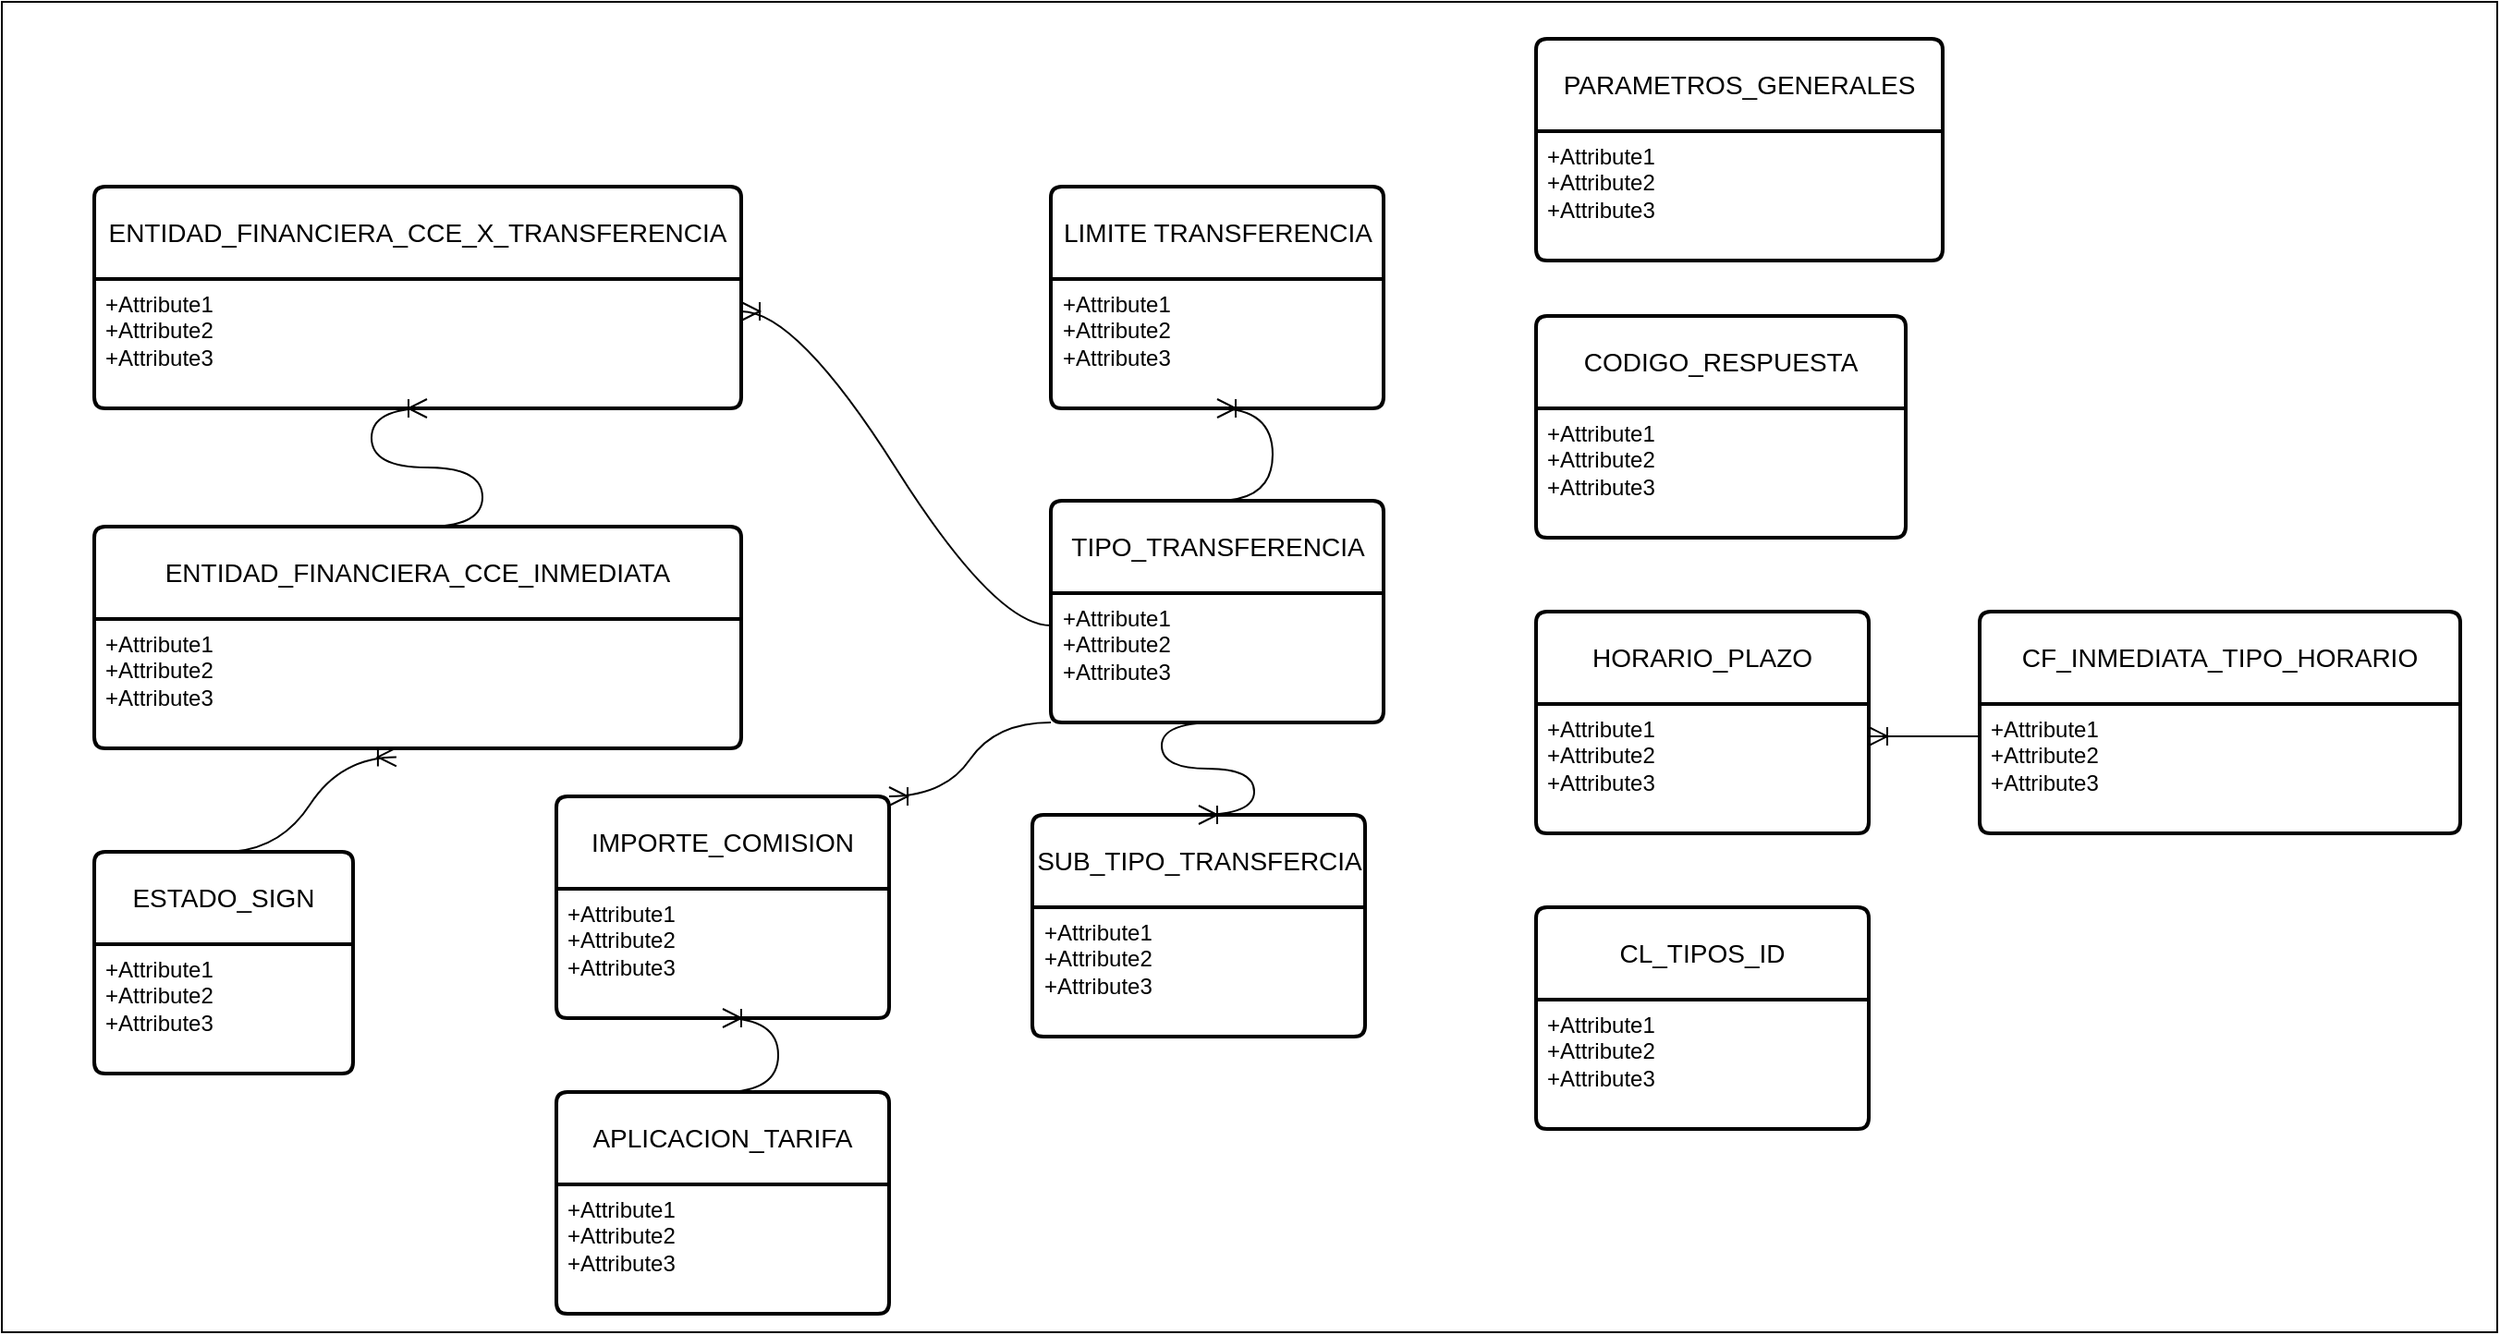 <mxfile version="22.1.13" type="github" pages="7">
  <diagram name="Diagrama de Clases" id="DjvoD__7kU727ZtLrD0l">
    <mxGraphModel dx="2417" dy="868" grid="1" gridSize="10" guides="1" tooltips="1" connect="1" arrows="1" fold="1" page="1" pageScale="1" pageWidth="827" pageHeight="1169" math="0" shadow="0">
      <root>
        <mxCell id="0" />
        <mxCell id="1" parent="0" />
        <mxCell id="HLuf4cOo9e91mnRZ8eyt-2" value="" style="rounded=0;whiteSpace=wrap;html=1;fontSize=16;" parent="1" vertex="1">
          <mxGeometry x="-360" y="224" width="1350" height="720" as="geometry" />
        </mxCell>
        <mxCell id="HLuf4cOo9e91mnRZ8eyt-31" value="ENTIDAD_FINANCIERA_CCE_X_TRANSFERENCIA" style="swimlane;childLayout=stackLayout;horizontal=1;startSize=50;horizontalStack=0;rounded=1;fontSize=14;fontStyle=0;strokeWidth=2;resizeParent=0;resizeLast=1;shadow=0;dashed=0;align=center;arcSize=4;whiteSpace=wrap;html=1;" parent="1" vertex="1">
          <mxGeometry x="-310" y="324" width="350" height="120" as="geometry" />
        </mxCell>
        <mxCell id="HLuf4cOo9e91mnRZ8eyt-32" value="+Attribute1&#xa;+Attribute2&#xa;+Attribute3" style="align=left;strokeColor=none;fillColor=none;spacingLeft=4;fontSize=12;verticalAlign=top;resizable=0;rotatable=0;part=1;html=1;" parent="HLuf4cOo9e91mnRZ8eyt-31" vertex="1">
          <mxGeometry y="50" width="350" height="70" as="geometry" />
        </mxCell>
        <mxCell id="HLuf4cOo9e91mnRZ8eyt-34" value="ENTIDAD_FINANCIERA_CCE_INMEDIATA" style="swimlane;childLayout=stackLayout;horizontal=1;startSize=50;horizontalStack=0;rounded=1;fontSize=14;fontStyle=0;strokeWidth=2;resizeParent=0;resizeLast=1;shadow=0;dashed=0;align=center;arcSize=4;whiteSpace=wrap;html=1;" parent="1" vertex="1">
          <mxGeometry x="-310" y="508" width="350" height="120" as="geometry" />
        </mxCell>
        <mxCell id="HLuf4cOo9e91mnRZ8eyt-35" value="+Attribute1&#xa;+Attribute2&#xa;+Attribute3" style="align=left;strokeColor=none;fillColor=none;spacingLeft=4;fontSize=12;verticalAlign=top;resizable=0;rotatable=0;part=1;html=1;" parent="HLuf4cOo9e91mnRZ8eyt-34" vertex="1">
          <mxGeometry y="50" width="350" height="70" as="geometry" />
        </mxCell>
        <mxCell id="HLuf4cOo9e91mnRZ8eyt-36" value="ESTADO_SIGN" style="swimlane;childLayout=stackLayout;horizontal=1;startSize=50;horizontalStack=0;rounded=1;fontSize=14;fontStyle=0;strokeWidth=2;resizeParent=0;resizeLast=1;shadow=0;dashed=0;align=center;arcSize=4;whiteSpace=wrap;html=1;" parent="1" vertex="1">
          <mxGeometry x="-310" y="684" width="140" height="120" as="geometry" />
        </mxCell>
        <mxCell id="HLuf4cOo9e91mnRZ8eyt-37" value="+Attribute1&#xa;+Attribute2&#xa;+Attribute3" style="align=left;strokeColor=none;fillColor=none;spacingLeft=4;fontSize=12;verticalAlign=top;resizable=0;rotatable=0;part=1;html=1;" parent="HLuf4cOo9e91mnRZ8eyt-36" vertex="1">
          <mxGeometry y="50" width="140" height="70" as="geometry" />
        </mxCell>
        <mxCell id="HLuf4cOo9e91mnRZ8eyt-39" value="APLICACION_TARIFA" style="swimlane;childLayout=stackLayout;horizontal=1;startSize=50;horizontalStack=0;rounded=1;fontSize=14;fontStyle=0;strokeWidth=2;resizeParent=0;resizeLast=1;shadow=0;dashed=0;align=center;arcSize=4;whiteSpace=wrap;html=1;" parent="1" vertex="1">
          <mxGeometry x="-60" y="814" width="180" height="120" as="geometry" />
        </mxCell>
        <mxCell id="HLuf4cOo9e91mnRZ8eyt-40" value="+Attribute1&#xa;+Attribute2&#xa;+Attribute3" style="align=left;strokeColor=none;fillColor=none;spacingLeft=4;fontSize=12;verticalAlign=top;resizable=0;rotatable=0;part=1;html=1;" parent="HLuf4cOo9e91mnRZ8eyt-39" vertex="1">
          <mxGeometry y="50" width="180" height="70" as="geometry" />
        </mxCell>
        <mxCell id="HLuf4cOo9e91mnRZ8eyt-41" value="IMPORTE_COMISION" style="swimlane;childLayout=stackLayout;horizontal=1;startSize=50;horizontalStack=0;rounded=1;fontSize=14;fontStyle=0;strokeWidth=2;resizeParent=0;resizeLast=1;shadow=0;dashed=0;align=center;arcSize=4;whiteSpace=wrap;html=1;" parent="1" vertex="1">
          <mxGeometry x="-60" y="654" width="180" height="120" as="geometry" />
        </mxCell>
        <mxCell id="HLuf4cOo9e91mnRZ8eyt-42" value="+Attribute1&#xa;+Attribute2&#xa;+Attribute3" style="align=left;strokeColor=none;fillColor=none;spacingLeft=4;fontSize=12;verticalAlign=top;resizable=0;rotatable=0;part=1;html=1;" parent="HLuf4cOo9e91mnRZ8eyt-41" vertex="1">
          <mxGeometry y="50" width="180" height="70" as="geometry" />
        </mxCell>
        <mxCell id="HLuf4cOo9e91mnRZ8eyt-43" value="SUB_TIPO_TRANSFERCIA" style="swimlane;childLayout=stackLayout;horizontal=1;startSize=50;horizontalStack=0;rounded=1;fontSize=14;fontStyle=0;strokeWidth=2;resizeParent=0;resizeLast=1;shadow=0;dashed=0;align=center;arcSize=4;whiteSpace=wrap;html=1;" parent="1" vertex="1">
          <mxGeometry x="197.5" y="664" width="180" height="120" as="geometry" />
        </mxCell>
        <mxCell id="HLuf4cOo9e91mnRZ8eyt-44" value="+Attribute1&#xa;+Attribute2&#xa;+Attribute3" style="align=left;strokeColor=none;fillColor=none;spacingLeft=4;fontSize=12;verticalAlign=top;resizable=0;rotatable=0;part=1;html=1;" parent="HLuf4cOo9e91mnRZ8eyt-43" vertex="1">
          <mxGeometry y="50" width="180" height="70" as="geometry" />
        </mxCell>
        <mxCell id="HLuf4cOo9e91mnRZ8eyt-45" value="CL_TIPOS_ID" style="swimlane;childLayout=stackLayout;horizontal=1;startSize=50;horizontalStack=0;rounded=1;fontSize=14;fontStyle=0;strokeWidth=2;resizeParent=0;resizeLast=1;shadow=0;dashed=0;align=center;arcSize=4;whiteSpace=wrap;html=1;" parent="1" vertex="1">
          <mxGeometry x="470" y="714" width="180" height="120" as="geometry" />
        </mxCell>
        <mxCell id="HLuf4cOo9e91mnRZ8eyt-46" value="+Attribute1&#xa;+Attribute2&#xa;+Attribute3" style="align=left;strokeColor=none;fillColor=none;spacingLeft=4;fontSize=12;verticalAlign=top;resizable=0;rotatable=0;part=1;html=1;" parent="HLuf4cOo9e91mnRZ8eyt-45" vertex="1">
          <mxGeometry y="50" width="180" height="70" as="geometry" />
        </mxCell>
        <mxCell id="HLuf4cOo9e91mnRZ8eyt-48" value="TIPO_TRANSFERENCIA" style="swimlane;childLayout=stackLayout;horizontal=1;startSize=50;horizontalStack=0;rounded=1;fontSize=14;fontStyle=0;strokeWidth=2;resizeParent=0;resizeLast=1;shadow=0;dashed=0;align=center;arcSize=4;whiteSpace=wrap;html=1;" parent="1" vertex="1">
          <mxGeometry x="207.5" y="494" width="180" height="120" as="geometry" />
        </mxCell>
        <mxCell id="HLuf4cOo9e91mnRZ8eyt-49" value="+Attribute1&#xa;+Attribute2&#xa;+Attribute3" style="align=left;strokeColor=none;fillColor=none;spacingLeft=4;fontSize=12;verticalAlign=top;resizable=0;rotatable=0;part=1;html=1;" parent="HLuf4cOo9e91mnRZ8eyt-48" vertex="1">
          <mxGeometry y="50" width="180" height="70" as="geometry" />
        </mxCell>
        <mxCell id="HLuf4cOo9e91mnRZ8eyt-50" value="LIMITE TRANSFERENCIA" style="swimlane;childLayout=stackLayout;horizontal=1;startSize=50;horizontalStack=0;rounded=1;fontSize=14;fontStyle=0;strokeWidth=2;resizeParent=0;resizeLast=1;shadow=0;dashed=0;align=center;arcSize=4;whiteSpace=wrap;html=1;" parent="1" vertex="1">
          <mxGeometry x="207.5" y="324" width="180" height="120" as="geometry" />
        </mxCell>
        <mxCell id="HLuf4cOo9e91mnRZ8eyt-51" value="+Attribute1&#xa;+Attribute2&#xa;+Attribute3" style="align=left;strokeColor=none;fillColor=none;spacingLeft=4;fontSize=12;verticalAlign=top;resizable=0;rotatable=0;part=1;html=1;" parent="HLuf4cOo9e91mnRZ8eyt-50" vertex="1">
          <mxGeometry y="50" width="180" height="70" as="geometry" />
        </mxCell>
        <mxCell id="HLuf4cOo9e91mnRZ8eyt-52" value="PARAMETROS_GENERALES" style="swimlane;childLayout=stackLayout;horizontal=1;startSize=50;horizontalStack=0;rounded=1;fontSize=14;fontStyle=0;strokeWidth=2;resizeParent=0;resizeLast=1;shadow=0;dashed=0;align=center;arcSize=4;whiteSpace=wrap;html=1;" parent="1" vertex="1">
          <mxGeometry x="470" y="244" width="220" height="120" as="geometry" />
        </mxCell>
        <mxCell id="HLuf4cOo9e91mnRZ8eyt-53" value="+Attribute1&#xa;+Attribute2&#xa;+Attribute3" style="align=left;strokeColor=none;fillColor=none;spacingLeft=4;fontSize=12;verticalAlign=top;resizable=0;rotatable=0;part=1;html=1;" parent="HLuf4cOo9e91mnRZ8eyt-52" vertex="1">
          <mxGeometry y="50" width="220" height="70" as="geometry" />
        </mxCell>
        <mxCell id="HLuf4cOo9e91mnRZ8eyt-54" value="CODIGO_RESPUESTA" style="swimlane;childLayout=stackLayout;horizontal=1;startSize=50;horizontalStack=0;rounded=1;fontSize=14;fontStyle=0;strokeWidth=2;resizeParent=0;resizeLast=1;shadow=0;dashed=0;align=center;arcSize=4;whiteSpace=wrap;html=1;" parent="1" vertex="1">
          <mxGeometry x="470" y="394" width="200" height="120" as="geometry" />
        </mxCell>
        <mxCell id="HLuf4cOo9e91mnRZ8eyt-55" value="+Attribute1&#xa;+Attribute2&#xa;+Attribute3" style="align=left;strokeColor=none;fillColor=none;spacingLeft=4;fontSize=12;verticalAlign=top;resizable=0;rotatable=0;part=1;html=1;" parent="HLuf4cOo9e91mnRZ8eyt-54" vertex="1">
          <mxGeometry y="50" width="200" height="70" as="geometry" />
        </mxCell>
        <mxCell id="HLuf4cOo9e91mnRZ8eyt-58" value="HORARIO_PLAZO" style="swimlane;childLayout=stackLayout;horizontal=1;startSize=50;horizontalStack=0;rounded=1;fontSize=14;fontStyle=0;strokeWidth=2;resizeParent=0;resizeLast=1;shadow=0;dashed=0;align=center;arcSize=4;whiteSpace=wrap;html=1;" parent="1" vertex="1">
          <mxGeometry x="470" y="554" width="180" height="120" as="geometry" />
        </mxCell>
        <mxCell id="HLuf4cOo9e91mnRZ8eyt-59" value="+Attribute1&#xa;+Attribute2&#xa;+Attribute3" style="align=left;strokeColor=none;fillColor=none;spacingLeft=4;fontSize=12;verticalAlign=top;resizable=0;rotatable=0;part=1;html=1;" parent="HLuf4cOo9e91mnRZ8eyt-58" vertex="1">
          <mxGeometry y="50" width="180" height="70" as="geometry" />
        </mxCell>
        <mxCell id="HLuf4cOo9e91mnRZ8eyt-60" value="CF_INMEDIATA_TIPO_HORARIO" style="swimlane;childLayout=stackLayout;horizontal=1;startSize=50;horizontalStack=0;rounded=1;fontSize=14;fontStyle=0;strokeWidth=2;resizeParent=0;resizeLast=1;shadow=0;dashed=0;align=center;arcSize=4;whiteSpace=wrap;html=1;" parent="1" vertex="1">
          <mxGeometry x="710" y="554" width="260" height="120" as="geometry" />
        </mxCell>
        <mxCell id="HLuf4cOo9e91mnRZ8eyt-61" value="+Attribute1&#xa;+Attribute2&#xa;+Attribute3" style="align=left;strokeColor=none;fillColor=none;spacingLeft=4;fontSize=12;verticalAlign=top;resizable=0;rotatable=0;part=1;html=1;" parent="HLuf4cOo9e91mnRZ8eyt-60" vertex="1">
          <mxGeometry y="50" width="260" height="70" as="geometry" />
        </mxCell>
        <mxCell id="HLuf4cOo9e91mnRZ8eyt-62" value="" style="edgeStyle=entityRelationEdgeStyle;fontSize=12;html=1;endArrow=ERoneToMany;rounded=0;startSize=8;endSize=8;curved=1;exitX=0.5;exitY=0;exitDx=0;exitDy=0;entryX=0.5;entryY=1;entryDx=0;entryDy=0;" parent="1" edge="1">
          <mxGeometry width="100" height="100" relative="1" as="geometry">
            <mxPoint x="-130.0" y="508" as="sourcePoint" />
            <mxPoint x="-130.0" y="444" as="targetPoint" />
            <Array as="points">
              <mxPoint x="-125" y="474" />
              <mxPoint x="-95" y="494" />
              <mxPoint x="-100" y="494" />
              <mxPoint x="-135" y="484" />
            </Array>
          </mxGeometry>
        </mxCell>
        <mxCell id="HLuf4cOo9e91mnRZ8eyt-65" value="" style="edgeStyle=entityRelationEdgeStyle;fontSize=12;html=1;endArrow=ERoneToMany;rounded=0;startSize=8;endSize=8;curved=1;entryX=0.467;entryY=1.067;entryDx=0;entryDy=0;entryPerimeter=0;exitX=0.5;exitY=0;exitDx=0;exitDy=0;" parent="1" source="HLuf4cOo9e91mnRZ8eyt-36" target="HLuf4cOo9e91mnRZ8eyt-35" edge="1">
          <mxGeometry width="100" height="100" relative="1" as="geometry">
            <mxPoint x="-250" y="814" as="sourcePoint" />
            <mxPoint x="-150" y="714" as="targetPoint" />
          </mxGeometry>
        </mxCell>
        <mxCell id="HLuf4cOo9e91mnRZ8eyt-66" value="" style="edgeStyle=entityRelationEdgeStyle;fontSize=12;html=1;endArrow=ERoneToMany;rounded=0;startSize=8;endSize=8;curved=1;entryX=0.5;entryY=1;entryDx=0;entryDy=0;exitX=0.5;exitY=0;exitDx=0;exitDy=0;" parent="1" source="HLuf4cOo9e91mnRZ8eyt-39" target="HLuf4cOo9e91mnRZ8eyt-42" edge="1">
          <mxGeometry width="100" height="100" relative="1" as="geometry">
            <mxPoint x="-210" y="944" as="sourcePoint" />
            <mxPoint x="-110" y="844" as="targetPoint" />
            <Array as="points">
              <mxPoint x="40" y="794" />
              <mxPoint x="-20" y="794" />
              <mxPoint x="-40" y="794" />
              <mxPoint x="90" y="784" />
            </Array>
          </mxGeometry>
        </mxCell>
        <mxCell id="HLuf4cOo9e91mnRZ8eyt-67" value="" style="edgeStyle=entityRelationEdgeStyle;fontSize=12;html=1;endArrow=ERoneToMany;rounded=0;startSize=8;endSize=8;curved=1;entryX=1;entryY=0.25;entryDx=0;entryDy=0;exitX=0;exitY=0.25;exitDx=0;exitDy=0;" parent="1" source="HLuf4cOo9e91mnRZ8eyt-49" target="HLuf4cOo9e91mnRZ8eyt-32" edge="1">
          <mxGeometry width="100" height="100" relative="1" as="geometry">
            <mxPoint x="280" y="614" as="sourcePoint" />
            <mxPoint x="380" y="514" as="targetPoint" />
          </mxGeometry>
        </mxCell>
        <mxCell id="HLuf4cOo9e91mnRZ8eyt-68" value="" style="edgeStyle=entityRelationEdgeStyle;fontSize=12;html=1;endArrow=ERoneToMany;rounded=0;startSize=8;endSize=8;curved=1;entryX=0.5;entryY=1;entryDx=0;entryDy=0;exitX=0.5;exitY=0;exitDx=0;exitDy=0;" parent="1" source="HLuf4cOo9e91mnRZ8eyt-48" target="HLuf4cOo9e91mnRZ8eyt-50" edge="1">
          <mxGeometry width="100" height="100" relative="1" as="geometry">
            <mxPoint x="280" y="614" as="sourcePoint" />
            <mxPoint x="380" y="514" as="targetPoint" />
          </mxGeometry>
        </mxCell>
        <mxCell id="HLuf4cOo9e91mnRZ8eyt-69" value="" style="edgeStyle=entityRelationEdgeStyle;fontSize=12;html=1;endArrow=ERoneToMany;rounded=0;startSize=8;endSize=8;curved=1;exitX=0.5;exitY=1;exitDx=0;exitDy=0;entryX=0.5;entryY=0;entryDx=0;entryDy=0;" parent="1" source="HLuf4cOo9e91mnRZ8eyt-49" target="HLuf4cOo9e91mnRZ8eyt-43" edge="1">
          <mxGeometry width="100" height="100" relative="1" as="geometry">
            <mxPoint x="300" y="624" as="sourcePoint" />
            <mxPoint x="380" y="514" as="targetPoint" />
          </mxGeometry>
        </mxCell>
        <mxCell id="HLuf4cOo9e91mnRZ8eyt-70" value="" style="edgeStyle=entityRelationEdgeStyle;fontSize=12;html=1;endArrow=ERoneToMany;rounded=0;startSize=8;endSize=8;curved=1;exitX=0;exitY=1;exitDx=0;exitDy=0;entryX=1;entryY=0;entryDx=0;entryDy=0;" parent="1" source="HLuf4cOo9e91mnRZ8eyt-49" target="HLuf4cOo9e91mnRZ8eyt-41" edge="1">
          <mxGeometry width="100" height="100" relative="1" as="geometry">
            <mxPoint x="280" y="614" as="sourcePoint" />
            <mxPoint x="380" y="514" as="targetPoint" />
          </mxGeometry>
        </mxCell>
        <mxCell id="HLuf4cOo9e91mnRZ8eyt-71" value="" style="edgeStyle=entityRelationEdgeStyle;fontSize=12;html=1;endArrow=ERoneToMany;rounded=0;startSize=8;endSize=8;curved=1;entryX=1;entryY=0.25;entryDx=0;entryDy=0;exitX=0;exitY=0.25;exitDx=0;exitDy=0;" parent="1" source="HLuf4cOo9e91mnRZ8eyt-61" target="HLuf4cOo9e91mnRZ8eyt-59" edge="1">
          <mxGeometry width="100" height="100" relative="1" as="geometry">
            <mxPoint x="280" y="614" as="sourcePoint" />
            <mxPoint x="380" y="514" as="targetPoint" />
          </mxGeometry>
        </mxCell>
      </root>
    </mxGraphModel>
  </diagram>
  <diagram id="FBo9sDV9NM8amdhgHsJE" name="D. Secuencia Output_Consulta Cuenta">
    <mxGraphModel dx="2271" dy="1240" grid="1" gridSize="10" guides="1" tooltips="1" connect="1" arrows="1" fold="1" page="1" pageScale="1" pageWidth="3300" pageHeight="4681" math="0" shadow="0">
      <root>
        <mxCell id="0" />
        <mxCell id="1" parent="0" />
        <mxCell id="F1hqau2U-oswUhxQN-V5-2" value="Takana Core" style="shape=umlLifeline;perimeter=lifelinePerimeter;whiteSpace=wrap;html=1;container=1;dropTarget=0;collapsible=0;recursiveResize=0;outlineConnect=0;portConstraint=eastwest;newEdgeStyle={&quot;edgeStyle&quot;:&quot;elbowEdgeStyle&quot;,&quot;elbow&quot;:&quot;vertical&quot;,&quot;curved&quot;:0,&quot;rounded&quot;:0};" parent="1" vertex="1">
          <mxGeometry x="250" y="100" width="100" height="920" as="geometry" />
        </mxCell>
        <mxCell id="F1hqau2U-oswUhxQN-V5-28" value="" style="html=1;points=[[0,0,0,0,5],[0,1,0,0,-5],[1,0,0,0,5],[1,1,0,0,-5]];perimeter=orthogonalPerimeter;outlineConnect=0;targetShapes=umlLifeline;portConstraint=eastwest;newEdgeStyle={&quot;curved&quot;:0,&quot;rounded&quot;:0};" parent="F1hqau2U-oswUhxQN-V5-2" vertex="1">
          <mxGeometry x="45" y="170" width="10" height="30" as="geometry" />
        </mxCell>
        <mxCell id="F1hqau2U-oswUhxQN-V5-3" value="API Transferencia" style="shape=umlLifeline;perimeter=lifelinePerimeter;whiteSpace=wrap;html=1;container=1;dropTarget=0;collapsible=0;recursiveResize=0;outlineConnect=0;portConstraint=eastwest;newEdgeStyle={&quot;edgeStyle&quot;:&quot;elbowEdgeStyle&quot;,&quot;elbow&quot;:&quot;vertical&quot;,&quot;curved&quot;:0,&quot;rounded&quot;:0};" parent="1" vertex="1">
          <mxGeometry x="400" y="100" width="100" height="920" as="geometry" />
        </mxCell>
        <mxCell id="F1hqau2U-oswUhxQN-V5-4" value="" style="shape=umlLifeline;perimeter=lifelinePerimeter;whiteSpace=wrap;html=1;container=1;dropTarget=0;collapsible=0;recursiveResize=0;outlineConnect=0;portConstraint=eastwest;newEdgeStyle={&quot;curved&quot;:0,&quot;rounded&quot;:0};participant=umlActor;" parent="1" vertex="1">
          <mxGeometry x="160" y="100" width="20" height="890" as="geometry" />
        </mxCell>
        <mxCell id="F1hqau2U-oswUhxQN-V5-5" value="Operadora" style="shape=umlLifeline;perimeter=lifelinePerimeter;whiteSpace=wrap;html=1;container=1;dropTarget=0;collapsible=0;recursiveResize=0;outlineConnect=0;portConstraint=eastwest;newEdgeStyle={&quot;edgeStyle&quot;:&quot;elbowEdgeStyle&quot;,&quot;elbow&quot;:&quot;vertical&quot;,&quot;curved&quot;:0,&quot;rounded&quot;:0};" parent="1" vertex="1">
          <mxGeometry x="960" y="105" width="100" height="920" as="geometry" />
        </mxCell>
        <mxCell id="F1hqau2U-oswUhxQN-V5-7" value="" style="html=1;verticalAlign=bottom;startArrow=oval;startFill=1;endArrow=block;startSize=8;curved=0;rounded=0;" parent="1" edge="1">
          <mxGeometry width="60" relative="1" as="geometry">
            <mxPoint x="59.81" y="170" as="sourcePoint" />
            <mxPoint x="169.5" y="170" as="targetPoint" />
          </mxGeometry>
        </mxCell>
        <mxCell id="F1hqau2U-oswUhxQN-V5-16" value="&lt;font style=&quot;font-size: 8px;&quot;&gt;Pide realizar transferencia&lt;/font&gt;" style="edgeLabel;html=1;align=center;verticalAlign=middle;resizable=0;points=[];" parent="F1hqau2U-oswUhxQN-V5-7" vertex="1" connectable="0">
          <mxGeometry x="-0.18" relative="1" as="geometry">
            <mxPoint y="-10" as="offset" />
          </mxGeometry>
        </mxCell>
        <mxCell id="F1hqau2U-oswUhxQN-V5-8" value="Consulta cuenta: Flujo principal" style="shape=umlFrame;whiteSpace=wrap;html=1;pointerEvents=0;width=210;height=30;" parent="1" vertex="1">
          <mxGeometry x="20" y="10" width="1100" height="1030" as="geometry" />
        </mxCell>
        <mxCell id="F1hqau2U-oswUhxQN-V5-10" value="" style="shape=umlLifeline;perimeter=lifelinePerimeter;whiteSpace=wrap;html=1;container=1;dropTarget=0;collapsible=0;recursiveResize=0;outlineConnect=0;portConstraint=eastwest;newEdgeStyle={&quot;curved&quot;:0,&quot;rounded&quot;:0};participant=umlActor;" parent="1" vertex="1">
          <mxGeometry x="50" y="105" width="20" height="885" as="geometry" />
        </mxCell>
        <mxCell id="F1hqau2U-oswUhxQN-V5-15" value="&lt;font style=&quot;font-size: 8px;&quot;&gt;Selecciona ventana transferencia&lt;/font&gt;" style="html=1;verticalAlign=bottom;endArrow=block;curved=0;rounded=0;" parent="1" edge="1">
          <mxGeometry width="80" relative="1" as="geometry">
            <mxPoint x="170" y="180" as="sourcePoint" />
            <mxPoint x="299.5" y="180" as="targetPoint" />
          </mxGeometry>
        </mxCell>
        <mxCell id="F1hqau2U-oswUhxQN-V5-20" value="&lt;span style=&quot;font-size: 8px;&quot;&gt;Da tarjeta de credito&lt;/span&gt;" style="html=1;verticalAlign=bottom;endArrow=block;curved=0;rounded=0;" parent="1" edge="1">
          <mxGeometry width="80" relative="1" as="geometry">
            <mxPoint x="59.81" y="220" as="sourcePoint" />
            <mxPoint x="169.5" y="220" as="targetPoint" />
          </mxGeometry>
        </mxCell>
        <mxCell id="F1hqau2U-oswUhxQN-V5-21" value="&lt;font style=&quot;font-size: 8px;&quot;&gt;Interfaz de transferencia&lt;/font&gt;" style="html=1;verticalAlign=bottom;endArrow=open;dashed=1;endSize=8;curved=0;rounded=0;" parent="1" target="F1hqau2U-oswUhxQN-V5-4" edge="1">
          <mxGeometry x="-0.004" relative="1" as="geometry">
            <mxPoint x="300" y="200" as="sourcePoint" />
            <mxPoint x="220" y="200" as="targetPoint" />
            <mxPoint as="offset" />
          </mxGeometry>
        </mxCell>
        <mxCell id="F1hqau2U-oswUhxQN-V5-22" value="&lt;span style=&quot;font-size: 8px;&quot;&gt;Presiona boton de tinkPak&lt;/span&gt;" style="html=1;verticalAlign=bottom;endArrow=block;curved=0;rounded=0;" parent="1" edge="1">
          <mxGeometry width="80" relative="1" as="geometry">
            <mxPoint x="170" y="230" as="sourcePoint" />
            <mxPoint x="299.5" y="230" as="targetPoint" />
          </mxGeometry>
        </mxCell>
        <mxCell id="F1hqau2U-oswUhxQN-V5-23" value="&lt;font style=&quot;font-size: 8px;&quot;&gt;Interfaz de ingreso de tarjeta&lt;/font&gt;" style="html=1;verticalAlign=bottom;endArrow=open;dashed=1;endSize=8;curved=0;rounded=0;" parent="1" edge="1">
          <mxGeometry x="-0.004" relative="1" as="geometry">
            <mxPoint x="300" y="250" as="sourcePoint" />
            <mxPoint x="170" y="250" as="targetPoint" />
            <mxPoint as="offset" />
          </mxGeometry>
        </mxCell>
        <mxCell id="F1hqau2U-oswUhxQN-V5-26" value="&lt;span style=&quot;font-size: 8px;&quot;&gt;Ingresa tarjeta&lt;/span&gt;" style="html=1;verticalAlign=bottom;endArrow=block;curved=0;rounded=0;" parent="1" edge="1">
          <mxGeometry width="80" relative="1" as="geometry">
            <mxPoint x="170" y="270" as="sourcePoint" />
            <mxPoint x="299.5" y="270" as="targetPoint" />
          </mxGeometry>
        </mxCell>
        <mxCell id="F1hqau2U-oswUhxQN-V5-27" value="&lt;span style=&quot;font-size: 8px;&quot;&gt;Llena campos con datos del cliente&lt;/span&gt;" style="html=1;verticalAlign=bottom;endArrow=open;dashed=1;endSize=8;curved=0;rounded=0;" parent="1" edge="1">
          <mxGeometry x="-0.004" relative="1" as="geometry">
            <mxPoint x="300" y="360" as="sourcePoint" />
            <mxPoint x="170" y="360" as="targetPoint" />
            <mxPoint as="offset" />
          </mxGeometry>
        </mxCell>
        <mxCell id="F1hqau2U-oswUhxQN-V5-29" value="&lt;font style=&quot;font-size: 8px;&quot;&gt;Valida y lee&lt;br&gt;&amp;nbsp;datos de tarjeta&lt;/font&gt;" style="html=1;align=left;spacingLeft=2;endArrow=block;rounded=0;edgeStyle=orthogonalEdgeStyle;curved=0;rounded=0;" parent="1" edge="1">
          <mxGeometry x="-0.125" y="5" relative="1" as="geometry">
            <mxPoint x="300" y="270" as="sourcePoint" />
            <Array as="points">
              <mxPoint x="325" y="300" />
            </Array>
            <mxPoint x="300" y="300" as="targetPoint" />
            <mxPoint as="offset" />
          </mxGeometry>
        </mxCell>
        <mxCell id="F1hqau2U-oswUhxQN-V5-30" value="" style="html=1;points=[[0,0,0,0,5],[0,1,0,0,-5],[1,0,0,0,5],[1,1,0,0,-5]];perimeter=orthogonalPerimeter;outlineConnect=0;targetShapes=umlLifeline;portConstraint=eastwest;newEdgeStyle={&quot;curved&quot;:0,&quot;rounded&quot;:0};" parent="1" vertex="1">
          <mxGeometry x="295" y="310" width="10" height="20" as="geometry" />
        </mxCell>
        <mxCell id="F1hqau2U-oswUhxQN-V5-31" value="&lt;font style=&quot;font-size: 8px;&quot;&gt;BuscarCuenta()&lt;br&gt;&lt;br&gt;&lt;/font&gt;" style="html=1;align=left;spacingLeft=2;endArrow=block;rounded=0;edgeStyle=orthogonalEdgeStyle;curved=0;rounded=0;" parent="1" edge="1">
          <mxGeometry x="0.125" relative="1" as="geometry">
            <mxPoint x="305" y="310" as="sourcePoint" />
            <Array as="points">
              <mxPoint x="330" y="310" />
              <mxPoint x="330" y="330" />
              <mxPoint x="305" y="330" />
            </Array>
            <mxPoint x="305" y="330" as="targetPoint" />
            <mxPoint as="offset" />
          </mxGeometry>
        </mxCell>
        <mxCell id="F1hqau2U-oswUhxQN-V5-32" value="&lt;span style=&quot;font-size: 8px;&quot;&gt;Selecciona&amp;nbsp; tipo transferencia&lt;/span&gt;" style="html=1;verticalAlign=bottom;endArrow=block;curved=0;rounded=0;" parent="1" target="F1hqau2U-oswUhxQN-V5-2" edge="1">
          <mxGeometry width="80" relative="1" as="geometry">
            <mxPoint x="170" y="380" as="sourcePoint" />
            <mxPoint x="295" y="380" as="targetPoint" />
          </mxGeometry>
        </mxCell>
        <mxCell id="F1hqau2U-oswUhxQN-V5-33" value="&lt;span style=&quot;font-size: 8px;&quot;&gt;Presiona Boton Añadir&lt;/span&gt;" style="html=1;verticalAlign=bottom;endArrow=block;curved=0;rounded=0;" parent="1" edge="1">
          <mxGeometry width="80" relative="1" as="geometry">
            <mxPoint x="170" y="400" as="sourcePoint" />
            <mxPoint x="300" y="400" as="targetPoint" />
          </mxGeometry>
        </mxCell>
        <mxCell id="F1hqau2U-oswUhxQN-V5-35" value="&lt;span style=&quot;font-size: 8px;&quot;&gt;Interfaz de Consulta Cuenta&lt;/span&gt;" style="html=1;verticalAlign=bottom;endArrow=open;dashed=1;endSize=8;curved=0;rounded=0;" parent="1" edge="1">
          <mxGeometry x="-0.004" relative="1" as="geometry">
            <mxPoint x="300" y="420" as="sourcePoint" />
            <mxPoint x="170" y="420" as="targetPoint" />
            <mxPoint as="offset" />
          </mxGeometry>
        </mxCell>
        <mxCell id="F1hqau2U-oswUhxQN-V5-37" value="&lt;span style=&quot;font-size: 8px;&quot;&gt;Ingresa CCI&amp;nbsp; Receptor y &lt;br&gt;presionar Buscar&lt;/span&gt;" style="html=1;verticalAlign=bottom;endArrow=block;curved=0;rounded=0;" parent="1" target="F1hqau2U-oswUhxQN-V5-2" edge="1">
          <mxGeometry x="0.077" y="-10" width="80" relative="1" as="geometry">
            <mxPoint x="170" y="450" as="sourcePoint" />
            <mxPoint x="295" y="450" as="targetPoint" />
            <mxPoint as="offset" />
          </mxGeometry>
        </mxCell>
        <mxCell id="F1hqau2U-oswUhxQN-V5-38" value="&lt;span style=&quot;font-size: 8px;&quot;&gt;Proporciona el CCI receptor&lt;/span&gt;" style="html=1;verticalAlign=bottom;endArrow=block;curved=0;rounded=0;" parent="1" edge="1">
          <mxGeometry width="80" relative="1" as="geometry">
            <mxPoint x="60.0" y="430" as="sourcePoint" />
            <mxPoint x="169.69" y="430" as="targetPoint" />
          </mxGeometry>
        </mxCell>
        <mxCell id="F1hqau2U-oswUhxQN-V5-39" value="&lt;font style=&quot;font-size: 8px;&quot;&gt;ObtenerDatosCuentaCciReceptorTIN()&lt;/font&gt;" style="html=1;verticalAlign=bottom;endArrow=block;curved=0;rounded=0;" parent="1" edge="1">
          <mxGeometry x="-0.001" width="80" relative="1" as="geometry">
            <mxPoint x="305" y="510.0" as="sourcePoint" />
            <mxPoint x="449.5" y="510.0" as="targetPoint" />
            <mxPoint as="offset" />
          </mxGeometry>
        </mxCell>
        <mxCell id="F1hqau2U-oswUhxQN-V5-40" value="" style="html=1;points=[[0,0,0,0,5],[0,1,0,0,-5],[1,0,0,0,5],[1,1,0,0,-5]];perimeter=orthogonalPerimeter;outlineConnect=0;targetShapes=umlLifeline;portConstraint=eastwest;newEdgeStyle={&quot;curved&quot;:0,&quot;rounded&quot;:0};" parent="1" vertex="1">
          <mxGeometry x="295" y="450" width="10" height="490" as="geometry" />
        </mxCell>
        <mxCell id="F1hqau2U-oswUhxQN-V5-41" value="&lt;span style=&quot;font-size: 8px;&quot;&gt;ObtenerDatosCuenta()&lt;/span&gt;" style="html=1;align=left;spacingLeft=2;endArrow=block;rounded=0;edgeStyle=orthogonalEdgeStyle;curved=0;rounded=0;" parent="1" source="F1hqau2U-oswUhxQN-V5-40" target="F1hqau2U-oswUhxQN-V5-40" edge="1">
          <mxGeometry x="-0.119" y="5" relative="1" as="geometry">
            <mxPoint x="310" y="460" as="sourcePoint" />
            <Array as="points">
              <mxPoint x="325" y="460" />
              <mxPoint x="325" y="480" />
            </Array>
            <mxPoint x="310" y="480" as="targetPoint" />
            <mxPoint as="offset" />
          </mxGeometry>
        </mxCell>
        <mxCell id="F1hqau2U-oswUhxQN-V5-43" value="" style="html=1;points=[[0,0,0,0,5],[0,1,0,0,-5],[1,0,0,0,5],[1,1,0,0,-5]];perimeter=orthogonalPerimeter;outlineConnect=0;targetShapes=umlLifeline;portConstraint=eastwest;newEdgeStyle={&quot;curved&quot;:0,&quot;rounded&quot;:0};" parent="1" vertex="1">
          <mxGeometry x="445" y="500" width="10" height="410" as="geometry" />
        </mxCell>
        <mxCell id="F1hqau2U-oswUhxQN-V5-47" value="&lt;font style=&quot;font-size: 8px;&quot;&gt;ObtenerDatosCuentaCCE()&lt;/font&gt;" style="html=1;verticalAlign=bottom;endArrow=block;curved=0;rounded=0;" parent="1" target="F1hqau2U-oswUhxQN-V5-52" edge="1">
          <mxGeometry x="-0.001" width="80" relative="1" as="geometry">
            <mxPoint x="455" y="580" as="sourcePoint" />
            <mxPoint x="599.5" y="580" as="targetPoint" />
            <mxPoint as="offset" />
          </mxGeometry>
        </mxCell>
        <mxCell id="F1hqau2U-oswUhxQN-V5-48" value="&lt;span style=&quot;font-size: 8px;&quot;&gt;ObtenerDatosCuenta()&lt;/span&gt;" style="html=1;align=left;spacingLeft=2;endArrow=block;rounded=0;edgeStyle=orthogonalEdgeStyle;curved=0;rounded=0;" parent="1" edge="1">
          <mxGeometry relative="1" as="geometry">
            <mxPoint x="455" y="510" as="sourcePoint" />
            <Array as="points">
              <mxPoint x="480" y="510" />
              <mxPoint x="480" y="530" />
              <mxPoint x="455" y="530" />
            </Array>
            <mxPoint x="455" y="530" as="targetPoint" />
            <mxPoint as="offset" />
          </mxGeometry>
        </mxCell>
        <mxCell id="F1hqau2U-oswUhxQN-V5-49" value="&lt;span style=&quot;font-size: 8px;&quot;&gt;InvocarOperaconServicio()&lt;/span&gt;" style="html=1;align=left;spacingLeft=2;endArrow=block;rounded=0;edgeStyle=orthogonalEdgeStyle;curved=0;rounded=0;" parent="1" edge="1">
          <mxGeometry relative="1" as="geometry">
            <mxPoint x="455" y="540" as="sourcePoint" />
            <Array as="points">
              <mxPoint x="480" y="540" />
              <mxPoint x="480" y="560" />
              <mxPoint x="455" y="560" />
            </Array>
            <mxPoint x="455" y="560" as="targetPoint" />
            <mxPoint as="offset" />
          </mxGeometry>
        </mxCell>
        <mxCell id="F1hqau2U-oswUhxQN-V5-51" value="AplicacionTranserenciasCCEServicio" style="shape=umlLifeline;perimeter=lifelinePerimeter;whiteSpace=wrap;html=1;container=1;dropTarget=0;collapsible=0;recursiveResize=0;outlineConnect=0;portConstraint=eastwest;newEdgeStyle={&quot;curved&quot;:0,&quot;rounded&quot;:0};participant=umlControl;size=40;" parent="1" vertex="1">
          <mxGeometry x="590" y="100" width="40" height="930" as="geometry" />
        </mxCell>
        <mxCell id="F1hqau2U-oswUhxQN-V5-52" value="" style="html=1;points=[[0,0,0,0,5],[0,1,0,0,-5],[1,0,0,0,5],[1,1,0,0,-5]];perimeter=orthogonalPerimeter;outlineConnect=0;targetShapes=umlLifeline;portConstraint=eastwest;newEdgeStyle={&quot;curved&quot;:0,&quot;rounded&quot;:0};" parent="F1hqau2U-oswUhxQN-V5-51" vertex="1">
          <mxGeometry x="15" y="480" width="10" height="300" as="geometry" />
        </mxCell>
        <mxCell id="F1hqau2U-oswUhxQN-V5-53" value="&lt;span style=&quot;font-size: 8px;&quot;&gt;ProcesarPeticionObtenerDatosCliente()&lt;/span&gt;" style="html=1;align=left;spacingLeft=2;endArrow=block;rounded=0;edgeStyle=orthogonalEdgeStyle;curved=0;rounded=0;" parent="F1hqau2U-oswUhxQN-V5-51" source="F1hqau2U-oswUhxQN-V5-52" target="F1hqau2U-oswUhxQN-V5-52" edge="1">
          <mxGeometry x="0.005" relative="1" as="geometry">
            <mxPoint x="30" y="480" as="sourcePoint" />
            <Array as="points">
              <mxPoint x="50" y="480" />
              <mxPoint x="50" y="500" />
            </Array>
            <mxPoint x="30" y="500" as="targetPoint" />
            <mxPoint as="offset" />
          </mxGeometry>
        </mxCell>
        <mxCell id="F1hqau2U-oswUhxQN-V5-54" value="&lt;font style=&quot;font-size: 8px;&quot;&gt;ValidacionCciTarjeta&lt;/font&gt;&lt;span style=&quot;font-size: 8px;&quot;&gt;()&lt;/span&gt;" style="html=1;align=left;spacingLeft=2;endArrow=block;rounded=0;edgeStyle=orthogonalEdgeStyle;curved=0;rounded=0;" parent="F1hqau2U-oswUhxQN-V5-51" source="F1hqau2U-oswUhxQN-V5-52" target="F1hqau2U-oswUhxQN-V5-52" edge="1">
          <mxGeometry relative="1" as="geometry">
            <mxPoint x="30" y="510" as="sourcePoint" />
            <Array as="points">
              <mxPoint x="50" y="510" />
              <mxPoint x="50" y="530" />
            </Array>
            <mxPoint x="30" y="530" as="targetPoint" />
            <mxPoint as="offset" />
          </mxGeometry>
        </mxCell>
        <mxCell id="F1hqau2U-oswUhxQN-V5-55" value="&lt;font style=&quot;border-color: var(--border-color); font-size: 8px;&quot;&gt;ValidacionReglasIPS&lt;/font&gt;()" style="html=1;align=left;spacingLeft=2;endArrow=block;rounded=0;edgeStyle=orthogonalEdgeStyle;curved=0;rounded=0;" parent="F1hqau2U-oswUhxQN-V5-51" source="F1hqau2U-oswUhxQN-V5-52" target="F1hqau2U-oswUhxQN-V5-52" edge="1">
          <mxGeometry relative="1" as="geometry">
            <mxPoint x="30" y="540" as="sourcePoint" />
            <Array as="points">
              <mxPoint x="50" y="540" />
              <mxPoint x="50" y="560" />
            </Array>
            <mxPoint x="30" y="560" as="targetPoint" />
            <mxPoint as="offset" />
          </mxGeometry>
        </mxCell>
        <mxCell id="F1hqau2U-oswUhxQN-V5-65" value=":ConsultaCuenta" style="shape=umlLifeline;perimeter=lifelinePerimeter;whiteSpace=wrap;html=1;container=1;dropTarget=0;collapsible=0;recursiveResize=0;outlineConnect=0;portConstraint=eastwest;newEdgeStyle={&quot;curved&quot;:0,&quot;rounded&quot;:0};" parent="1" vertex="1">
          <mxGeometry x="780" y="105" width="100" height="925" as="geometry" />
        </mxCell>
        <mxCell id="F1hqau2U-oswUhxQN-V5-76" value="" style="html=1;points=[[0,0,0,0,5],[0,1,0,0,-5],[1,0,0,0,5],[1,1,0,0,-5]];perimeter=orthogonalPerimeter;outlineConnect=0;targetShapes=umlLifeline;portConstraint=eastwest;newEdgeStyle={&quot;curved&quot;:0,&quot;rounded&quot;:0};" parent="F1hqau2U-oswUhxQN-V5-65" vertex="1">
          <mxGeometry x="45" y="570" width="10" height="60" as="geometry" />
        </mxCell>
        <mxCell id="F1hqau2U-oswUhxQN-V5-77" value="&lt;span style=&quot;font-size: 8px;&quot;&gt;GenerarTrace()&lt;/span&gt;" style="html=1;align=left;spacingLeft=2;endArrow=block;rounded=0;edgeStyle=orthogonalEdgeStyle;curved=0;rounded=0;" parent="F1hqau2U-oswUhxQN-V5-65" source="F1hqau2U-oswUhxQN-V5-76" target="F1hqau2U-oswUhxQN-V5-76" edge="1">
          <mxGeometry relative="1" as="geometry">
            <mxPoint x="50" y="585" as="sourcePoint" />
            <Array as="points">
              <mxPoint x="70" y="585" />
              <mxPoint x="70" y="595" />
            </Array>
            <mxPoint x="60" y="605" as="targetPoint" />
            <mxPoint as="offset" />
          </mxGeometry>
        </mxCell>
        <mxCell id="F1hqau2U-oswUhxQN-V5-78" value="&lt;span style=&quot;font-size: 8px;&quot;&gt;Asignacion()&lt;/span&gt;" style="html=1;align=left;spacingLeft=2;endArrow=block;rounded=0;edgeStyle=orthogonalEdgeStyle;curved=0;rounded=0;" parent="F1hqau2U-oswUhxQN-V5-65" source="F1hqau2U-oswUhxQN-V5-76" target="F1hqau2U-oswUhxQN-V5-76" edge="1">
          <mxGeometry relative="1" as="geometry">
            <mxPoint x="60" y="605" as="sourcePoint" />
            <Array as="points">
              <mxPoint x="70" y="605" />
              <mxPoint x="70" y="615" />
            </Array>
            <mxPoint x="60" y="615" as="targetPoint" />
            <mxPoint as="offset" />
          </mxGeometry>
        </mxCell>
        <mxCell id="F1hqau2U-oswUhxQN-V5-79" value="" style="html=1;points=[[0,0,0,0,5],[0,1,0,0,-5],[1,0,0,0,5],[1,1,0,0,-5]];perimeter=orthogonalPerimeter;outlineConnect=0;targetShapes=umlLifeline;portConstraint=eastwest;newEdgeStyle={&quot;curved&quot;:0,&quot;rounded&quot;:0};" parent="F1hqau2U-oswUhxQN-V5-65" vertex="1">
          <mxGeometry x="45" y="675" width="10" height="95" as="geometry" />
        </mxCell>
        <mxCell id="F1hqau2U-oswUhxQN-V5-64" value="&lt;span style=&quot;font-size: 8px;&quot;&gt;AgregarMovimientoConsultaCuentaOutPut()&lt;/span&gt;" style="html=1;align=left;spacingLeft=2;endArrow=block;rounded=0;edgeStyle=orthogonalEdgeStyle;curved=0;rounded=0;" parent="F1hqau2U-oswUhxQN-V5-65" edge="1">
          <mxGeometry x="-0.064" relative="1" as="geometry">
            <mxPoint x="55" y="717.5" as="sourcePoint" />
            <Array as="points">
              <mxPoint x="70" y="717.5" />
              <mxPoint x="70" y="727.5" />
            </Array>
            <mxPoint x="55" y="727.5" as="targetPoint" />
            <mxPoint as="offset" />
          </mxGeometry>
        </mxCell>
        <mxCell id="F1hqau2U-oswUhxQN-V5-87" value="&lt;span style=&quot;font-size: 8px;&quot;&gt;TraducirRespuesta()&lt;/span&gt;" style="html=1;align=left;spacingLeft=2;endArrow=block;rounded=0;edgeStyle=orthogonalEdgeStyle;curved=0;rounded=0;" parent="F1hqau2U-oswUhxQN-V5-65" edge="1">
          <mxGeometry x="-0.064" relative="1" as="geometry">
            <mxPoint x="55" y="737.5" as="sourcePoint" />
            <Array as="points">
              <mxPoint x="70" y="737.5" />
              <mxPoint x="70" y="747.5" />
            </Array>
            <mxPoint x="55" y="747.5" as="targetPoint" />
            <mxPoint as="offset" />
          </mxGeometry>
        </mxCell>
        <mxCell id="F1hqau2U-oswUhxQN-V5-61" value="&lt;span style=&quot;font-size: 8px;&quot;&gt;AgregarMovimientoConsultaCuentaOutPut()&lt;/span&gt;" style="html=1;align=left;spacingLeft=2;endArrow=block;rounded=0;edgeStyle=orthogonalEdgeStyle;curved=0;rounded=0;" parent="1" edge="1">
          <mxGeometry x="-0.067" relative="1" as="geometry">
            <mxPoint x="615" y="740.0" as="sourcePoint" />
            <Array as="points">
              <mxPoint x="640" y="740" />
              <mxPoint x="640" y="760" />
            </Array>
            <mxPoint x="615" y="760.0" as="targetPoint" />
            <mxPoint as="offset" />
          </mxGeometry>
        </mxCell>
        <mxCell id="F1hqau2U-oswUhxQN-V5-63" value="&lt;span style=&quot;font-size: 8px;&quot;&gt;EnviarConsultaCuenta()&lt;/span&gt;" style="html=1;align=left;spacingLeft=2;endArrow=block;rounded=0;edgeStyle=orthogonalEdgeStyle;curved=0;rounded=0;" parent="1" edge="1">
          <mxGeometry x="-0.394" y="10" relative="1" as="geometry">
            <mxPoint x="615" y="780.0" as="sourcePoint" />
            <Array as="points">
              <mxPoint x="730" y="780" />
              <mxPoint x="730" y="780" />
            </Array>
            <mxPoint x="829.5" y="780" as="targetPoint" />
            <mxPoint as="offset" />
          </mxGeometry>
        </mxCell>
        <mxCell id="F1hqau2U-oswUhxQN-V5-68" value="" style="html=1;verticalAlign=bottom;endArrow=open;dashed=1;endSize=8;curved=0;rounded=0;" parent="1" edge="1">
          <mxGeometry x="-0.001" relative="1" as="geometry">
            <mxPoint x="825" y="730" as="sourcePoint" />
            <mxPoint x="615" y="730" as="targetPoint" />
            <mxPoint as="offset" />
          </mxGeometry>
        </mxCell>
        <mxCell id="F1hqau2U-oswUhxQN-V5-70" value="Text" style="edgeLabel;html=1;align=center;verticalAlign=middle;resizable=0;points=[];" parent="F1hqau2U-oswUhxQN-V5-68" vertex="1" connectable="0">
          <mxGeometry x="0.025" y="-2" relative="1" as="geometry">
            <mxPoint as="offset" />
          </mxGeometry>
        </mxCell>
        <mxCell id="F1hqau2U-oswUhxQN-V5-74" value="Text" style="edgeLabel;html=1;align=center;verticalAlign=middle;resizable=0;points=[];" parent="F1hqau2U-oswUhxQN-V5-68" vertex="1" connectable="0">
          <mxGeometry x="0.045" y="-5" relative="1" as="geometry">
            <mxPoint as="offset" />
          </mxGeometry>
        </mxCell>
        <mxCell id="F1hqau2U-oswUhxQN-V5-75" value="&lt;span style=&quot;font-size: 8px;&quot;&gt;return DatosConsultaCuentaOutput&lt;/span&gt;" style="edgeLabel;html=1;align=center;verticalAlign=middle;resizable=0;points=[];" parent="F1hqau2U-oswUhxQN-V5-68" vertex="1" connectable="0">
          <mxGeometry x="0.045" y="-5" relative="1" as="geometry">
            <mxPoint as="offset" />
          </mxGeometry>
        </mxCell>
        <mxCell id="F1hqau2U-oswUhxQN-V5-57" value="&lt;span style=&quot;font-size: 8px;&quot;&gt;CreacionConsultaCuenta()&lt;/span&gt;" style="html=1;align=left;spacingLeft=2;endArrow=block;rounded=0;edgeStyle=orthogonalEdgeStyle;curved=0;rounded=0;" parent="1" edge="1">
          <mxGeometry x="-0.394" y="10" relative="1" as="geometry">
            <mxPoint x="615" y="680" as="sourcePoint" />
            <Array as="points">
              <mxPoint x="740" y="680" />
              <mxPoint x="740" y="680" />
            </Array>
            <mxPoint x="829.5" y="680" as="targetPoint" />
            <mxPoint as="offset" />
          </mxGeometry>
        </mxCell>
        <mxCell id="F1hqau2U-oswUhxQN-V5-83" value="" style="html=1;verticalAlign=bottom;endArrow=open;dashed=1;endSize=8;curved=0;rounded=0;" parent="1" edge="1">
          <mxGeometry x="-0.001" relative="1" as="geometry">
            <mxPoint x="825" y="870" as="sourcePoint" />
            <mxPoint x="615" y="870" as="targetPoint" />
            <mxPoint as="offset" />
          </mxGeometry>
        </mxCell>
        <mxCell id="F1hqau2U-oswUhxQN-V5-84" value="Text" style="edgeLabel;html=1;align=center;verticalAlign=middle;resizable=0;points=[];" parent="F1hqau2U-oswUhxQN-V5-83" vertex="1" connectable="0">
          <mxGeometry x="0.025" y="-2" relative="1" as="geometry">
            <mxPoint as="offset" />
          </mxGeometry>
        </mxCell>
        <mxCell id="F1hqau2U-oswUhxQN-V5-85" value="Text" style="edgeLabel;html=1;align=center;verticalAlign=middle;resizable=0;points=[];" parent="F1hqau2U-oswUhxQN-V5-83" vertex="1" connectable="0">
          <mxGeometry x="0.045" y="-5" relative="1" as="geometry">
            <mxPoint as="offset" />
          </mxGeometry>
        </mxCell>
        <mxCell id="F1hqau2U-oswUhxQN-V5-86" value="&lt;span style=&quot;font-size: 8px;&quot;&gt;return DatosConsultaCuentaRespuestaTraducido&amp;nbsp;&lt;/span&gt;" style="edgeLabel;html=1;align=center;verticalAlign=middle;resizable=0;points=[];" parent="F1hqau2U-oswUhxQN-V5-83" vertex="1" connectable="0">
          <mxGeometry x="0.045" y="-5" relative="1" as="geometry">
            <mxPoint as="offset" />
          </mxGeometry>
        </mxCell>
        <mxCell id="F1hqau2U-oswUhxQN-V5-88" value="" style="html=1;verticalAlign=bottom;endArrow=open;dashed=1;endSize=8;curved=0;rounded=0;" parent="1" edge="1">
          <mxGeometry x="-0.001" relative="1" as="geometry">
            <mxPoint x="605" y="880" as="sourcePoint" />
            <mxPoint x="455" y="880" as="targetPoint" />
            <mxPoint as="offset" />
          </mxGeometry>
        </mxCell>
        <mxCell id="F1hqau2U-oswUhxQN-V5-89" value="&lt;font style=&quot;font-size: 8px;&quot;&gt;return&lt;/font&gt;&lt;br style=&quot;border-color: var(--border-color); font-size: 8px;&quot;&gt;&lt;span style=&quot;font-size: 8px;&quot;&gt;DatosConsultaCuentaRespuestaTraducido&amp;nbsp;&lt;/span&gt;" style="edgeLabel;html=1;align=center;verticalAlign=middle;resizable=0;points=[];" parent="F1hqau2U-oswUhxQN-V5-88" vertex="1" connectable="0">
          <mxGeometry x="0.025" y="-2" relative="1" as="geometry">
            <mxPoint y="-18" as="offset" />
          </mxGeometry>
        </mxCell>
        <mxCell id="F1hqau2U-oswUhxQN-V5-82" value="&lt;font style=&quot;border-color: var(--border-color); font-size: 8px;&quot;&gt;ProcesarPeticionCOnsultaOutput&lt;/font&gt;()" style="html=1;align=left;spacingLeft=2;endArrow=block;rounded=0;edgeStyle=orthogonalEdgeStyle;curved=0;rounded=0;" parent="1" source="F1hqau2U-oswUhxQN-V5-79" target="F1hqau2U-oswUhxQN-V5-5" edge="1">
          <mxGeometry x="-0.714" y="10" relative="1" as="geometry">
            <mxPoint x="840" y="790" as="sourcePoint" />
            <Array as="points">
              <mxPoint x="930" y="790" />
              <mxPoint x="930" y="790" />
            </Array>
            <mxPoint x="840" y="810" as="targetPoint" />
            <mxPoint as="offset" />
          </mxGeometry>
        </mxCell>
        <mxCell id="F1hqau2U-oswUhxQN-V5-92" value="" style="html=1;verticalAlign=bottom;endArrow=open;dashed=1;endSize=8;curved=0;rounded=0;" parent="1" target="F1hqau2U-oswUhxQN-V5-79" edge="1">
          <mxGeometry x="-0.001" relative="1" as="geometry">
            <mxPoint x="1010" y="810" as="sourcePoint" />
            <mxPoint x="800" y="810" as="targetPoint" />
            <mxPoint as="offset" />
          </mxGeometry>
        </mxCell>
        <mxCell id="F1hqau2U-oswUhxQN-V5-93" value="Text" style="edgeLabel;html=1;align=center;verticalAlign=middle;resizable=0;points=[];" parent="F1hqau2U-oswUhxQN-V5-92" vertex="1" connectable="0">
          <mxGeometry x="0.025" y="-2" relative="1" as="geometry">
            <mxPoint as="offset" />
          </mxGeometry>
        </mxCell>
        <mxCell id="F1hqau2U-oswUhxQN-V5-94" value="Text" style="edgeLabel;html=1;align=center;verticalAlign=middle;resizable=0;points=[];" parent="F1hqau2U-oswUhxQN-V5-92" vertex="1" connectable="0">
          <mxGeometry x="0.045" y="-5" relative="1" as="geometry">
            <mxPoint as="offset" />
          </mxGeometry>
        </mxCell>
        <mxCell id="F1hqau2U-oswUhxQN-V5-96" value="&lt;font style=&quot;font-size: 8px;&quot;&gt;return JSON AV4&lt;/font&gt;" style="edgeLabel;html=1;align=center;verticalAlign=middle;resizable=0;points=[];" parent="F1hqau2U-oswUhxQN-V5-92" vertex="1" connectable="0">
          <mxGeometry x="0.02" y="-5" relative="1" as="geometry">
            <mxPoint as="offset" />
          </mxGeometry>
        </mxCell>
        <mxCell id="F1hqau2U-oswUhxQN-V5-97" value="" style="html=1;verticalAlign=bottom;endArrow=open;dashed=1;endSize=8;curved=0;rounded=0;" parent="1" edge="1">
          <mxGeometry x="-0.001" relative="1" as="geometry">
            <mxPoint x="445" y="890" as="sourcePoint" />
            <mxPoint x="305" y="890" as="targetPoint" />
            <mxPoint as="offset" />
          </mxGeometry>
        </mxCell>
        <mxCell id="F1hqau2U-oswUhxQN-V5-98" value="&lt;font style=&quot;font-size: 8px;&quot;&gt;return&amp;nbsp;&lt;/font&gt;&lt;span style=&quot;font-size: 8px;&quot;&gt;RespuestaOutPut&lt;/span&gt;" style="edgeLabel;html=1;align=center;verticalAlign=middle;resizable=0;points=[];" parent="F1hqau2U-oswUhxQN-V5-97" vertex="1" connectable="0">
          <mxGeometry x="0.025" y="-2" relative="1" as="geometry">
            <mxPoint y="-8" as="offset" />
          </mxGeometry>
        </mxCell>
        <mxCell id="F1hqau2U-oswUhxQN-V5-99" value="&lt;span style=&quot;font-size: 8px;&quot;&gt;Actualiza variables con&lt;br&gt;los datos recepcionados&lt;br&gt;&lt;/span&gt;" style="html=1;align=left;spacingLeft=2;endArrow=block;rounded=0;edgeStyle=orthogonalEdgeStyle;curved=0;rounded=0;" parent="1" edge="1">
          <mxGeometry x="-0.067" relative="1" as="geometry">
            <mxPoint x="305" y="900.0" as="sourcePoint" />
            <Array as="points">
              <mxPoint x="330" y="900" />
              <mxPoint x="330" y="920" />
            </Array>
            <mxPoint x="305" y="920.0" as="targetPoint" />
            <mxPoint as="offset" />
          </mxGeometry>
        </mxCell>
        <mxCell id="F1hqau2U-oswUhxQN-V5-100" value="" style="html=1;verticalAlign=bottom;endArrow=open;dashed=1;endSize=8;curved=0;rounded=0;" parent="1" target="F1hqau2U-oswUhxQN-V5-4" edge="1">
          <mxGeometry x="-0.001" relative="1" as="geometry">
            <mxPoint x="305" y="939.43" as="sourcePoint" />
            <mxPoint x="155" y="939.43" as="targetPoint" />
            <mxPoint as="offset" />
            <Array as="points">
              <mxPoint x="230" y="940" />
            </Array>
          </mxGeometry>
        </mxCell>
        <mxCell id="F1hqau2U-oswUhxQN-V5-102" value="&lt;font style=&quot;font-size: 8px;&quot;&gt;Muestra datos del Receptor&lt;/font&gt;" style="edgeLabel;html=1;align=center;verticalAlign=middle;resizable=0;points=[];" parent="F1hqau2U-oswUhxQN-V5-100" vertex="1" connectable="0">
          <mxGeometry x="0.104" y="-1" relative="1" as="geometry">
            <mxPoint y="-8" as="offset" />
          </mxGeometry>
        </mxCell>
        <mxCell id="F1hqau2U-oswUhxQN-V5-104" value="" style="html=1;verticalAlign=bottom;endArrow=open;dashed=1;endSize=8;curved=0;rounded=0;" parent="1" edge="1">
          <mxGeometry x="-0.001" relative="1" as="geometry">
            <mxPoint x="170" y="970" as="sourcePoint" />
            <mxPoint x="60" y="970.57" as="targetPoint" />
            <mxPoint as="offset" />
            <Array as="points">
              <mxPoint x="120" y="970.57" />
            </Array>
          </mxGeometry>
        </mxCell>
        <mxCell id="F1hqau2U-oswUhxQN-V5-105" value="&lt;span style=&quot;font-size: 8px;&quot;&gt;Nombra al receptor &lt;br&gt;para confirmacion&lt;/span&gt;" style="edgeLabel;html=1;align=center;verticalAlign=middle;resizable=0;points=[];" parent="F1hqau2U-oswUhxQN-V5-104" vertex="1" connectable="0">
          <mxGeometry x="0.104" y="-1" relative="1" as="geometry">
            <mxPoint x="11" y="-8" as="offset" />
          </mxGeometry>
        </mxCell>
        <mxCell id="AKvMZm3jSq6gzyCUaG_j-137" value="Takana Core" style="shape=umlLifeline;perimeter=lifelinePerimeter;whiteSpace=wrap;html=1;container=1;dropTarget=0;collapsible=0;recursiveResize=0;outlineConnect=0;portConstraint=eastwest;newEdgeStyle={&quot;edgeStyle&quot;:&quot;elbowEdgeStyle&quot;,&quot;elbow&quot;:&quot;vertical&quot;,&quot;curved&quot;:0,&quot;rounded&quot;:0};" parent="1" vertex="1">
          <mxGeometry x="1420" y="100" width="100" height="740" as="geometry" />
        </mxCell>
        <mxCell id="AKvMZm3jSq6gzyCUaG_j-138" value="" style="html=1;points=[[0,0,0,0,5],[0,1,0,0,-5],[1,0,0,0,5],[1,1,0,0,-5]];perimeter=orthogonalPerimeter;outlineConnect=0;targetShapes=umlLifeline;portConstraint=eastwest;newEdgeStyle={&quot;curved&quot;:0,&quot;rounded&quot;:0};" parent="AKvMZm3jSq6gzyCUaG_j-137" vertex="1">
          <mxGeometry x="45" y="170" width="10" height="30" as="geometry" />
        </mxCell>
        <mxCell id="AKvMZm3jSq6gzyCUaG_j-139" value="API Transferencia" style="shape=umlLifeline;perimeter=lifelinePerimeter;whiteSpace=wrap;html=1;container=1;dropTarget=0;collapsible=0;recursiveResize=0;outlineConnect=0;portConstraint=eastwest;newEdgeStyle={&quot;edgeStyle&quot;:&quot;elbowEdgeStyle&quot;,&quot;elbow&quot;:&quot;vertical&quot;,&quot;curved&quot;:0,&quot;rounded&quot;:0};" parent="1" vertex="1">
          <mxGeometry x="1570" y="100" width="100" height="740" as="geometry" />
        </mxCell>
        <mxCell id="AKvMZm3jSq6gzyCUaG_j-140" value="" style="shape=umlLifeline;perimeter=lifelinePerimeter;whiteSpace=wrap;html=1;container=1;dropTarget=0;collapsible=0;recursiveResize=0;outlineConnect=0;portConstraint=eastwest;newEdgeStyle={&quot;curved&quot;:0,&quot;rounded&quot;:0};participant=umlActor;" parent="1" vertex="1">
          <mxGeometry x="1330" y="100" width="20" height="740" as="geometry" />
        </mxCell>
        <mxCell id="AKvMZm3jSq6gzyCUaG_j-142" value="" style="html=1;verticalAlign=bottom;startArrow=oval;startFill=1;endArrow=block;startSize=8;curved=0;rounded=0;" parent="1" edge="1">
          <mxGeometry width="60" relative="1" as="geometry">
            <mxPoint x="1229.81" y="170" as="sourcePoint" />
            <mxPoint x="1339.5" y="170" as="targetPoint" />
          </mxGeometry>
        </mxCell>
        <mxCell id="AKvMZm3jSq6gzyCUaG_j-143" value="&lt;font style=&quot;font-size: 8px;&quot;&gt;Pide realizar transferencia&lt;/font&gt;" style="edgeLabel;html=1;align=center;verticalAlign=middle;resizable=0;points=[];" parent="AKvMZm3jSq6gzyCUaG_j-142" vertex="1" connectable="0">
          <mxGeometry x="-0.18" relative="1" as="geometry">
            <mxPoint y="-10" as="offset" />
          </mxGeometry>
        </mxCell>
        <mxCell id="AKvMZm3jSq6gzyCUaG_j-144" value="Consulta cuenta: Flujo alternativo 01_Validacion IPS" style="shape=umlFrame;whiteSpace=wrap;html=1;pointerEvents=0;width=390;height=30;" parent="1" vertex="1">
          <mxGeometry x="1190" y="10" width="870" height="840" as="geometry" />
        </mxCell>
        <mxCell id="AKvMZm3jSq6gzyCUaG_j-145" value="" style="shape=umlLifeline;perimeter=lifelinePerimeter;whiteSpace=wrap;html=1;container=1;dropTarget=0;collapsible=0;recursiveResize=0;outlineConnect=0;portConstraint=eastwest;newEdgeStyle={&quot;curved&quot;:0,&quot;rounded&quot;:0};participant=umlActor;" parent="1" vertex="1">
          <mxGeometry x="1220" y="105" width="20" height="735" as="geometry" />
        </mxCell>
        <mxCell id="AKvMZm3jSq6gzyCUaG_j-146" value="&lt;font style=&quot;font-size: 8px;&quot;&gt;Selecciona ventana transferencia&lt;/font&gt;" style="html=1;verticalAlign=bottom;endArrow=block;curved=0;rounded=0;" parent="1" edge="1">
          <mxGeometry width="80" relative="1" as="geometry">
            <mxPoint x="1340" y="180" as="sourcePoint" />
            <mxPoint x="1469.5" y="180" as="targetPoint" />
          </mxGeometry>
        </mxCell>
        <mxCell id="AKvMZm3jSq6gzyCUaG_j-147" value="&lt;span style=&quot;font-size: 8px;&quot;&gt;Da tarjeta de credito&lt;/span&gt;" style="html=1;verticalAlign=bottom;endArrow=block;curved=0;rounded=0;" parent="1" edge="1">
          <mxGeometry width="80" relative="1" as="geometry">
            <mxPoint x="1229.81" y="220" as="sourcePoint" />
            <mxPoint x="1339.5" y="220" as="targetPoint" />
          </mxGeometry>
        </mxCell>
        <mxCell id="AKvMZm3jSq6gzyCUaG_j-148" value="&lt;font style=&quot;font-size: 8px;&quot;&gt;Interfaz de transferencia&lt;/font&gt;" style="html=1;verticalAlign=bottom;endArrow=open;dashed=1;endSize=8;curved=0;rounded=0;" parent="1" target="AKvMZm3jSq6gzyCUaG_j-140" edge="1">
          <mxGeometry x="-0.004" relative="1" as="geometry">
            <mxPoint x="1470" y="200" as="sourcePoint" />
            <mxPoint x="1390" y="200" as="targetPoint" />
            <mxPoint as="offset" />
          </mxGeometry>
        </mxCell>
        <mxCell id="AKvMZm3jSq6gzyCUaG_j-149" value="&lt;span style=&quot;font-size: 8px;&quot;&gt;Presiona boton de tinkPak&lt;/span&gt;" style="html=1;verticalAlign=bottom;endArrow=block;curved=0;rounded=0;" parent="1" edge="1">
          <mxGeometry width="80" relative="1" as="geometry">
            <mxPoint x="1340" y="230" as="sourcePoint" />
            <mxPoint x="1469.5" y="230" as="targetPoint" />
          </mxGeometry>
        </mxCell>
        <mxCell id="AKvMZm3jSq6gzyCUaG_j-150" value="&lt;font style=&quot;font-size: 8px;&quot;&gt;Interfaz de ingreso de tarjeta&lt;/font&gt;" style="html=1;verticalAlign=bottom;endArrow=open;dashed=1;endSize=8;curved=0;rounded=0;" parent="1" edge="1">
          <mxGeometry x="-0.004" relative="1" as="geometry">
            <mxPoint x="1470" y="250" as="sourcePoint" />
            <mxPoint x="1340" y="250" as="targetPoint" />
            <mxPoint as="offset" />
          </mxGeometry>
        </mxCell>
        <mxCell id="AKvMZm3jSq6gzyCUaG_j-151" value="&lt;span style=&quot;font-size: 8px;&quot;&gt;Ingresa tarjeta&lt;/span&gt;" style="html=1;verticalAlign=bottom;endArrow=block;curved=0;rounded=0;" parent="1" edge="1">
          <mxGeometry width="80" relative="1" as="geometry">
            <mxPoint x="1340" y="270" as="sourcePoint" />
            <mxPoint x="1469.5" y="270" as="targetPoint" />
          </mxGeometry>
        </mxCell>
        <mxCell id="AKvMZm3jSq6gzyCUaG_j-152" value="&lt;span style=&quot;font-size: 8px;&quot;&gt;Llena campos con datos del cliente&lt;/span&gt;" style="html=1;verticalAlign=bottom;endArrow=open;dashed=1;endSize=8;curved=0;rounded=0;" parent="1" edge="1">
          <mxGeometry x="-0.004" relative="1" as="geometry">
            <mxPoint x="1470" y="360" as="sourcePoint" />
            <mxPoint x="1340" y="360" as="targetPoint" />
            <mxPoint as="offset" />
          </mxGeometry>
        </mxCell>
        <mxCell id="AKvMZm3jSq6gzyCUaG_j-153" value="&lt;font style=&quot;font-size: 8px;&quot;&gt;Valida y lee&lt;br&gt;&amp;nbsp;datos de tarjeta&lt;/font&gt;" style="html=1;align=left;spacingLeft=2;endArrow=block;rounded=0;edgeStyle=orthogonalEdgeStyle;curved=0;rounded=0;" parent="1" target="AKvMZm3jSq6gzyCUaG_j-138" edge="1">
          <mxGeometry x="-0.125" y="5" relative="1" as="geometry">
            <mxPoint x="1470" y="270" as="sourcePoint" />
            <Array as="points">
              <mxPoint x="1490" y="270" />
              <mxPoint x="1490" y="300" />
            </Array>
            <mxPoint x="1480" y="300" as="targetPoint" />
            <mxPoint as="offset" />
          </mxGeometry>
        </mxCell>
        <mxCell id="AKvMZm3jSq6gzyCUaG_j-154" value="" style="html=1;points=[[0,0,0,0,5],[0,1,0,0,-5],[1,0,0,0,5],[1,1,0,0,-5]];perimeter=orthogonalPerimeter;outlineConnect=0;targetShapes=umlLifeline;portConstraint=eastwest;newEdgeStyle={&quot;curved&quot;:0,&quot;rounded&quot;:0};" parent="1" vertex="1">
          <mxGeometry x="1465" y="310" width="10" height="20" as="geometry" />
        </mxCell>
        <mxCell id="AKvMZm3jSq6gzyCUaG_j-155" value="&lt;font style=&quot;font-size: 8px;&quot;&gt;BuscarCuenta()&lt;br&gt;&lt;br&gt;&lt;/font&gt;" style="html=1;align=left;spacingLeft=2;endArrow=block;rounded=0;edgeStyle=orthogonalEdgeStyle;curved=0;rounded=0;" parent="1" edge="1">
          <mxGeometry x="0.125" relative="1" as="geometry">
            <mxPoint x="1475" y="310" as="sourcePoint" />
            <Array as="points">
              <mxPoint x="1490" y="310" />
              <mxPoint x="1490" y="330" />
            </Array>
            <mxPoint x="1475" y="330" as="targetPoint" />
            <mxPoint as="offset" />
          </mxGeometry>
        </mxCell>
        <mxCell id="AKvMZm3jSq6gzyCUaG_j-156" value="&lt;span style=&quot;font-size: 8px;&quot;&gt;Selecciona&amp;nbsp; tipo transferencia&lt;/span&gt;" style="html=1;verticalAlign=bottom;endArrow=block;curved=0;rounded=0;" parent="1" target="AKvMZm3jSq6gzyCUaG_j-137" edge="1">
          <mxGeometry width="80" relative="1" as="geometry">
            <mxPoint x="1340" y="380" as="sourcePoint" />
            <mxPoint x="1465" y="380" as="targetPoint" />
          </mxGeometry>
        </mxCell>
        <mxCell id="AKvMZm3jSq6gzyCUaG_j-157" value="&lt;span style=&quot;font-size: 8px;&quot;&gt;Presiona Boton Añadir&lt;/span&gt;" style="html=1;verticalAlign=bottom;endArrow=block;curved=0;rounded=0;" parent="1" edge="1">
          <mxGeometry width="80" relative="1" as="geometry">
            <mxPoint x="1340" y="400" as="sourcePoint" />
            <mxPoint x="1470" y="400" as="targetPoint" />
          </mxGeometry>
        </mxCell>
        <mxCell id="AKvMZm3jSq6gzyCUaG_j-158" value="&lt;span style=&quot;font-size: 8px;&quot;&gt;Interfaz de Consulta Cuenta&lt;/span&gt;" style="html=1;verticalAlign=bottom;endArrow=open;dashed=1;endSize=8;curved=0;rounded=0;" parent="1" edge="1">
          <mxGeometry x="-0.004" relative="1" as="geometry">
            <mxPoint x="1470" y="420" as="sourcePoint" />
            <mxPoint x="1340" y="420" as="targetPoint" />
            <mxPoint as="offset" />
          </mxGeometry>
        </mxCell>
        <mxCell id="AKvMZm3jSq6gzyCUaG_j-159" value="&lt;span style=&quot;font-size: 8px;&quot;&gt;Ingresa CCI&amp;nbsp; Receptor y &lt;br&gt;presionar Buscar&lt;/span&gt;" style="html=1;verticalAlign=bottom;endArrow=block;curved=0;rounded=0;" parent="1" target="AKvMZm3jSq6gzyCUaG_j-137" edge="1">
          <mxGeometry x="0.077" y="-10" width="80" relative="1" as="geometry">
            <mxPoint x="1340" y="450" as="sourcePoint" />
            <mxPoint x="1465" y="450" as="targetPoint" />
            <mxPoint as="offset" />
          </mxGeometry>
        </mxCell>
        <mxCell id="AKvMZm3jSq6gzyCUaG_j-160" value="&lt;span style=&quot;font-size: 8px;&quot;&gt;Proporciona el CCI receptor&lt;/span&gt;" style="html=1;verticalAlign=bottom;endArrow=block;curved=0;rounded=0;" parent="1" edge="1">
          <mxGeometry width="80" relative="1" as="geometry">
            <mxPoint x="1230.0" y="430" as="sourcePoint" />
            <mxPoint x="1339.69" y="430" as="targetPoint" />
          </mxGeometry>
        </mxCell>
        <mxCell id="AKvMZm3jSq6gzyCUaG_j-161" value="&lt;font style=&quot;font-size: 8px;&quot;&gt;ObtenerDatosCuentaCciReceptorTIN()&lt;/font&gt;" style="html=1;verticalAlign=bottom;endArrow=block;curved=0;rounded=0;" parent="1" edge="1">
          <mxGeometry x="-0.005" width="80" relative="1" as="geometry">
            <mxPoint x="1475" y="510" as="sourcePoint" />
            <mxPoint x="1619.5" y="510" as="targetPoint" />
            <mxPoint as="offset" />
          </mxGeometry>
        </mxCell>
        <mxCell id="AKvMZm3jSq6gzyCUaG_j-162" value="" style="html=1;points=[[0,0,0,0,5],[0,1,0,0,-5],[1,0,0,0,5],[1,1,0,0,-5]];perimeter=orthogonalPerimeter;outlineConnect=0;targetShapes=umlLifeline;portConstraint=eastwest;newEdgeStyle={&quot;curved&quot;:0,&quot;rounded&quot;:0};" parent="1" vertex="1">
          <mxGeometry x="1465" y="450" width="10" height="320" as="geometry" />
        </mxCell>
        <mxCell id="AKvMZm3jSq6gzyCUaG_j-163" value="&lt;span style=&quot;font-size: 8px;&quot;&gt;ObtenerDatosCuenta()&lt;/span&gt;" style="html=1;align=left;spacingLeft=2;endArrow=block;rounded=0;edgeStyle=orthogonalEdgeStyle;curved=0;rounded=0;" parent="1" source="AKvMZm3jSq6gzyCUaG_j-162" target="AKvMZm3jSq6gzyCUaG_j-162" edge="1">
          <mxGeometry x="-0.119" y="5" relative="1" as="geometry">
            <mxPoint x="1480" y="460" as="sourcePoint" />
            <Array as="points">
              <mxPoint x="1495" y="460" />
              <mxPoint x="1495" y="480" />
            </Array>
            <mxPoint x="1480" y="480" as="targetPoint" />
            <mxPoint as="offset" />
          </mxGeometry>
        </mxCell>
        <mxCell id="AKvMZm3jSq6gzyCUaG_j-164" value="" style="html=1;points=[[0,0,0,0,5],[0,1,0,0,-5],[1,0,0,0,5],[1,1,0,0,-5]];perimeter=orthogonalPerimeter;outlineConnect=0;targetShapes=umlLifeline;portConstraint=eastwest;newEdgeStyle={&quot;curved&quot;:0,&quot;rounded&quot;:0};" parent="1" vertex="1">
          <mxGeometry x="1615" y="500" width="10" height="250" as="geometry" />
        </mxCell>
        <mxCell id="AKvMZm3jSq6gzyCUaG_j-165" value="&lt;font style=&quot;font-size: 8px;&quot;&gt;ObtenerDatosCuentaCCE()&lt;/font&gt;" style="html=1;verticalAlign=bottom;endArrow=block;curved=0;rounded=0;" parent="1" target="AKvMZm3jSq6gzyCUaG_j-169" edge="1">
          <mxGeometry x="-0.001" width="80" relative="1" as="geometry">
            <mxPoint x="1625" y="580" as="sourcePoint" />
            <mxPoint x="1769.5" y="580" as="targetPoint" />
            <mxPoint as="offset" />
          </mxGeometry>
        </mxCell>
        <mxCell id="AKvMZm3jSq6gzyCUaG_j-166" value="&lt;span style=&quot;font-size: 8px;&quot;&gt;ObtenerDatosCuenta()&lt;/span&gt;" style="html=1;align=left;spacingLeft=2;endArrow=block;rounded=0;edgeStyle=orthogonalEdgeStyle;curved=0;rounded=0;" parent="1" edge="1">
          <mxGeometry relative="1" as="geometry">
            <mxPoint x="1625" y="510" as="sourcePoint" />
            <Array as="points">
              <mxPoint x="1650" y="510" />
              <mxPoint x="1650" y="530" />
              <mxPoint x="1625" y="530" />
            </Array>
            <mxPoint x="1625" y="530" as="targetPoint" />
            <mxPoint as="offset" />
          </mxGeometry>
        </mxCell>
        <mxCell id="AKvMZm3jSq6gzyCUaG_j-167" value="&lt;span style=&quot;font-size: 8px;&quot;&gt;InvocarOperaconServicio()&lt;/span&gt;" style="html=1;align=left;spacingLeft=2;endArrow=block;rounded=0;edgeStyle=orthogonalEdgeStyle;curved=0;rounded=0;" parent="1" edge="1">
          <mxGeometry relative="1" as="geometry">
            <mxPoint x="1625" y="540" as="sourcePoint" />
            <Array as="points">
              <mxPoint x="1650" y="540" />
              <mxPoint x="1650" y="560" />
              <mxPoint x="1625" y="560" />
            </Array>
            <mxPoint x="1625" y="560" as="targetPoint" />
            <mxPoint as="offset" />
          </mxGeometry>
        </mxCell>
        <mxCell id="AKvMZm3jSq6gzyCUaG_j-168" value="AplicacionTranserenciasCCEServicio" style="shape=umlLifeline;perimeter=lifelinePerimeter;whiteSpace=wrap;html=1;container=1;dropTarget=0;collapsible=0;recursiveResize=0;outlineConnect=0;portConstraint=eastwest;newEdgeStyle={&quot;curved&quot;:0,&quot;rounded&quot;:0};participant=umlControl;size=40;" parent="1" vertex="1">
          <mxGeometry x="1760" y="100" width="40" height="740" as="geometry" />
        </mxCell>
        <mxCell id="AKvMZm3jSq6gzyCUaG_j-169" value="" style="html=1;points=[[0,0,0,0,5],[0,1,0,0,-5],[1,0,0,0,5],[1,1,0,0,-5]];perimeter=orthogonalPerimeter;outlineConnect=0;targetShapes=umlLifeline;portConstraint=eastwest;newEdgeStyle={&quot;curved&quot;:0,&quot;rounded&quot;:0};" parent="AKvMZm3jSq6gzyCUaG_j-168" vertex="1">
          <mxGeometry x="15" y="480" width="10" height="160" as="geometry" />
        </mxCell>
        <mxCell id="AKvMZm3jSq6gzyCUaG_j-170" value="&lt;span style=&quot;font-size: 8px;&quot;&gt;ProcesarPeticionObtenerDatosCliente()&lt;/span&gt;" style="html=1;align=left;spacingLeft=2;endArrow=block;rounded=0;edgeStyle=orthogonalEdgeStyle;curved=0;rounded=0;" parent="AKvMZm3jSq6gzyCUaG_j-168" source="AKvMZm3jSq6gzyCUaG_j-169" target="AKvMZm3jSq6gzyCUaG_j-169" edge="1">
          <mxGeometry x="0.005" relative="1" as="geometry">
            <mxPoint x="30" y="480" as="sourcePoint" />
            <Array as="points">
              <mxPoint x="50" y="480" />
              <mxPoint x="50" y="500" />
            </Array>
            <mxPoint x="30" y="500" as="targetPoint" />
            <mxPoint as="offset" />
          </mxGeometry>
        </mxCell>
        <mxCell id="AKvMZm3jSq6gzyCUaG_j-171" value="&lt;font style=&quot;font-size: 8px;&quot;&gt;ValidacionCciTarjeta&lt;/font&gt;&lt;span style=&quot;font-size: 8px;&quot;&gt;()&lt;/span&gt;" style="html=1;align=left;spacingLeft=2;endArrow=block;rounded=0;edgeStyle=orthogonalEdgeStyle;curved=0;rounded=0;" parent="AKvMZm3jSq6gzyCUaG_j-168" source="AKvMZm3jSq6gzyCUaG_j-169" target="AKvMZm3jSq6gzyCUaG_j-169" edge="1">
          <mxGeometry relative="1" as="geometry">
            <mxPoint x="30" y="510" as="sourcePoint" />
            <Array as="points">
              <mxPoint x="50" y="510" />
              <mxPoint x="50" y="530" />
            </Array>
            <mxPoint x="30" y="530" as="targetPoint" />
            <mxPoint as="offset" />
          </mxGeometry>
        </mxCell>
        <mxCell id="AKvMZm3jSq6gzyCUaG_j-198" value="" style="html=1;verticalAlign=bottom;endArrow=open;dashed=1;endSize=8;curved=0;rounded=0;" parent="1" edge="1">
          <mxGeometry x="-0.001" relative="1" as="geometry">
            <mxPoint x="1615" y="750" as="sourcePoint" />
            <mxPoint x="1475" y="750" as="targetPoint" />
            <mxPoint as="offset" />
          </mxGeometry>
        </mxCell>
        <mxCell id="AKvMZm3jSq6gzyCUaG_j-199" value="&lt;font style=&quot;font-size: 8px;&quot;&gt;return&amp;nbsp;&lt;/font&gt;&lt;span style=&quot;font-size: 8px;&quot;&gt;RespuestaOutPut&lt;/span&gt;" style="edgeLabel;html=1;align=center;verticalAlign=middle;resizable=0;points=[];" parent="AKvMZm3jSq6gzyCUaG_j-198" vertex="1" connectable="0">
          <mxGeometry x="0.025" y="-2" relative="1" as="geometry">
            <mxPoint y="-8" as="offset" />
          </mxGeometry>
        </mxCell>
        <mxCell id="AKvMZm3jSq6gzyCUaG_j-201" value="" style="html=1;verticalAlign=bottom;endArrow=open;dashed=1;endSize=8;curved=0;rounded=0;" parent="1" source="AKvMZm3jSq6gzyCUaG_j-162" edge="1">
          <mxGeometry x="-0.001" relative="1" as="geometry">
            <mxPoint x="1460" y="760" as="sourcePoint" />
            <mxPoint x="1339.81" y="760.57" as="targetPoint" />
            <mxPoint as="offset" />
            <Array as="points">
              <mxPoint x="1400" y="760.57" />
            </Array>
          </mxGeometry>
        </mxCell>
        <mxCell id="AKvMZm3jSq6gzyCUaG_j-202" value="&lt;font style=&quot;font-size: 8px;&quot;&gt;Muestra razon de error&lt;/font&gt;" style="edgeLabel;html=1;align=center;verticalAlign=middle;resizable=0;points=[];" parent="AKvMZm3jSq6gzyCUaG_j-201" vertex="1" connectable="0">
          <mxGeometry x="0.104" y="-1" relative="1" as="geometry">
            <mxPoint y="-8" as="offset" />
          </mxGeometry>
        </mxCell>
        <mxCell id="AKvMZm3jSq6gzyCUaG_j-205" value="&lt;font style=&quot;font-size: 8px;&quot;&gt;return RespuestaOutput&lt;/font&gt;" style="html=1;verticalAlign=bottom;endArrow=open;dashed=1;endSize=8;curved=0;rounded=0;" parent="1" edge="1">
          <mxGeometry relative="1" as="geometry">
            <mxPoint x="1775" y="730" as="sourcePoint" />
            <mxPoint x="1625" y="730" as="targetPoint" />
          </mxGeometry>
        </mxCell>
        <mxCell id="AKvMZm3jSq6gzyCUaG_j-207" value=":Validadaciones" style="shape=umlLifeline;perimeter=lifelinePerimeter;whiteSpace=wrap;html=1;container=1;dropTarget=0;collapsible=0;recursiveResize=0;outlineConnect=0;portConstraint=eastwest;newEdgeStyle={&quot;curved&quot;:0,&quot;rounded&quot;:0};" parent="1" vertex="1">
          <mxGeometry x="1920" y="100" width="100" height="740" as="geometry" />
        </mxCell>
        <mxCell id="AKvMZm3jSq6gzyCUaG_j-172" value="&lt;font style=&quot;border-color: var(--border-color); font-size: 8px;&quot;&gt;ValidacionReglasIPS&lt;/font&gt;()" style="html=1;align=left;spacingLeft=2;endArrow=block;rounded=0;edgeStyle=orthogonalEdgeStyle;curved=0;rounded=0;" parent="1" edge="1">
          <mxGeometry x="-0.621" y="10" relative="1" as="geometry">
            <mxPoint x="1785" y="650" as="sourcePoint" />
            <Array as="points">
              <mxPoint x="1890" y="650" />
              <mxPoint x="1890" y="650" />
            </Array>
            <mxPoint x="1969.5" y="650" as="targetPoint" />
            <mxPoint as="offset" />
          </mxGeometry>
        </mxCell>
        <mxCell id="AKvMZm3jSq6gzyCUaG_j-214" value="&lt;span style=&quot;font-size: 8px;&quot;&gt;return Respuesta de&amp;nbsp; error&lt;/span&gt;" style="html=1;verticalAlign=bottom;endArrow=open;dashed=1;endSize=8;curved=0;rounded=0;" parent="1" edge="1">
          <mxGeometry x="-0.004" relative="1" as="geometry">
            <mxPoint x="1969.5" y="670" as="sourcePoint" />
            <mxPoint x="1785" y="670" as="targetPoint" />
            <mxPoint as="offset" />
            <Array as="points">
              <mxPoint x="1870" y="670" />
            </Array>
          </mxGeometry>
        </mxCell>
        <mxCell id="AKvMZm3jSq6gzyCUaG_j-206" value="&lt;span style=&quot;font-size: 8px;&quot;&gt;ConstruirRespuestaGenerak()&lt;/span&gt;" style="html=1;align=left;spacingLeft=2;endArrow=block;rounded=0;edgeStyle=orthogonalEdgeStyle;curved=0;rounded=0;" parent="1" edge="1">
          <mxGeometry relative="1" as="geometry">
            <mxPoint x="1785" y="690" as="sourcePoint" />
            <Array as="points">
              <mxPoint x="1815" y="690" />
              <mxPoint x="1815" y="710" />
            </Array>
            <mxPoint x="1785" y="710" as="targetPoint" />
            <mxPoint as="offset" />
          </mxGeometry>
        </mxCell>
        <mxCell id="AKvMZm3jSq6gzyCUaG_j-215" value="" style="html=1;verticalAlign=bottom;endArrow=open;dashed=1;endSize=8;curved=0;rounded=0;" parent="1" source="AKvMZm3jSq6gzyCUaG_j-140" target="AKvMZm3jSq6gzyCUaG_j-145" edge="1">
          <mxGeometry x="-0.001" relative="1" as="geometry">
            <mxPoint x="1320" y="780" as="sourcePoint" />
            <mxPoint x="1240" y="780" as="targetPoint" />
            <mxPoint as="offset" />
            <Array as="points">
              <mxPoint x="1280.19" y="780.0" />
            </Array>
          </mxGeometry>
        </mxCell>
        <mxCell id="AKvMZm3jSq6gzyCUaG_j-216" value="&lt;font style=&quot;font-size: 8px;&quot;&gt;Muestra razon de error&lt;/font&gt;" style="edgeLabel;html=1;align=center;verticalAlign=middle;resizable=0;points=[];" parent="AKvMZm3jSq6gzyCUaG_j-215" vertex="1" connectable="0">
          <mxGeometry x="0.104" y="-1" relative="1" as="geometry">
            <mxPoint y="-8" as="offset" />
          </mxGeometry>
        </mxCell>
        <mxCell id="AKvMZm3jSq6gzyCUaG_j-217" value="Takana Core" style="shape=umlLifeline;perimeter=lifelinePerimeter;whiteSpace=wrap;html=1;container=1;dropTarget=0;collapsible=0;recursiveResize=0;outlineConnect=0;portConstraint=eastwest;newEdgeStyle={&quot;edgeStyle&quot;:&quot;elbowEdgeStyle&quot;,&quot;elbow&quot;:&quot;vertical&quot;,&quot;curved&quot;:0,&quot;rounded&quot;:0};" parent="1" vertex="1">
          <mxGeometry x="250" y="1160" width="100" height="920" as="geometry" />
        </mxCell>
        <mxCell id="AKvMZm3jSq6gzyCUaG_j-218" value="" style="html=1;points=[[0,0,0,0,5],[0,1,0,0,-5],[1,0,0,0,5],[1,1,0,0,-5]];perimeter=orthogonalPerimeter;outlineConnect=0;targetShapes=umlLifeline;portConstraint=eastwest;newEdgeStyle={&quot;curved&quot;:0,&quot;rounded&quot;:0};" parent="AKvMZm3jSq6gzyCUaG_j-217" vertex="1">
          <mxGeometry x="45" y="170" width="10" height="30" as="geometry" />
        </mxCell>
        <mxCell id="AKvMZm3jSq6gzyCUaG_j-219" value="API Transferencia" style="shape=umlLifeline;perimeter=lifelinePerimeter;whiteSpace=wrap;html=1;container=1;dropTarget=0;collapsible=0;recursiveResize=0;outlineConnect=0;portConstraint=eastwest;newEdgeStyle={&quot;edgeStyle&quot;:&quot;elbowEdgeStyle&quot;,&quot;elbow&quot;:&quot;vertical&quot;,&quot;curved&quot;:0,&quot;rounded&quot;:0};" parent="1" vertex="1">
          <mxGeometry x="400" y="1160" width="100" height="920" as="geometry" />
        </mxCell>
        <mxCell id="AKvMZm3jSq6gzyCUaG_j-220" value="" style="shape=umlLifeline;perimeter=lifelinePerimeter;whiteSpace=wrap;html=1;container=1;dropTarget=0;collapsible=0;recursiveResize=0;outlineConnect=0;portConstraint=eastwest;newEdgeStyle={&quot;curved&quot;:0,&quot;rounded&quot;:0};participant=umlActor;" parent="1" vertex="1">
          <mxGeometry x="160" y="1160" width="20" height="890" as="geometry" />
        </mxCell>
        <mxCell id="AKvMZm3jSq6gzyCUaG_j-221" value="Operadora" style="shape=umlLifeline;perimeter=lifelinePerimeter;whiteSpace=wrap;html=1;container=1;dropTarget=0;collapsible=0;recursiveResize=0;outlineConnect=0;portConstraint=eastwest;newEdgeStyle={&quot;edgeStyle&quot;:&quot;elbowEdgeStyle&quot;,&quot;elbow&quot;:&quot;vertical&quot;,&quot;curved&quot;:0,&quot;rounded&quot;:0};" parent="1" vertex="1">
          <mxGeometry x="960" y="1165" width="100" height="920" as="geometry" />
        </mxCell>
        <mxCell id="AKvMZm3jSq6gzyCUaG_j-222" value="" style="html=1;verticalAlign=bottom;startArrow=oval;startFill=1;endArrow=block;startSize=8;curved=0;rounded=0;" parent="1" edge="1">
          <mxGeometry width="60" relative="1" as="geometry">
            <mxPoint x="59.81" y="1230" as="sourcePoint" />
            <mxPoint x="169.5" y="1230" as="targetPoint" />
          </mxGeometry>
        </mxCell>
        <mxCell id="AKvMZm3jSq6gzyCUaG_j-223" value="&lt;font style=&quot;font-size: 8px;&quot;&gt;Pide realizar transferencia&lt;/font&gt;" style="edgeLabel;html=1;align=center;verticalAlign=middle;resizable=0;points=[];" parent="AKvMZm3jSq6gzyCUaG_j-222" vertex="1" connectable="0">
          <mxGeometry x="-0.18" relative="1" as="geometry">
            <mxPoint y="-10" as="offset" />
          </mxGeometry>
        </mxCell>
        <mxCell id="AKvMZm3jSq6gzyCUaG_j-224" value="Consulta cuenta: Flujo alternativo 02_Rechazo de la Operadora" style="shape=umlFrame;whiteSpace=wrap;html=1;pointerEvents=0;width=400;height=40;" parent="1" vertex="1">
          <mxGeometry x="20" y="1070" width="1100" height="1030" as="geometry" />
        </mxCell>
        <mxCell id="AKvMZm3jSq6gzyCUaG_j-225" value="" style="shape=umlLifeline;perimeter=lifelinePerimeter;whiteSpace=wrap;html=1;container=1;dropTarget=0;collapsible=0;recursiveResize=0;outlineConnect=0;portConstraint=eastwest;newEdgeStyle={&quot;curved&quot;:0,&quot;rounded&quot;:0};participant=umlActor;" parent="1" vertex="1">
          <mxGeometry x="50" y="1165" width="20" height="885" as="geometry" />
        </mxCell>
        <mxCell id="AKvMZm3jSq6gzyCUaG_j-226" value="&lt;font style=&quot;font-size: 8px;&quot;&gt;Selecciona ventana transferencia&lt;/font&gt;" style="html=1;verticalAlign=bottom;endArrow=block;curved=0;rounded=0;" parent="1" edge="1">
          <mxGeometry width="80" relative="1" as="geometry">
            <mxPoint x="170" y="1240" as="sourcePoint" />
            <mxPoint x="299.5" y="1240" as="targetPoint" />
          </mxGeometry>
        </mxCell>
        <mxCell id="AKvMZm3jSq6gzyCUaG_j-227" value="&lt;span style=&quot;font-size: 8px;&quot;&gt;Da tarjeta de credito&lt;/span&gt;" style="html=1;verticalAlign=bottom;endArrow=block;curved=0;rounded=0;" parent="1" edge="1">
          <mxGeometry width="80" relative="1" as="geometry">
            <mxPoint x="59.81" y="1280" as="sourcePoint" />
            <mxPoint x="169.5" y="1280" as="targetPoint" />
          </mxGeometry>
        </mxCell>
        <mxCell id="AKvMZm3jSq6gzyCUaG_j-228" value="&lt;font style=&quot;font-size: 8px;&quot;&gt;Interfaz de transferencia&lt;/font&gt;" style="html=1;verticalAlign=bottom;endArrow=open;dashed=1;endSize=8;curved=0;rounded=0;" parent="1" target="AKvMZm3jSq6gzyCUaG_j-220" edge="1">
          <mxGeometry x="-0.004" relative="1" as="geometry">
            <mxPoint x="300" y="1260" as="sourcePoint" />
            <mxPoint x="220" y="1260" as="targetPoint" />
            <mxPoint as="offset" />
          </mxGeometry>
        </mxCell>
        <mxCell id="AKvMZm3jSq6gzyCUaG_j-229" value="&lt;span style=&quot;font-size: 8px;&quot;&gt;Presiona boton de tinkPak&lt;/span&gt;" style="html=1;verticalAlign=bottom;endArrow=block;curved=0;rounded=0;" parent="1" edge="1">
          <mxGeometry width="80" relative="1" as="geometry">
            <mxPoint x="170" y="1290" as="sourcePoint" />
            <mxPoint x="299.5" y="1290" as="targetPoint" />
          </mxGeometry>
        </mxCell>
        <mxCell id="AKvMZm3jSq6gzyCUaG_j-230" value="&lt;font style=&quot;font-size: 8px;&quot;&gt;Interfaz de ingreso de tarjeta&lt;/font&gt;" style="html=1;verticalAlign=bottom;endArrow=open;dashed=1;endSize=8;curved=0;rounded=0;" parent="1" edge="1">
          <mxGeometry x="-0.004" relative="1" as="geometry">
            <mxPoint x="300" y="1310" as="sourcePoint" />
            <mxPoint x="170" y="1310" as="targetPoint" />
            <mxPoint as="offset" />
          </mxGeometry>
        </mxCell>
        <mxCell id="AKvMZm3jSq6gzyCUaG_j-231" value="&lt;span style=&quot;font-size: 8px;&quot;&gt;Ingresa tarjeta&lt;/span&gt;" style="html=1;verticalAlign=bottom;endArrow=block;curved=0;rounded=0;" parent="1" edge="1">
          <mxGeometry width="80" relative="1" as="geometry">
            <mxPoint x="170" y="1330" as="sourcePoint" />
            <mxPoint x="299.5" y="1330" as="targetPoint" />
          </mxGeometry>
        </mxCell>
        <mxCell id="AKvMZm3jSq6gzyCUaG_j-232" value="&lt;span style=&quot;font-size: 8px;&quot;&gt;Llena campos con datos del cliente&lt;/span&gt;" style="html=1;verticalAlign=bottom;endArrow=open;dashed=1;endSize=8;curved=0;rounded=0;" parent="1" edge="1">
          <mxGeometry x="-0.004" relative="1" as="geometry">
            <mxPoint x="300" y="1420" as="sourcePoint" />
            <mxPoint x="170" y="1420" as="targetPoint" />
            <mxPoint as="offset" />
          </mxGeometry>
        </mxCell>
        <mxCell id="AKvMZm3jSq6gzyCUaG_j-233" value="&lt;font style=&quot;font-size: 8px;&quot;&gt;Valida y lee&lt;br&gt;&amp;nbsp;datos de tarjeta&lt;/font&gt;" style="html=1;align=left;spacingLeft=2;endArrow=block;rounded=0;edgeStyle=orthogonalEdgeStyle;curved=0;rounded=0;" parent="1" edge="1">
          <mxGeometry x="-0.125" y="5" relative="1" as="geometry">
            <mxPoint x="300" y="1330" as="sourcePoint" />
            <Array as="points">
              <mxPoint x="325" y="1360" />
            </Array>
            <mxPoint x="300" y="1360" as="targetPoint" />
            <mxPoint as="offset" />
          </mxGeometry>
        </mxCell>
        <mxCell id="AKvMZm3jSq6gzyCUaG_j-234" value="" style="html=1;points=[[0,0,0,0,5],[0,1,0,0,-5],[1,0,0,0,5],[1,1,0,0,-5]];perimeter=orthogonalPerimeter;outlineConnect=0;targetShapes=umlLifeline;portConstraint=eastwest;newEdgeStyle={&quot;curved&quot;:0,&quot;rounded&quot;:0};" parent="1" vertex="1">
          <mxGeometry x="295" y="1370" width="10" height="20" as="geometry" />
        </mxCell>
        <mxCell id="AKvMZm3jSq6gzyCUaG_j-235" value="&lt;font style=&quot;font-size: 8px;&quot;&gt;BuscarCuenta()&lt;br&gt;&lt;br&gt;&lt;/font&gt;" style="html=1;align=left;spacingLeft=2;endArrow=block;rounded=0;edgeStyle=orthogonalEdgeStyle;curved=0;rounded=0;" parent="1" edge="1">
          <mxGeometry x="0.125" relative="1" as="geometry">
            <mxPoint x="305" y="1370" as="sourcePoint" />
            <Array as="points">
              <mxPoint x="330" y="1370" />
              <mxPoint x="330" y="1390" />
              <mxPoint x="305" y="1390" />
            </Array>
            <mxPoint x="305" y="1390" as="targetPoint" />
            <mxPoint as="offset" />
          </mxGeometry>
        </mxCell>
        <mxCell id="AKvMZm3jSq6gzyCUaG_j-236" value="&lt;span style=&quot;font-size: 8px;&quot;&gt;Selecciona&amp;nbsp; tipo transferencia&lt;/span&gt;" style="html=1;verticalAlign=bottom;endArrow=block;curved=0;rounded=0;" parent="1" target="AKvMZm3jSq6gzyCUaG_j-217" edge="1">
          <mxGeometry width="80" relative="1" as="geometry">
            <mxPoint x="170" y="1440" as="sourcePoint" />
            <mxPoint x="295" y="1440" as="targetPoint" />
          </mxGeometry>
        </mxCell>
        <mxCell id="AKvMZm3jSq6gzyCUaG_j-237" value="&lt;span style=&quot;font-size: 8px;&quot;&gt;Presiona Boton Añadir&lt;/span&gt;" style="html=1;verticalAlign=bottom;endArrow=block;curved=0;rounded=0;" parent="1" edge="1">
          <mxGeometry width="80" relative="1" as="geometry">
            <mxPoint x="170" y="1460" as="sourcePoint" />
            <mxPoint x="300" y="1460" as="targetPoint" />
          </mxGeometry>
        </mxCell>
        <mxCell id="AKvMZm3jSq6gzyCUaG_j-238" value="&lt;span style=&quot;font-size: 8px;&quot;&gt;Interfaz de Consulta Cuenta&lt;/span&gt;" style="html=1;verticalAlign=bottom;endArrow=open;dashed=1;endSize=8;curved=0;rounded=0;" parent="1" edge="1">
          <mxGeometry x="-0.004" relative="1" as="geometry">
            <mxPoint x="300" y="1480" as="sourcePoint" />
            <mxPoint x="170" y="1480" as="targetPoint" />
            <mxPoint as="offset" />
          </mxGeometry>
        </mxCell>
        <mxCell id="AKvMZm3jSq6gzyCUaG_j-239" value="&lt;span style=&quot;font-size: 8px;&quot;&gt;Ingresa CCI&amp;nbsp; Receptor y &lt;br&gt;presionar Buscar&lt;/span&gt;" style="html=1;verticalAlign=bottom;endArrow=block;curved=0;rounded=0;" parent="1" target="AKvMZm3jSq6gzyCUaG_j-217" edge="1">
          <mxGeometry x="0.077" y="-10" width="80" relative="1" as="geometry">
            <mxPoint x="170" y="1510" as="sourcePoint" />
            <mxPoint x="295" y="1510" as="targetPoint" />
            <mxPoint as="offset" />
          </mxGeometry>
        </mxCell>
        <mxCell id="AKvMZm3jSq6gzyCUaG_j-240" value="&lt;span style=&quot;font-size: 8px;&quot;&gt;Proporciona el CCI receptor&lt;/span&gt;" style="html=1;verticalAlign=bottom;endArrow=block;curved=0;rounded=0;" parent="1" edge="1">
          <mxGeometry width="80" relative="1" as="geometry">
            <mxPoint x="60.0" y="1490" as="sourcePoint" />
            <mxPoint x="169.69" y="1490" as="targetPoint" />
          </mxGeometry>
        </mxCell>
        <mxCell id="AKvMZm3jSq6gzyCUaG_j-241" value="&lt;font style=&quot;font-size: 8px;&quot;&gt;ObtenerDatosCuentaCciReceptorTIN()&lt;/font&gt;" style="html=1;verticalAlign=bottom;endArrow=block;curved=0;rounded=0;" parent="1" edge="1">
          <mxGeometry x="-0.001" width="80" relative="1" as="geometry">
            <mxPoint x="305" y="1570" as="sourcePoint" />
            <mxPoint x="449.5" y="1570" as="targetPoint" />
            <mxPoint as="offset" />
          </mxGeometry>
        </mxCell>
        <mxCell id="AKvMZm3jSq6gzyCUaG_j-242" value="" style="html=1;points=[[0,0,0,0,5],[0,1,0,0,-5],[1,0,0,0,5],[1,1,0,0,-5]];perimeter=orthogonalPerimeter;outlineConnect=0;targetShapes=umlLifeline;portConstraint=eastwest;newEdgeStyle={&quot;curved&quot;:0,&quot;rounded&quot;:0};" parent="1" vertex="1">
          <mxGeometry x="295" y="1510" width="10" height="510" as="geometry" />
        </mxCell>
        <mxCell id="AKvMZm3jSq6gzyCUaG_j-243" value="&lt;span style=&quot;font-size: 8px;&quot;&gt;ObtenerDatosCuenta()&lt;/span&gt;" style="html=1;align=left;spacingLeft=2;endArrow=block;rounded=0;edgeStyle=orthogonalEdgeStyle;curved=0;rounded=0;" parent="1" source="AKvMZm3jSq6gzyCUaG_j-242" target="AKvMZm3jSq6gzyCUaG_j-242" edge="1">
          <mxGeometry x="-0.119" y="5" relative="1" as="geometry">
            <mxPoint x="310" y="1520" as="sourcePoint" />
            <Array as="points">
              <mxPoint x="325" y="1520" />
              <mxPoint x="325" y="1540" />
            </Array>
            <mxPoint x="310" y="1540" as="targetPoint" />
            <mxPoint as="offset" />
          </mxGeometry>
        </mxCell>
        <mxCell id="AKvMZm3jSq6gzyCUaG_j-244" value="" style="html=1;points=[[0,0,0,0,5],[0,1,0,0,-5],[1,0,0,0,5],[1,1,0,0,-5]];perimeter=orthogonalPerimeter;outlineConnect=0;targetShapes=umlLifeline;portConstraint=eastwest;newEdgeStyle={&quot;curved&quot;:0,&quot;rounded&quot;:0};" parent="1" vertex="1">
          <mxGeometry x="445" y="1560" width="10" height="450" as="geometry" />
        </mxCell>
        <mxCell id="AKvMZm3jSq6gzyCUaG_j-245" value="&lt;font style=&quot;font-size: 8px;&quot;&gt;ObtenerDatosCuentaCCE()&lt;/font&gt;" style="html=1;verticalAlign=bottom;endArrow=block;curved=0;rounded=0;" parent="1" target="AKvMZm3jSq6gzyCUaG_j-249" edge="1">
          <mxGeometry x="-0.001" width="80" relative="1" as="geometry">
            <mxPoint x="455" y="1640" as="sourcePoint" />
            <mxPoint x="599.5" y="1640" as="targetPoint" />
            <mxPoint as="offset" />
          </mxGeometry>
        </mxCell>
        <mxCell id="AKvMZm3jSq6gzyCUaG_j-246" value="&lt;span style=&quot;font-size: 8px;&quot;&gt;ObtenerDatosCuenta()&lt;/span&gt;" style="html=1;align=left;spacingLeft=2;endArrow=block;rounded=0;edgeStyle=orthogonalEdgeStyle;curved=0;rounded=0;" parent="1" edge="1">
          <mxGeometry relative="1" as="geometry">
            <mxPoint x="455" y="1570" as="sourcePoint" />
            <Array as="points">
              <mxPoint x="480" y="1570" />
              <mxPoint x="480" y="1590" />
              <mxPoint x="455" y="1590" />
            </Array>
            <mxPoint x="455" y="1590" as="targetPoint" />
            <mxPoint as="offset" />
          </mxGeometry>
        </mxCell>
        <mxCell id="AKvMZm3jSq6gzyCUaG_j-247" value="&lt;span style=&quot;font-size: 8px;&quot;&gt;InvocarOperaconServicio()&lt;/span&gt;" style="html=1;align=left;spacingLeft=2;endArrow=block;rounded=0;edgeStyle=orthogonalEdgeStyle;curved=0;rounded=0;" parent="1" edge="1">
          <mxGeometry relative="1" as="geometry">
            <mxPoint x="455" y="1600" as="sourcePoint" />
            <Array as="points">
              <mxPoint x="480" y="1600" />
              <mxPoint x="480" y="1620" />
              <mxPoint x="455" y="1620" />
            </Array>
            <mxPoint x="455" y="1620" as="targetPoint" />
            <mxPoint as="offset" />
          </mxGeometry>
        </mxCell>
        <mxCell id="AKvMZm3jSq6gzyCUaG_j-248" value="AplicacionTranserenciasCCEServicio" style="shape=umlLifeline;perimeter=lifelinePerimeter;whiteSpace=wrap;html=1;container=1;dropTarget=0;collapsible=0;recursiveResize=0;outlineConnect=0;portConstraint=eastwest;newEdgeStyle={&quot;curved&quot;:0,&quot;rounded&quot;:0};participant=umlControl;size=40;" parent="1" vertex="1">
          <mxGeometry x="590" y="1160" width="40" height="930" as="geometry" />
        </mxCell>
        <mxCell id="AKvMZm3jSq6gzyCUaG_j-249" value="" style="html=1;points=[[0,0,0,0,5],[0,1,0,0,-5],[1,0,0,0,5],[1,1,0,0,-5]];perimeter=orthogonalPerimeter;outlineConnect=0;targetShapes=umlLifeline;portConstraint=eastwest;newEdgeStyle={&quot;curved&quot;:0,&quot;rounded&quot;:0};" parent="AKvMZm3jSq6gzyCUaG_j-248" vertex="1">
          <mxGeometry x="15" y="480" width="10" height="350" as="geometry" />
        </mxCell>
        <mxCell id="AKvMZm3jSq6gzyCUaG_j-250" value="&lt;span style=&quot;font-size: 8px;&quot;&gt;ProcesarPeticionObtenerDatosCliente()&lt;/span&gt;" style="html=1;align=left;spacingLeft=2;endArrow=block;rounded=0;edgeStyle=orthogonalEdgeStyle;curved=0;rounded=0;" parent="AKvMZm3jSq6gzyCUaG_j-248" source="AKvMZm3jSq6gzyCUaG_j-249" target="AKvMZm3jSq6gzyCUaG_j-249" edge="1">
          <mxGeometry x="0.005" relative="1" as="geometry">
            <mxPoint x="30" y="480" as="sourcePoint" />
            <Array as="points">
              <mxPoint x="50" y="480" />
              <mxPoint x="50" y="500" />
            </Array>
            <mxPoint x="30" y="500" as="targetPoint" />
            <mxPoint as="offset" />
          </mxGeometry>
        </mxCell>
        <mxCell id="AKvMZm3jSq6gzyCUaG_j-251" value="&lt;font style=&quot;font-size: 8px;&quot;&gt;ValidacionCciTarjeta&lt;/font&gt;&lt;span style=&quot;font-size: 8px;&quot;&gt;()&lt;/span&gt;" style="html=1;align=left;spacingLeft=2;endArrow=block;rounded=0;edgeStyle=orthogonalEdgeStyle;curved=0;rounded=0;" parent="AKvMZm3jSq6gzyCUaG_j-248" source="AKvMZm3jSq6gzyCUaG_j-249" target="AKvMZm3jSq6gzyCUaG_j-249" edge="1">
          <mxGeometry relative="1" as="geometry">
            <mxPoint x="30" y="510" as="sourcePoint" />
            <Array as="points">
              <mxPoint x="50" y="510" />
              <mxPoint x="50" y="530" />
            </Array>
            <mxPoint x="30" y="530" as="targetPoint" />
            <mxPoint as="offset" />
          </mxGeometry>
        </mxCell>
        <mxCell id="AKvMZm3jSq6gzyCUaG_j-252" value="&lt;font style=&quot;border-color: var(--border-color); font-size: 8px;&quot;&gt;ValidacionReglasIPS&lt;/font&gt;()" style="html=1;align=left;spacingLeft=2;endArrow=block;rounded=0;edgeStyle=orthogonalEdgeStyle;curved=0;rounded=0;" parent="AKvMZm3jSq6gzyCUaG_j-248" source="AKvMZm3jSq6gzyCUaG_j-249" target="AKvMZm3jSq6gzyCUaG_j-249" edge="1">
          <mxGeometry relative="1" as="geometry">
            <mxPoint x="30" y="540" as="sourcePoint" />
            <Array as="points">
              <mxPoint x="50" y="540" />
              <mxPoint x="50" y="560" />
            </Array>
            <mxPoint x="30" y="560" as="targetPoint" />
            <mxPoint as="offset" />
          </mxGeometry>
        </mxCell>
        <mxCell id="AKvMZm3jSq6gzyCUaG_j-253" value=":ConsultaCuenta" style="shape=umlLifeline;perimeter=lifelinePerimeter;whiteSpace=wrap;html=1;container=1;dropTarget=0;collapsible=0;recursiveResize=0;outlineConnect=0;portConstraint=eastwest;newEdgeStyle={&quot;curved&quot;:0,&quot;rounded&quot;:0};" parent="1" vertex="1">
          <mxGeometry x="780" y="1165" width="100" height="925" as="geometry" />
        </mxCell>
        <mxCell id="AKvMZm3jSq6gzyCUaG_j-254" value="" style="html=1;points=[[0,0,0,0,5],[0,1,0,0,-5],[1,0,0,0,5],[1,1,0,0,-5]];perimeter=orthogonalPerimeter;outlineConnect=0;targetShapes=umlLifeline;portConstraint=eastwest;newEdgeStyle={&quot;curved&quot;:0,&quot;rounded&quot;:0};" parent="AKvMZm3jSq6gzyCUaG_j-253" vertex="1">
          <mxGeometry x="45" y="570" width="10" height="60" as="geometry" />
        </mxCell>
        <mxCell id="AKvMZm3jSq6gzyCUaG_j-255" value="&lt;span style=&quot;font-size: 8px;&quot;&gt;GenerarTrace()&lt;/span&gt;" style="html=1;align=left;spacingLeft=2;endArrow=block;rounded=0;edgeStyle=orthogonalEdgeStyle;curved=0;rounded=0;" parent="AKvMZm3jSq6gzyCUaG_j-253" source="AKvMZm3jSq6gzyCUaG_j-254" target="AKvMZm3jSq6gzyCUaG_j-254" edge="1">
          <mxGeometry relative="1" as="geometry">
            <mxPoint x="50" y="585" as="sourcePoint" />
            <Array as="points">
              <mxPoint x="70" y="585" />
              <mxPoint x="70" y="595" />
            </Array>
            <mxPoint x="60" y="605" as="targetPoint" />
            <mxPoint as="offset" />
          </mxGeometry>
        </mxCell>
        <mxCell id="AKvMZm3jSq6gzyCUaG_j-256" value="&lt;span style=&quot;font-size: 8px;&quot;&gt;Asignacion()&lt;/span&gt;" style="html=1;align=left;spacingLeft=2;endArrow=block;rounded=0;edgeStyle=orthogonalEdgeStyle;curved=0;rounded=0;" parent="AKvMZm3jSq6gzyCUaG_j-253" source="AKvMZm3jSq6gzyCUaG_j-254" target="AKvMZm3jSq6gzyCUaG_j-254" edge="1">
          <mxGeometry relative="1" as="geometry">
            <mxPoint x="60" y="605" as="sourcePoint" />
            <Array as="points">
              <mxPoint x="70" y="605" />
              <mxPoint x="70" y="615" />
            </Array>
            <mxPoint x="60" y="615" as="targetPoint" />
            <mxPoint as="offset" />
          </mxGeometry>
        </mxCell>
        <mxCell id="AKvMZm3jSq6gzyCUaG_j-257" value="" style="html=1;points=[[0,0,0,0,5],[0,1,0,0,-5],[1,0,0,0,5],[1,1,0,0,-5]];perimeter=orthogonalPerimeter;outlineConnect=0;targetShapes=umlLifeline;portConstraint=eastwest;newEdgeStyle={&quot;curved&quot;:0,&quot;rounded&quot;:0};" parent="AKvMZm3jSq6gzyCUaG_j-253" vertex="1">
          <mxGeometry x="45" y="675" width="10" height="125" as="geometry" />
        </mxCell>
        <mxCell id="AKvMZm3jSq6gzyCUaG_j-258" value="&lt;span style=&quot;font-size: 8px;&quot;&gt;AgregarMovimientoConsultaCuentaOutPut()&lt;/span&gt;" style="html=1;align=left;spacingLeft=2;endArrow=block;rounded=0;edgeStyle=orthogonalEdgeStyle;curved=0;rounded=0;" parent="AKvMZm3jSq6gzyCUaG_j-253" edge="1">
          <mxGeometry x="-0.064" relative="1" as="geometry">
            <mxPoint x="55" y="717.5" as="sourcePoint" />
            <Array as="points">
              <mxPoint x="70" y="717.5" />
              <mxPoint x="70" y="727.5" />
            </Array>
            <mxPoint x="55" y="727.5" as="targetPoint" />
            <mxPoint as="offset" />
          </mxGeometry>
        </mxCell>
        <mxCell id="AKvMZm3jSq6gzyCUaG_j-259" value="&lt;span style=&quot;font-size: 8px;&quot;&gt;ObtenerErrorLocal()&lt;/span&gt;" style="html=1;align=left;spacingLeft=2;endArrow=block;rounded=0;edgeStyle=orthogonalEdgeStyle;curved=0;rounded=0;" parent="AKvMZm3jSq6gzyCUaG_j-253" edge="1">
          <mxGeometry x="-0.059" relative="1" as="geometry">
            <mxPoint x="55" y="737.5" as="sourcePoint" />
            <Array as="points">
              <mxPoint x="70" y="737.5" />
              <mxPoint x="70" y="747.5" />
            </Array>
            <mxPoint x="55" y="747.5" as="targetPoint" />
            <mxPoint as="offset" />
          </mxGeometry>
        </mxCell>
        <mxCell id="AKvMZm3jSq6gzyCUaG_j-287" value="&lt;span style=&quot;font-size: 8px;&quot;&gt;ConstruirRespuestaGeneral()&lt;/span&gt;" style="html=1;align=left;spacingLeft=2;endArrow=block;rounded=0;edgeStyle=orthogonalEdgeStyle;curved=0;rounded=0;" parent="AKvMZm3jSq6gzyCUaG_j-253" source="AKvMZm3jSq6gzyCUaG_j-257" target="AKvMZm3jSq6gzyCUaG_j-257" edge="1">
          <mxGeometry x="-0.059" relative="1" as="geometry">
            <mxPoint x="60" y="755" as="sourcePoint" />
            <Array as="points">
              <mxPoint x="70" y="755" />
              <mxPoint x="70" y="765" />
            </Array>
            <mxPoint x="60" y="765" as="targetPoint" />
            <mxPoint as="offset" />
          </mxGeometry>
        </mxCell>
        <mxCell id="AKvMZm3jSq6gzyCUaG_j-260" value="&lt;span style=&quot;font-size: 8px;&quot;&gt;AgregarMovimientoConsultaCuentaOutPut()&lt;/span&gt;" style="html=1;align=left;spacingLeft=2;endArrow=block;rounded=0;edgeStyle=orthogonalEdgeStyle;curved=0;rounded=0;" parent="1" edge="1">
          <mxGeometry x="-0.067" relative="1" as="geometry">
            <mxPoint x="615" y="1800" as="sourcePoint" />
            <Array as="points">
              <mxPoint x="640" y="1800" />
              <mxPoint x="640" y="1820" />
            </Array>
            <mxPoint x="615" y="1820" as="targetPoint" />
            <mxPoint as="offset" />
          </mxGeometry>
        </mxCell>
        <mxCell id="AKvMZm3jSq6gzyCUaG_j-261" value="&lt;span style=&quot;font-size: 8px;&quot;&gt;EnviarConsultaCuenta()&lt;/span&gt;" style="html=1;align=left;spacingLeft=2;endArrow=block;rounded=0;edgeStyle=orthogonalEdgeStyle;curved=0;rounded=0;" parent="1" edge="1">
          <mxGeometry x="-0.394" y="10" relative="1" as="geometry">
            <mxPoint x="615" y="1840" as="sourcePoint" />
            <Array as="points">
              <mxPoint x="730" y="1840" />
              <mxPoint x="730" y="1840" />
            </Array>
            <mxPoint x="829.5" y="1840" as="targetPoint" />
            <mxPoint as="offset" />
          </mxGeometry>
        </mxCell>
        <mxCell id="AKvMZm3jSq6gzyCUaG_j-262" value="" style="html=1;verticalAlign=bottom;endArrow=open;dashed=1;endSize=8;curved=0;rounded=0;" parent="1" edge="1">
          <mxGeometry x="-0.001" relative="1" as="geometry">
            <mxPoint x="825" y="1790" as="sourcePoint" />
            <mxPoint x="615" y="1790" as="targetPoint" />
            <mxPoint as="offset" />
          </mxGeometry>
        </mxCell>
        <mxCell id="AKvMZm3jSq6gzyCUaG_j-263" value="Text" style="edgeLabel;html=1;align=center;verticalAlign=middle;resizable=0;points=[];" parent="AKvMZm3jSq6gzyCUaG_j-262" vertex="1" connectable="0">
          <mxGeometry x="0.025" y="-2" relative="1" as="geometry">
            <mxPoint as="offset" />
          </mxGeometry>
        </mxCell>
        <mxCell id="AKvMZm3jSq6gzyCUaG_j-264" value="Text" style="edgeLabel;html=1;align=center;verticalAlign=middle;resizable=0;points=[];" parent="AKvMZm3jSq6gzyCUaG_j-262" vertex="1" connectable="0">
          <mxGeometry x="0.045" y="-5" relative="1" as="geometry">
            <mxPoint as="offset" />
          </mxGeometry>
        </mxCell>
        <mxCell id="AKvMZm3jSq6gzyCUaG_j-265" value="&lt;span style=&quot;font-size: 8px;&quot;&gt;return DatosConsultaCuentaOutput&lt;/span&gt;" style="edgeLabel;html=1;align=center;verticalAlign=middle;resizable=0;points=[];" parent="AKvMZm3jSq6gzyCUaG_j-262" vertex="1" connectable="0">
          <mxGeometry x="0.045" y="-5" relative="1" as="geometry">
            <mxPoint as="offset" />
          </mxGeometry>
        </mxCell>
        <mxCell id="AKvMZm3jSq6gzyCUaG_j-266" value="&lt;span style=&quot;font-size: 8px;&quot;&gt;CreacionConsultaCuenta()&lt;/span&gt;" style="html=1;align=left;spacingLeft=2;endArrow=block;rounded=0;edgeStyle=orthogonalEdgeStyle;curved=0;rounded=0;" parent="1" edge="1">
          <mxGeometry x="-0.394" y="10" relative="1" as="geometry">
            <mxPoint x="615" y="1740" as="sourcePoint" />
            <Array as="points">
              <mxPoint x="740" y="1740" />
              <mxPoint x="740" y="1740" />
            </Array>
            <mxPoint x="829.5" y="1740" as="targetPoint" />
            <mxPoint as="offset" />
          </mxGeometry>
        </mxCell>
        <mxCell id="AKvMZm3jSq6gzyCUaG_j-267" value="" style="html=1;verticalAlign=bottom;endArrow=open;dashed=1;endSize=8;curved=0;rounded=0;" parent="1" edge="1">
          <mxGeometry x="-0.001" relative="1" as="geometry">
            <mxPoint x="825" y="1940" as="sourcePoint" />
            <mxPoint x="615" y="1940" as="targetPoint" />
            <mxPoint as="offset" />
          </mxGeometry>
        </mxCell>
        <mxCell id="AKvMZm3jSq6gzyCUaG_j-268" value="Text" style="edgeLabel;html=1;align=center;verticalAlign=middle;resizable=0;points=[];" parent="AKvMZm3jSq6gzyCUaG_j-267" vertex="1" connectable="0">
          <mxGeometry x="0.025" y="-2" relative="1" as="geometry">
            <mxPoint as="offset" />
          </mxGeometry>
        </mxCell>
        <mxCell id="AKvMZm3jSq6gzyCUaG_j-269" value="Text" style="edgeLabel;html=1;align=center;verticalAlign=middle;resizable=0;points=[];" parent="AKvMZm3jSq6gzyCUaG_j-267" vertex="1" connectable="0">
          <mxGeometry x="0.045" y="-5" relative="1" as="geometry">
            <mxPoint as="offset" />
          </mxGeometry>
        </mxCell>
        <mxCell id="AKvMZm3jSq6gzyCUaG_j-270" value="&lt;span style=&quot;font-size: 8px;&quot;&gt;return DatosConsultaCuentaRespuestaTraducido&amp;nbsp;&lt;/span&gt;" style="edgeLabel;html=1;align=center;verticalAlign=middle;resizable=0;points=[];" parent="AKvMZm3jSq6gzyCUaG_j-267" vertex="1" connectable="0">
          <mxGeometry x="0.045" y="-5" relative="1" as="geometry">
            <mxPoint as="offset" />
          </mxGeometry>
        </mxCell>
        <mxCell id="AKvMZm3jSq6gzyCUaG_j-271" value="" style="html=1;verticalAlign=bottom;endArrow=open;dashed=1;endSize=8;curved=0;rounded=0;" parent="1" edge="1">
          <mxGeometry x="-0.001" relative="1" as="geometry">
            <mxPoint x="605" y="1950" as="sourcePoint" />
            <mxPoint x="455" y="1950" as="targetPoint" />
            <mxPoint as="offset" />
          </mxGeometry>
        </mxCell>
        <mxCell id="AKvMZm3jSq6gzyCUaG_j-272" value="&lt;font style=&quot;font-size: 8px;&quot;&gt;return&lt;/font&gt;&lt;br style=&quot;border-color: var(--border-color); font-size: 8px;&quot;&gt;&lt;span style=&quot;font-size: 8px;&quot;&gt;DatosConsultaCuentaRespuestaTraducido&amp;nbsp;&lt;/span&gt;" style="edgeLabel;html=1;align=center;verticalAlign=middle;resizable=0;points=[];" parent="AKvMZm3jSq6gzyCUaG_j-271" vertex="1" connectable="0">
          <mxGeometry x="0.025" y="-2" relative="1" as="geometry">
            <mxPoint y="-18" as="offset" />
          </mxGeometry>
        </mxCell>
        <mxCell id="AKvMZm3jSq6gzyCUaG_j-273" value="&lt;font style=&quot;border-color: var(--border-color); font-size: 8px;&quot;&gt;ProcesarPeticionConsultaOutput&lt;/font&gt;()" style="html=1;align=left;spacingLeft=2;endArrow=block;rounded=0;edgeStyle=orthogonalEdgeStyle;curved=0;rounded=0;" parent="1" source="AKvMZm3jSq6gzyCUaG_j-257" target="AKvMZm3jSq6gzyCUaG_j-221" edge="1">
          <mxGeometry x="-0.714" y="10" relative="1" as="geometry">
            <mxPoint x="840" y="1850" as="sourcePoint" />
            <Array as="points">
              <mxPoint x="930" y="1850" />
              <mxPoint x="930" y="1850" />
            </Array>
            <mxPoint x="840" y="1870" as="targetPoint" />
            <mxPoint as="offset" />
          </mxGeometry>
        </mxCell>
        <mxCell id="AKvMZm3jSq6gzyCUaG_j-274" value="" style="html=1;verticalAlign=bottom;endArrow=open;dashed=1;endSize=8;curved=0;rounded=0;" parent="1" target="AKvMZm3jSq6gzyCUaG_j-257" edge="1">
          <mxGeometry x="-0.001" relative="1" as="geometry">
            <mxPoint x="1010" y="1870" as="sourcePoint" />
            <mxPoint x="800" y="1870" as="targetPoint" />
            <mxPoint as="offset" />
          </mxGeometry>
        </mxCell>
        <mxCell id="AKvMZm3jSq6gzyCUaG_j-275" value="Text" style="edgeLabel;html=1;align=center;verticalAlign=middle;resizable=0;points=[];" parent="AKvMZm3jSq6gzyCUaG_j-274" vertex="1" connectable="0">
          <mxGeometry x="0.025" y="-2" relative="1" as="geometry">
            <mxPoint as="offset" />
          </mxGeometry>
        </mxCell>
        <mxCell id="AKvMZm3jSq6gzyCUaG_j-276" value="Text" style="edgeLabel;html=1;align=center;verticalAlign=middle;resizable=0;points=[];" parent="AKvMZm3jSq6gzyCUaG_j-274" vertex="1" connectable="0">
          <mxGeometry x="0.045" y="-5" relative="1" as="geometry">
            <mxPoint as="offset" />
          </mxGeometry>
        </mxCell>
        <mxCell id="AKvMZm3jSq6gzyCUaG_j-277" value="&lt;font style=&quot;font-size: 8px;&quot;&gt;return JSON AV4 RECHAZADO&lt;/font&gt;" style="edgeLabel;html=1;align=center;verticalAlign=middle;resizable=0;points=[];" parent="AKvMZm3jSq6gzyCUaG_j-274" vertex="1" connectable="0">
          <mxGeometry x="0.02" y="-5" relative="1" as="geometry">
            <mxPoint as="offset" />
          </mxGeometry>
        </mxCell>
        <mxCell id="AKvMZm3jSq6gzyCUaG_j-278" value="" style="html=1;verticalAlign=bottom;endArrow=open;dashed=1;endSize=8;curved=0;rounded=0;" parent="1" edge="1">
          <mxGeometry x="-0.001" relative="1" as="geometry">
            <mxPoint x="445" y="1960" as="sourcePoint" />
            <mxPoint x="305" y="1960" as="targetPoint" />
            <mxPoint as="offset" />
          </mxGeometry>
        </mxCell>
        <mxCell id="AKvMZm3jSq6gzyCUaG_j-279" value="&lt;font style=&quot;font-size: 8px;&quot;&gt;return&amp;nbsp;&lt;/font&gt;&lt;span style=&quot;font-size: 8px;&quot;&gt;RespuestaOutPut&lt;/span&gt;" style="edgeLabel;html=1;align=center;verticalAlign=middle;resizable=0;points=[];" parent="AKvMZm3jSq6gzyCUaG_j-278" vertex="1" connectable="0">
          <mxGeometry x="0.025" y="-2" relative="1" as="geometry">
            <mxPoint y="-8" as="offset" />
          </mxGeometry>
        </mxCell>
        <mxCell id="AKvMZm3jSq6gzyCUaG_j-280" value="&lt;span style=&quot;font-size: 8px;&quot;&gt;Obtiene el error y la&lt;br&gt;razon del error&lt;br&gt;&lt;/span&gt;" style="html=1;align=left;spacingLeft=2;endArrow=block;rounded=0;edgeStyle=orthogonalEdgeStyle;curved=0;rounded=0;" parent="1" edge="1">
          <mxGeometry x="-0.067" relative="1" as="geometry">
            <mxPoint x="305" y="1970" as="sourcePoint" />
            <Array as="points">
              <mxPoint x="330" y="1970" />
              <mxPoint x="330" y="1990" />
            </Array>
            <mxPoint x="305" y="1990" as="targetPoint" />
            <mxPoint as="offset" />
          </mxGeometry>
        </mxCell>
        <mxCell id="AKvMZm3jSq6gzyCUaG_j-281" value="" style="html=1;verticalAlign=bottom;endArrow=open;dashed=1;endSize=8;curved=0;rounded=0;" parent="1" edge="1">
          <mxGeometry x="-0.001" relative="1" as="geometry">
            <mxPoint x="305" y="2010.0" as="sourcePoint" />
            <mxPoint x="170.074" y="2010.57" as="targetPoint" />
            <mxPoint as="offset" />
            <Array as="points">
              <mxPoint x="230" y="2010.57" />
            </Array>
          </mxGeometry>
        </mxCell>
        <mxCell id="AKvMZm3jSq6gzyCUaG_j-282" value="&lt;font style=&quot;font-size: 8px;&quot;&gt;Muestra la razon del error&lt;/font&gt;" style="edgeLabel;html=1;align=center;verticalAlign=middle;resizable=0;points=[];" parent="AKvMZm3jSq6gzyCUaG_j-281" vertex="1" connectable="0">
          <mxGeometry x="0.104" y="-1" relative="1" as="geometry">
            <mxPoint y="-8" as="offset" />
          </mxGeometry>
        </mxCell>
        <mxCell id="AKvMZm3jSq6gzyCUaG_j-623" value="Takana Core" style="shape=umlLifeline;perimeter=lifelinePerimeter;whiteSpace=wrap;html=1;container=1;dropTarget=0;collapsible=0;recursiveResize=0;outlineConnect=0;portConstraint=eastwest;newEdgeStyle={&quot;edgeStyle&quot;:&quot;elbowEdgeStyle&quot;,&quot;elbow&quot;:&quot;vertical&quot;,&quot;curved&quot;:0,&quot;rounded&quot;:0};" parent="1" vertex="1">
          <mxGeometry x="1410" y="990" width="100" height="920" as="geometry" />
        </mxCell>
        <mxCell id="AKvMZm3jSq6gzyCUaG_j-624" value="" style="html=1;points=[[0,0,0,0,5],[0,1,0,0,-5],[1,0,0,0,5],[1,1,0,0,-5]];perimeter=orthogonalPerimeter;outlineConnect=0;targetShapes=umlLifeline;portConstraint=eastwest;newEdgeStyle={&quot;curved&quot;:0,&quot;rounded&quot;:0};" parent="AKvMZm3jSq6gzyCUaG_j-623" vertex="1">
          <mxGeometry x="45" y="170" width="10" height="30" as="geometry" />
        </mxCell>
        <mxCell id="AKvMZm3jSq6gzyCUaG_j-625" value="API Transferencia" style="shape=umlLifeline;perimeter=lifelinePerimeter;whiteSpace=wrap;html=1;container=1;dropTarget=0;collapsible=0;recursiveResize=0;outlineConnect=0;portConstraint=eastwest;newEdgeStyle={&quot;edgeStyle&quot;:&quot;elbowEdgeStyle&quot;,&quot;elbow&quot;:&quot;vertical&quot;,&quot;curved&quot;:0,&quot;rounded&quot;:0};" parent="1" vertex="1">
          <mxGeometry x="1560" y="990" width="100" height="920" as="geometry" />
        </mxCell>
        <mxCell id="AKvMZm3jSq6gzyCUaG_j-626" value="" style="shape=umlLifeline;perimeter=lifelinePerimeter;whiteSpace=wrap;html=1;container=1;dropTarget=0;collapsible=0;recursiveResize=0;outlineConnect=0;portConstraint=eastwest;newEdgeStyle={&quot;curved&quot;:0,&quot;rounded&quot;:0};participant=umlActor;" parent="1" vertex="1">
          <mxGeometry x="1320" y="990" width="20" height="890" as="geometry" />
        </mxCell>
        <mxCell id="AKvMZm3jSq6gzyCUaG_j-627" value="Operadora" style="shape=umlLifeline;perimeter=lifelinePerimeter;whiteSpace=wrap;html=1;container=1;dropTarget=0;collapsible=0;recursiveResize=0;outlineConnect=0;portConstraint=eastwest;newEdgeStyle={&quot;edgeStyle&quot;:&quot;elbowEdgeStyle&quot;,&quot;elbow&quot;:&quot;vertical&quot;,&quot;curved&quot;:0,&quot;rounded&quot;:0};" parent="1" vertex="1">
          <mxGeometry x="2120" y="995" width="100" height="920" as="geometry" />
        </mxCell>
        <mxCell id="AKvMZm3jSq6gzyCUaG_j-628" value="" style="html=1;verticalAlign=bottom;startArrow=oval;startFill=1;endArrow=block;startSize=8;curved=0;rounded=0;" parent="1" edge="1">
          <mxGeometry width="60" relative="1" as="geometry">
            <mxPoint x="1219.81" y="1060" as="sourcePoint" />
            <mxPoint x="1329.5" y="1060" as="targetPoint" />
          </mxGeometry>
        </mxCell>
        <mxCell id="AKvMZm3jSq6gzyCUaG_j-629" value="&lt;font style=&quot;font-size: 8px;&quot;&gt;Pide realizar transferencia&lt;/font&gt;" style="edgeLabel;html=1;align=center;verticalAlign=middle;resizable=0;points=[];" parent="AKvMZm3jSq6gzyCUaG_j-628" vertex="1" connectable="0">
          <mxGeometry x="-0.18" relative="1" as="geometry">
            <mxPoint y="-10" as="offset" />
          </mxGeometry>
        </mxCell>
        <mxCell id="AKvMZm3jSq6gzyCUaG_j-630" value="Consulta cuenta: Flujo alternativo 03_Caida de enlaces de comunicacion" style="shape=umlFrame;whiteSpace=wrap;html=1;pointerEvents=0;width=400;height=40;" parent="1" vertex="1">
          <mxGeometry x="1180" y="900" width="1100" height="1030" as="geometry" />
        </mxCell>
        <mxCell id="AKvMZm3jSq6gzyCUaG_j-631" value="" style="shape=umlLifeline;perimeter=lifelinePerimeter;whiteSpace=wrap;html=1;container=1;dropTarget=0;collapsible=0;recursiveResize=0;outlineConnect=0;portConstraint=eastwest;newEdgeStyle={&quot;curved&quot;:0,&quot;rounded&quot;:0};participant=umlActor;" parent="1" vertex="1">
          <mxGeometry x="1210" y="995" width="20" height="885" as="geometry" />
        </mxCell>
        <mxCell id="AKvMZm3jSq6gzyCUaG_j-632" value="&lt;font style=&quot;font-size: 8px;&quot;&gt;Selecciona ventana transferencia&lt;/font&gt;" style="html=1;verticalAlign=bottom;endArrow=block;curved=0;rounded=0;" parent="1" edge="1">
          <mxGeometry width="80" relative="1" as="geometry">
            <mxPoint x="1330" y="1070" as="sourcePoint" />
            <mxPoint x="1459.5" y="1070" as="targetPoint" />
          </mxGeometry>
        </mxCell>
        <mxCell id="AKvMZm3jSq6gzyCUaG_j-633" value="&lt;span style=&quot;font-size: 8px;&quot;&gt;Da tarjeta de credito&lt;/span&gt;" style="html=1;verticalAlign=bottom;endArrow=block;curved=0;rounded=0;" parent="1" edge="1">
          <mxGeometry width="80" relative="1" as="geometry">
            <mxPoint x="1219.81" y="1110" as="sourcePoint" />
            <mxPoint x="1329.5" y="1110" as="targetPoint" />
          </mxGeometry>
        </mxCell>
        <mxCell id="AKvMZm3jSq6gzyCUaG_j-634" value="&lt;font style=&quot;font-size: 8px;&quot;&gt;Interfaz de transferencia&lt;/font&gt;" style="html=1;verticalAlign=bottom;endArrow=open;dashed=1;endSize=8;curved=0;rounded=0;" parent="1" target="AKvMZm3jSq6gzyCUaG_j-626" edge="1">
          <mxGeometry x="-0.004" relative="1" as="geometry">
            <mxPoint x="1460" y="1090" as="sourcePoint" />
            <mxPoint x="1380" y="1090" as="targetPoint" />
            <mxPoint as="offset" />
          </mxGeometry>
        </mxCell>
        <mxCell id="AKvMZm3jSq6gzyCUaG_j-635" value="&lt;span style=&quot;font-size: 8px;&quot;&gt;Presiona boton de tinkPak&lt;/span&gt;" style="html=1;verticalAlign=bottom;endArrow=block;curved=0;rounded=0;" parent="1" edge="1">
          <mxGeometry width="80" relative="1" as="geometry">
            <mxPoint x="1330" y="1120" as="sourcePoint" />
            <mxPoint x="1459.5" y="1120" as="targetPoint" />
          </mxGeometry>
        </mxCell>
        <mxCell id="AKvMZm3jSq6gzyCUaG_j-636" value="&lt;font style=&quot;font-size: 8px;&quot;&gt;Interfaz de ingreso de tarjeta&lt;/font&gt;" style="html=1;verticalAlign=bottom;endArrow=open;dashed=1;endSize=8;curved=0;rounded=0;" parent="1" edge="1">
          <mxGeometry x="-0.004" relative="1" as="geometry">
            <mxPoint x="1460" y="1140" as="sourcePoint" />
            <mxPoint x="1330" y="1140" as="targetPoint" />
            <mxPoint as="offset" />
          </mxGeometry>
        </mxCell>
        <mxCell id="AKvMZm3jSq6gzyCUaG_j-637" value="&lt;span style=&quot;font-size: 8px;&quot;&gt;Ingresa tarjeta&lt;/span&gt;" style="html=1;verticalAlign=bottom;endArrow=block;curved=0;rounded=0;" parent="1" edge="1">
          <mxGeometry width="80" relative="1" as="geometry">
            <mxPoint x="1330" y="1160" as="sourcePoint" />
            <mxPoint x="1459.5" y="1160" as="targetPoint" />
          </mxGeometry>
        </mxCell>
        <mxCell id="AKvMZm3jSq6gzyCUaG_j-638" value="&lt;span style=&quot;font-size: 8px;&quot;&gt;Llena campos con datos del cliente&lt;/span&gt;" style="html=1;verticalAlign=bottom;endArrow=open;dashed=1;endSize=8;curved=0;rounded=0;" parent="1" edge="1">
          <mxGeometry x="-0.004" relative="1" as="geometry">
            <mxPoint x="1460" y="1250" as="sourcePoint" />
            <mxPoint x="1330" y="1250" as="targetPoint" />
            <mxPoint as="offset" />
          </mxGeometry>
        </mxCell>
        <mxCell id="AKvMZm3jSq6gzyCUaG_j-639" value="&lt;font style=&quot;font-size: 8px;&quot;&gt;Valida y lee&lt;br&gt;&amp;nbsp;datos de tarjeta&lt;/font&gt;" style="html=1;align=left;spacingLeft=2;endArrow=block;rounded=0;edgeStyle=orthogonalEdgeStyle;curved=0;rounded=0;" parent="1" edge="1">
          <mxGeometry x="-0.125" y="5" relative="1" as="geometry">
            <mxPoint x="1460" y="1160" as="sourcePoint" />
            <Array as="points">
              <mxPoint x="1485" y="1190" />
            </Array>
            <mxPoint x="1460" y="1190" as="targetPoint" />
            <mxPoint as="offset" />
          </mxGeometry>
        </mxCell>
        <mxCell id="AKvMZm3jSq6gzyCUaG_j-640" value="" style="html=1;points=[[0,0,0,0,5],[0,1,0,0,-5],[1,0,0,0,5],[1,1,0,0,-5]];perimeter=orthogonalPerimeter;outlineConnect=0;targetShapes=umlLifeline;portConstraint=eastwest;newEdgeStyle={&quot;curved&quot;:0,&quot;rounded&quot;:0};" parent="1" vertex="1">
          <mxGeometry x="1455" y="1200" width="10" height="20" as="geometry" />
        </mxCell>
        <mxCell id="AKvMZm3jSq6gzyCUaG_j-641" value="&lt;font style=&quot;font-size: 8px;&quot;&gt;BuscarCuenta()&lt;br&gt;&lt;br&gt;&lt;/font&gt;" style="html=1;align=left;spacingLeft=2;endArrow=block;rounded=0;edgeStyle=orthogonalEdgeStyle;curved=0;rounded=0;" parent="1" edge="1">
          <mxGeometry x="0.125" relative="1" as="geometry">
            <mxPoint x="1465" y="1200" as="sourcePoint" />
            <Array as="points">
              <mxPoint x="1490" y="1200" />
              <mxPoint x="1490" y="1220" />
              <mxPoint x="1465" y="1220" />
            </Array>
            <mxPoint x="1465" y="1220" as="targetPoint" />
            <mxPoint as="offset" />
          </mxGeometry>
        </mxCell>
        <mxCell id="AKvMZm3jSq6gzyCUaG_j-642" value="&lt;span style=&quot;font-size: 8px;&quot;&gt;Selecciona&amp;nbsp; tipo transferencia&lt;/span&gt;" style="html=1;verticalAlign=bottom;endArrow=block;curved=0;rounded=0;" parent="1" target="AKvMZm3jSq6gzyCUaG_j-623" edge="1">
          <mxGeometry width="80" relative="1" as="geometry">
            <mxPoint x="1330" y="1270" as="sourcePoint" />
            <mxPoint x="1455" y="1270" as="targetPoint" />
          </mxGeometry>
        </mxCell>
        <mxCell id="AKvMZm3jSq6gzyCUaG_j-643" value="&lt;span style=&quot;font-size: 8px;&quot;&gt;Presiona Boton Añadir&lt;/span&gt;" style="html=1;verticalAlign=bottom;endArrow=block;curved=0;rounded=0;" parent="1" edge="1">
          <mxGeometry width="80" relative="1" as="geometry">
            <mxPoint x="1330" y="1290" as="sourcePoint" />
            <mxPoint x="1460" y="1290" as="targetPoint" />
          </mxGeometry>
        </mxCell>
        <mxCell id="AKvMZm3jSq6gzyCUaG_j-644" value="&lt;span style=&quot;font-size: 8px;&quot;&gt;Interfaz de Consulta Cuenta&lt;/span&gt;" style="html=1;verticalAlign=bottom;endArrow=open;dashed=1;endSize=8;curved=0;rounded=0;" parent="1" edge="1">
          <mxGeometry x="-0.004" relative="1" as="geometry">
            <mxPoint x="1460" y="1310" as="sourcePoint" />
            <mxPoint x="1330" y="1310" as="targetPoint" />
            <mxPoint as="offset" />
          </mxGeometry>
        </mxCell>
        <mxCell id="AKvMZm3jSq6gzyCUaG_j-645" value="&lt;span style=&quot;font-size: 8px;&quot;&gt;Ingresa CCI&amp;nbsp; Receptor y &lt;br&gt;presionar Buscar&lt;/span&gt;" style="html=1;verticalAlign=bottom;endArrow=block;curved=0;rounded=0;" parent="1" target="AKvMZm3jSq6gzyCUaG_j-623" edge="1">
          <mxGeometry x="0.077" y="-10" width="80" relative="1" as="geometry">
            <mxPoint x="1330" y="1340" as="sourcePoint" />
            <mxPoint x="1455" y="1340" as="targetPoint" />
            <mxPoint as="offset" />
          </mxGeometry>
        </mxCell>
        <mxCell id="AKvMZm3jSq6gzyCUaG_j-646" value="&lt;span style=&quot;font-size: 8px;&quot;&gt;Proporciona el CCI receptor&lt;/span&gt;" style="html=1;verticalAlign=bottom;endArrow=block;curved=0;rounded=0;" parent="1" edge="1">
          <mxGeometry width="80" relative="1" as="geometry">
            <mxPoint x="1220.0" y="1320" as="sourcePoint" />
            <mxPoint x="1329.69" y="1320" as="targetPoint" />
          </mxGeometry>
        </mxCell>
        <mxCell id="AKvMZm3jSq6gzyCUaG_j-647" value="&lt;font style=&quot;font-size: 8px;&quot;&gt;ObtenerDatosCuentaCciReceptorTIN()&lt;/font&gt;" style="html=1;verticalAlign=bottom;endArrow=block;curved=0;rounded=0;" parent="1" edge="1">
          <mxGeometry x="-0.001" width="80" relative="1" as="geometry">
            <mxPoint x="1465" y="1400" as="sourcePoint" />
            <mxPoint x="1609.5" y="1400" as="targetPoint" />
            <mxPoint as="offset" />
          </mxGeometry>
        </mxCell>
        <mxCell id="AKvMZm3jSq6gzyCUaG_j-648" value="" style="html=1;points=[[0,0,0,0,5],[0,1,0,0,-5],[1,0,0,0,5],[1,1,0,0,-5]];perimeter=orthogonalPerimeter;outlineConnect=0;targetShapes=umlLifeline;portConstraint=eastwest;newEdgeStyle={&quot;curved&quot;:0,&quot;rounded&quot;:0};" parent="1" vertex="1">
          <mxGeometry x="1455" y="1340" width="10" height="510" as="geometry" />
        </mxCell>
        <mxCell id="AKvMZm3jSq6gzyCUaG_j-649" value="&lt;span style=&quot;font-size: 8px;&quot;&gt;ObtenerDatosCuenta()&lt;/span&gt;" style="html=1;align=left;spacingLeft=2;endArrow=block;rounded=0;edgeStyle=orthogonalEdgeStyle;curved=0;rounded=0;" parent="1" source="AKvMZm3jSq6gzyCUaG_j-648" target="AKvMZm3jSq6gzyCUaG_j-648" edge="1">
          <mxGeometry x="-0.119" y="5" relative="1" as="geometry">
            <mxPoint x="1470" y="1350" as="sourcePoint" />
            <Array as="points">
              <mxPoint x="1485" y="1350" />
              <mxPoint x="1485" y="1370" />
            </Array>
            <mxPoint x="1470" y="1370" as="targetPoint" />
            <mxPoint as="offset" />
          </mxGeometry>
        </mxCell>
        <mxCell id="AKvMZm3jSq6gzyCUaG_j-650" value="" style="html=1;points=[[0,0,0,0,5],[0,1,0,0,-5],[1,0,0,0,5],[1,1,0,0,-5]];perimeter=orthogonalPerimeter;outlineConnect=0;targetShapes=umlLifeline;portConstraint=eastwest;newEdgeStyle={&quot;curved&quot;:0,&quot;rounded&quot;:0};" parent="1" vertex="1">
          <mxGeometry x="1605" y="1390" width="10" height="450" as="geometry" />
        </mxCell>
        <mxCell id="AKvMZm3jSq6gzyCUaG_j-651" value="&lt;font style=&quot;font-size: 8px;&quot;&gt;ObtenerDatosCuentaCCE()&lt;/font&gt;" style="html=1;verticalAlign=bottom;endArrow=block;curved=0;rounded=0;" parent="1" target="AKvMZm3jSq6gzyCUaG_j-655" edge="1">
          <mxGeometry x="-0.001" width="80" relative="1" as="geometry">
            <mxPoint x="1615" y="1470" as="sourcePoint" />
            <mxPoint x="1759.5" y="1470" as="targetPoint" />
            <mxPoint as="offset" />
          </mxGeometry>
        </mxCell>
        <mxCell id="AKvMZm3jSq6gzyCUaG_j-652" value="&lt;span style=&quot;font-size: 8px;&quot;&gt;ObtenerDatosCuenta()&lt;/span&gt;" style="html=1;align=left;spacingLeft=2;endArrow=block;rounded=0;edgeStyle=orthogonalEdgeStyle;curved=0;rounded=0;" parent="1" edge="1">
          <mxGeometry relative="1" as="geometry">
            <mxPoint x="1615" y="1400" as="sourcePoint" />
            <Array as="points">
              <mxPoint x="1640" y="1400" />
              <mxPoint x="1640" y="1420" />
              <mxPoint x="1615" y="1420" />
            </Array>
            <mxPoint x="1615" y="1420" as="targetPoint" />
            <mxPoint as="offset" />
          </mxGeometry>
        </mxCell>
        <mxCell id="AKvMZm3jSq6gzyCUaG_j-653" value="&lt;span style=&quot;font-size: 8px;&quot;&gt;InvocarOperaconServicio()&lt;/span&gt;" style="html=1;align=left;spacingLeft=2;endArrow=block;rounded=0;edgeStyle=orthogonalEdgeStyle;curved=0;rounded=0;" parent="1" edge="1">
          <mxGeometry relative="1" as="geometry">
            <mxPoint x="1615" y="1430" as="sourcePoint" />
            <Array as="points">
              <mxPoint x="1640" y="1430" />
              <mxPoint x="1640" y="1450" />
              <mxPoint x="1615" y="1450" />
            </Array>
            <mxPoint x="1615" y="1450" as="targetPoint" />
            <mxPoint as="offset" />
          </mxGeometry>
        </mxCell>
        <mxCell id="AKvMZm3jSq6gzyCUaG_j-654" value="AplicacionTranserenciasCCEServicio" style="shape=umlLifeline;perimeter=lifelinePerimeter;whiteSpace=wrap;html=1;container=1;dropTarget=0;collapsible=0;recursiveResize=0;outlineConnect=0;portConstraint=eastwest;newEdgeStyle={&quot;curved&quot;:0,&quot;rounded&quot;:0};participant=umlControl;size=40;" parent="1" vertex="1">
          <mxGeometry x="1750" y="990" width="40" height="930" as="geometry" />
        </mxCell>
        <mxCell id="AKvMZm3jSq6gzyCUaG_j-655" value="" style="html=1;points=[[0,0,0,0,5],[0,1,0,0,-5],[1,0,0,0,5],[1,1,0,0,-5]];perimeter=orthogonalPerimeter;outlineConnect=0;targetShapes=umlLifeline;portConstraint=eastwest;newEdgeStyle={&quot;curved&quot;:0,&quot;rounded&quot;:0};" parent="AKvMZm3jSq6gzyCUaG_j-654" vertex="1">
          <mxGeometry x="15" y="480" width="10" height="350" as="geometry" />
        </mxCell>
        <mxCell id="AKvMZm3jSq6gzyCUaG_j-656" value="&lt;span style=&quot;font-size: 8px;&quot;&gt;ProcesarPeticionObtenerDatosCliente()&lt;/span&gt;" style="html=1;align=left;spacingLeft=2;endArrow=block;rounded=0;edgeStyle=orthogonalEdgeStyle;curved=0;rounded=0;" parent="AKvMZm3jSq6gzyCUaG_j-654" source="AKvMZm3jSq6gzyCUaG_j-655" target="AKvMZm3jSq6gzyCUaG_j-655" edge="1">
          <mxGeometry x="0.005" relative="1" as="geometry">
            <mxPoint x="30" y="480" as="sourcePoint" />
            <Array as="points">
              <mxPoint x="50" y="480" />
              <mxPoint x="50" y="500" />
            </Array>
            <mxPoint x="30" y="500" as="targetPoint" />
            <mxPoint as="offset" />
          </mxGeometry>
        </mxCell>
        <mxCell id="AKvMZm3jSq6gzyCUaG_j-657" value="&lt;font style=&quot;font-size: 8px;&quot;&gt;ValidacionCciTarjeta&lt;/font&gt;&lt;span style=&quot;font-size: 8px;&quot;&gt;()&lt;/span&gt;" style="html=1;align=left;spacingLeft=2;endArrow=block;rounded=0;edgeStyle=orthogonalEdgeStyle;curved=0;rounded=0;" parent="AKvMZm3jSq6gzyCUaG_j-654" source="AKvMZm3jSq6gzyCUaG_j-655" target="AKvMZm3jSq6gzyCUaG_j-655" edge="1">
          <mxGeometry relative="1" as="geometry">
            <mxPoint x="30" y="510" as="sourcePoint" />
            <Array as="points">
              <mxPoint x="50" y="510" />
              <mxPoint x="50" y="530" />
            </Array>
            <mxPoint x="30" y="530" as="targetPoint" />
            <mxPoint as="offset" />
          </mxGeometry>
        </mxCell>
        <mxCell id="AKvMZm3jSq6gzyCUaG_j-658" value="&lt;font style=&quot;border-color: var(--border-color); font-size: 8px;&quot;&gt;ValidacionReglasIPS&lt;/font&gt;()" style="html=1;align=left;spacingLeft=2;endArrow=block;rounded=0;edgeStyle=orthogonalEdgeStyle;curved=0;rounded=0;" parent="AKvMZm3jSq6gzyCUaG_j-654" source="AKvMZm3jSq6gzyCUaG_j-655" target="AKvMZm3jSq6gzyCUaG_j-655" edge="1">
          <mxGeometry relative="1" as="geometry">
            <mxPoint x="30" y="540" as="sourcePoint" />
            <Array as="points">
              <mxPoint x="50" y="540" />
              <mxPoint x="50" y="560" />
            </Array>
            <mxPoint x="30" y="560" as="targetPoint" />
            <mxPoint as="offset" />
          </mxGeometry>
        </mxCell>
        <mxCell id="AKvMZm3jSq6gzyCUaG_j-659" value=":ConsultaCuenta" style="shape=umlLifeline;perimeter=lifelinePerimeter;whiteSpace=wrap;html=1;container=1;dropTarget=0;collapsible=0;recursiveResize=0;outlineConnect=0;portConstraint=eastwest;newEdgeStyle={&quot;curved&quot;:0,&quot;rounded&quot;:0};" parent="1" vertex="1">
          <mxGeometry x="1940" y="995" width="100" height="925" as="geometry" />
        </mxCell>
        <mxCell id="AKvMZm3jSq6gzyCUaG_j-660" value="" style="html=1;points=[[0,0,0,0,5],[0,1,0,0,-5],[1,0,0,0,5],[1,1,0,0,-5]];perimeter=orthogonalPerimeter;outlineConnect=0;targetShapes=umlLifeline;portConstraint=eastwest;newEdgeStyle={&quot;curved&quot;:0,&quot;rounded&quot;:0};" parent="AKvMZm3jSq6gzyCUaG_j-659" vertex="1">
          <mxGeometry x="45" y="570" width="10" height="60" as="geometry" />
        </mxCell>
        <mxCell id="AKvMZm3jSq6gzyCUaG_j-661" value="&lt;span style=&quot;font-size: 8px;&quot;&gt;GenerarTrace()&lt;/span&gt;" style="html=1;align=left;spacingLeft=2;endArrow=block;rounded=0;edgeStyle=orthogonalEdgeStyle;curved=0;rounded=0;" parent="AKvMZm3jSq6gzyCUaG_j-659" source="AKvMZm3jSq6gzyCUaG_j-660" target="AKvMZm3jSq6gzyCUaG_j-660" edge="1">
          <mxGeometry relative="1" as="geometry">
            <mxPoint x="50" y="585" as="sourcePoint" />
            <Array as="points">
              <mxPoint x="70" y="585" />
              <mxPoint x="70" y="595" />
            </Array>
            <mxPoint x="60" y="605" as="targetPoint" />
            <mxPoint as="offset" />
          </mxGeometry>
        </mxCell>
        <mxCell id="AKvMZm3jSq6gzyCUaG_j-662" value="&lt;span style=&quot;font-size: 8px;&quot;&gt;Asignacion()&lt;/span&gt;" style="html=1;align=left;spacingLeft=2;endArrow=block;rounded=0;edgeStyle=orthogonalEdgeStyle;curved=0;rounded=0;" parent="AKvMZm3jSq6gzyCUaG_j-659" source="AKvMZm3jSq6gzyCUaG_j-660" target="AKvMZm3jSq6gzyCUaG_j-660" edge="1">
          <mxGeometry relative="1" as="geometry">
            <mxPoint x="60" y="605" as="sourcePoint" />
            <Array as="points">
              <mxPoint x="70" y="605" />
              <mxPoint x="70" y="615" />
            </Array>
            <mxPoint x="60" y="615" as="targetPoint" />
            <mxPoint as="offset" />
          </mxGeometry>
        </mxCell>
        <mxCell id="AKvMZm3jSq6gzyCUaG_j-663" value="" style="html=1;points=[[0,0,0,0,5],[0,1,0,0,-5],[1,0,0,0,5],[1,1,0,0,-5]];perimeter=orthogonalPerimeter;outlineConnect=0;targetShapes=umlLifeline;portConstraint=eastwest;newEdgeStyle={&quot;curved&quot;:0,&quot;rounded&quot;:0};" parent="AKvMZm3jSq6gzyCUaG_j-659" vertex="1">
          <mxGeometry x="45" y="675" width="10" height="225" as="geometry" />
        </mxCell>
        <mxCell id="AKvMZm3jSq6gzyCUaG_j-665" value="&lt;span style=&quot;font-size: 8px;&quot;&gt;ObtenerErrorLocal()&lt;/span&gt;" style="html=1;align=left;spacingLeft=2;endArrow=block;rounded=0;edgeStyle=orthogonalEdgeStyle;curved=0;rounded=0;" parent="AKvMZm3jSq6gzyCUaG_j-659" edge="1">
          <mxGeometry x="-0.059" relative="1" as="geometry">
            <mxPoint x="55" y="735" as="sourcePoint" />
            <Array as="points">
              <mxPoint x="70" y="735" />
              <mxPoint x="70" y="745" />
            </Array>
            <mxPoint x="55" y="745" as="targetPoint" />
            <mxPoint as="offset" />
          </mxGeometry>
        </mxCell>
        <mxCell id="AKvMZm3jSq6gzyCUaG_j-666" value="&lt;span style=&quot;font-size: 8px;&quot;&gt;ConstruirRespuestaGeneral()&lt;/span&gt;" style="html=1;align=left;spacingLeft=2;endArrow=block;rounded=0;edgeStyle=orthogonalEdgeStyle;curved=0;rounded=0;" parent="AKvMZm3jSq6gzyCUaG_j-659" edge="1">
          <mxGeometry x="-0.059" relative="1" as="geometry">
            <mxPoint x="55" y="755" as="sourcePoint" />
            <Array as="points">
              <mxPoint x="70" y="755" />
              <mxPoint x="70" y="765" />
            </Array>
            <mxPoint x="55" y="765" as="targetPoint" />
            <mxPoint as="offset" />
          </mxGeometry>
        </mxCell>
        <mxCell id="AKvMZm3jSq6gzyCUaG_j-691" value="&lt;span style=&quot;font-size: 8px;&quot;&gt;TimeOut&amp;nbsp; finalizado&lt;/span&gt;" style="html=1;align=left;spacingLeft=2;endArrow=block;rounded=0;edgeStyle=orthogonalEdgeStyle;curved=0;rounded=0;" parent="AKvMZm3jSq6gzyCUaG_j-659" source="AKvMZm3jSq6gzyCUaG_j-663" target="AKvMZm3jSq6gzyCUaG_j-663" edge="1">
          <mxGeometry x="-0.001" relative="1" as="geometry">
            <mxPoint x="94.97" y="724.97" as="sourcePoint" />
            <Array as="points">
              <mxPoint x="80" y="705" />
              <mxPoint x="80" y="725" />
            </Array>
            <mxPoint x="89.97" y="767.97" as="targetPoint" />
            <mxPoint as="offset" />
          </mxGeometry>
        </mxCell>
        <mxCell id="AKvMZm3jSq6gzyCUaG_j-667" value="&lt;span style=&quot;font-size: 8px;&quot;&gt;AgregarMovimientoConsultaCuentaOutPut()&lt;/span&gt;" style="html=1;align=left;spacingLeft=2;endArrow=block;rounded=0;edgeStyle=orthogonalEdgeStyle;curved=0;rounded=0;" parent="1" edge="1">
          <mxGeometry x="-0.067" relative="1" as="geometry">
            <mxPoint x="1775" y="1630" as="sourcePoint" />
            <Array as="points">
              <mxPoint x="1800" y="1630" />
              <mxPoint x="1800" y="1650" />
            </Array>
            <mxPoint x="1775" y="1650" as="targetPoint" />
            <mxPoint as="offset" />
          </mxGeometry>
        </mxCell>
        <mxCell id="AKvMZm3jSq6gzyCUaG_j-668" value="&lt;span style=&quot;font-size: 8px;&quot;&gt;EnviarConsultaCuenta()&lt;/span&gt;" style="html=1;align=left;spacingLeft=2;endArrow=block;rounded=0;edgeStyle=orthogonalEdgeStyle;curved=0;rounded=0;" parent="1" edge="1">
          <mxGeometry x="-0.394" y="10" relative="1" as="geometry">
            <mxPoint x="1775" y="1670" as="sourcePoint" />
            <Array as="points">
              <mxPoint x="1890" y="1670" />
              <mxPoint x="1890" y="1670" />
            </Array>
            <mxPoint x="1989.5" y="1670" as="targetPoint" />
            <mxPoint as="offset" />
          </mxGeometry>
        </mxCell>
        <mxCell id="AKvMZm3jSq6gzyCUaG_j-669" value="" style="html=1;verticalAlign=bottom;endArrow=open;dashed=1;endSize=8;curved=0;rounded=0;" parent="1" edge="1">
          <mxGeometry x="-0.001" relative="1" as="geometry">
            <mxPoint x="1985" y="1620" as="sourcePoint" />
            <mxPoint x="1775" y="1620" as="targetPoint" />
            <mxPoint as="offset" />
          </mxGeometry>
        </mxCell>
        <mxCell id="AKvMZm3jSq6gzyCUaG_j-670" value="Text" style="edgeLabel;html=1;align=center;verticalAlign=middle;resizable=0;points=[];" parent="AKvMZm3jSq6gzyCUaG_j-669" vertex="1" connectable="0">
          <mxGeometry x="0.025" y="-2" relative="1" as="geometry">
            <mxPoint as="offset" />
          </mxGeometry>
        </mxCell>
        <mxCell id="AKvMZm3jSq6gzyCUaG_j-671" value="Text" style="edgeLabel;html=1;align=center;verticalAlign=middle;resizable=0;points=[];" parent="AKvMZm3jSq6gzyCUaG_j-669" vertex="1" connectable="0">
          <mxGeometry x="0.045" y="-5" relative="1" as="geometry">
            <mxPoint as="offset" />
          </mxGeometry>
        </mxCell>
        <mxCell id="AKvMZm3jSq6gzyCUaG_j-672" value="&lt;span style=&quot;font-size: 8px;&quot;&gt;return DatosConsultaCuentaOutput&lt;/span&gt;" style="edgeLabel;html=1;align=center;verticalAlign=middle;resizable=0;points=[];" parent="AKvMZm3jSq6gzyCUaG_j-669" vertex="1" connectable="0">
          <mxGeometry x="0.045" y="-5" relative="1" as="geometry">
            <mxPoint as="offset" />
          </mxGeometry>
        </mxCell>
        <mxCell id="AKvMZm3jSq6gzyCUaG_j-673" value="&lt;span style=&quot;font-size: 8px;&quot;&gt;CreacionConsultaCuenta()&lt;/span&gt;" style="html=1;align=left;spacingLeft=2;endArrow=block;rounded=0;edgeStyle=orthogonalEdgeStyle;curved=0;rounded=0;" parent="1" edge="1">
          <mxGeometry x="-0.394" y="10" relative="1" as="geometry">
            <mxPoint x="1775" y="1570" as="sourcePoint" />
            <Array as="points">
              <mxPoint x="1900" y="1570" />
              <mxPoint x="1900" y="1570" />
            </Array>
            <mxPoint x="1989.5" y="1570" as="targetPoint" />
            <mxPoint as="offset" />
          </mxGeometry>
        </mxCell>
        <mxCell id="AKvMZm3jSq6gzyCUaG_j-674" value="" style="html=1;verticalAlign=bottom;endArrow=open;dashed=1;endSize=8;curved=0;rounded=0;" parent="1" edge="1">
          <mxGeometry x="-0.001" relative="1" as="geometry">
            <mxPoint x="1985" y="1770" as="sourcePoint" />
            <mxPoint x="1775" y="1770" as="targetPoint" />
            <mxPoint as="offset" />
          </mxGeometry>
        </mxCell>
        <mxCell id="AKvMZm3jSq6gzyCUaG_j-675" value="Text" style="edgeLabel;html=1;align=center;verticalAlign=middle;resizable=0;points=[];" parent="AKvMZm3jSq6gzyCUaG_j-674" vertex="1" connectable="0">
          <mxGeometry x="0.025" y="-2" relative="1" as="geometry">
            <mxPoint as="offset" />
          </mxGeometry>
        </mxCell>
        <mxCell id="AKvMZm3jSq6gzyCUaG_j-676" value="Text" style="edgeLabel;html=1;align=center;verticalAlign=middle;resizable=0;points=[];" parent="AKvMZm3jSq6gzyCUaG_j-674" vertex="1" connectable="0">
          <mxGeometry x="0.045" y="-5" relative="1" as="geometry">
            <mxPoint as="offset" />
          </mxGeometry>
        </mxCell>
        <mxCell id="AKvMZm3jSq6gzyCUaG_j-677" value="&lt;span style=&quot;font-size: 8px;&quot;&gt;return DatosConsultaCuentaRespuestaTraducido&amp;nbsp;&lt;/span&gt;" style="edgeLabel;html=1;align=center;verticalAlign=middle;resizable=0;points=[];" parent="AKvMZm3jSq6gzyCUaG_j-674" vertex="1" connectable="0">
          <mxGeometry x="0.045" y="-5" relative="1" as="geometry">
            <mxPoint as="offset" />
          </mxGeometry>
        </mxCell>
        <mxCell id="AKvMZm3jSq6gzyCUaG_j-678" value="" style="html=1;verticalAlign=bottom;endArrow=open;dashed=1;endSize=8;curved=0;rounded=0;" parent="1" edge="1">
          <mxGeometry x="-0.001" relative="1" as="geometry">
            <mxPoint x="1765" y="1780" as="sourcePoint" />
            <mxPoint x="1615" y="1780" as="targetPoint" />
            <mxPoint as="offset" />
          </mxGeometry>
        </mxCell>
        <mxCell id="AKvMZm3jSq6gzyCUaG_j-679" value="&lt;font style=&quot;font-size: 8px;&quot;&gt;return&lt;/font&gt;&lt;br style=&quot;border-color: var(--border-color); font-size: 8px;&quot;&gt;&lt;span style=&quot;font-size: 8px;&quot;&gt;DatosConsultaCuentaRespuestaTraducido&amp;nbsp;&lt;/span&gt;" style="edgeLabel;html=1;align=center;verticalAlign=middle;resizable=0;points=[];" parent="AKvMZm3jSq6gzyCUaG_j-678" vertex="1" connectable="0">
          <mxGeometry x="0.025" y="-2" relative="1" as="geometry">
            <mxPoint y="-18" as="offset" />
          </mxGeometry>
        </mxCell>
        <mxCell id="AKvMZm3jSq6gzyCUaG_j-680" value="&lt;font style=&quot;border-color: var(--border-color); font-size: 8px;&quot;&gt;ProcesarPeticionConsultaOutput&lt;/font&gt;()" style="html=1;align=left;spacingLeft=2;endArrow=block;rounded=0;edgeStyle=orthogonalEdgeStyle;curved=0;rounded=0;" parent="1" source="AKvMZm3jSq6gzyCUaG_j-663" target="AKvMZm3jSq6gzyCUaG_j-627" edge="1">
          <mxGeometry x="-0.714" y="10" relative="1" as="geometry">
            <mxPoint x="2000" y="1680" as="sourcePoint" />
            <Array as="points">
              <mxPoint x="2090" y="1680" />
              <mxPoint x="2090" y="1680" />
            </Array>
            <mxPoint x="2000" y="1700" as="targetPoint" />
            <mxPoint as="offset" />
          </mxGeometry>
        </mxCell>
        <mxCell id="AKvMZm3jSq6gzyCUaG_j-685" value="" style="html=1;verticalAlign=bottom;endArrow=open;dashed=1;endSize=8;curved=0;rounded=0;" parent="1" edge="1">
          <mxGeometry x="-0.001" relative="1" as="geometry">
            <mxPoint x="1605" y="1790" as="sourcePoint" />
            <mxPoint x="1465" y="1790" as="targetPoint" />
            <mxPoint as="offset" />
          </mxGeometry>
        </mxCell>
        <mxCell id="AKvMZm3jSq6gzyCUaG_j-686" value="&lt;font style=&quot;font-size: 8px;&quot;&gt;return&amp;nbsp;&lt;/font&gt;&lt;span style=&quot;font-size: 8px;&quot;&gt;RespuestaOutPut&lt;/span&gt;" style="edgeLabel;html=1;align=center;verticalAlign=middle;resizable=0;points=[];" parent="AKvMZm3jSq6gzyCUaG_j-685" vertex="1" connectable="0">
          <mxGeometry x="0.025" y="-2" relative="1" as="geometry">
            <mxPoint y="-8" as="offset" />
          </mxGeometry>
        </mxCell>
        <mxCell id="AKvMZm3jSq6gzyCUaG_j-687" value="&lt;span style=&quot;font-size: 8px;&quot;&gt;Obtiene el error y la&lt;br&gt;razon del error&lt;br&gt;&lt;/span&gt;" style="html=1;align=left;spacingLeft=2;endArrow=block;rounded=0;edgeStyle=orthogonalEdgeStyle;curved=0;rounded=0;" parent="1" edge="1">
          <mxGeometry x="-0.067" relative="1" as="geometry">
            <mxPoint x="1465" y="1800" as="sourcePoint" />
            <Array as="points">
              <mxPoint x="1490" y="1800" />
              <mxPoint x="1490" y="1820" />
            </Array>
            <mxPoint x="1465" y="1820" as="targetPoint" />
            <mxPoint as="offset" />
          </mxGeometry>
        </mxCell>
        <mxCell id="AKvMZm3jSq6gzyCUaG_j-688" value="" style="html=1;verticalAlign=bottom;endArrow=open;dashed=1;endSize=8;curved=0;rounded=0;" parent="1" edge="1">
          <mxGeometry x="-0.001" relative="1" as="geometry">
            <mxPoint x="1465" y="1840.0" as="sourcePoint" />
            <mxPoint x="1330.074" y="1840.57" as="targetPoint" />
            <mxPoint as="offset" />
            <Array as="points">
              <mxPoint x="1390" y="1840.57" />
            </Array>
          </mxGeometry>
        </mxCell>
        <mxCell id="AKvMZm3jSq6gzyCUaG_j-689" value="&lt;font style=&quot;font-size: 8px;&quot;&gt;Muestra mensaje de&quot;Algo salio mal,&lt;br&gt;reintentar consulta&quot;&lt;/font&gt;" style="edgeLabel;html=1;align=center;verticalAlign=middle;resizable=0;points=[];" parent="AKvMZm3jSq6gzyCUaG_j-688" vertex="1" connectable="0">
          <mxGeometry x="0.104" y="-1" relative="1" as="geometry">
            <mxPoint y="-8" as="offset" />
          </mxGeometry>
        </mxCell>
        <mxCell id="AKvMZm3jSq6gzyCUaG_j-690" value="" style="shape=umlDestroy;whiteSpace=wrap;html=1;strokeWidth=3;targetShapes=umlLifeline;" parent="1" vertex="1">
          <mxGeometry x="2155" y="1680" width="30" height="30" as="geometry" />
        </mxCell>
      </root>
    </mxGraphModel>
  </diagram>
  <diagram id="3koQUrtmQ0eC4dIONLEa" name="D. Secuencia Output_OrdenTransferencia">
    <mxGraphModel dx="1590" dy="868" grid="1" gridSize="10" guides="1" tooltips="1" connect="1" arrows="1" fold="1" page="1" pageScale="1" pageWidth="3300" pageHeight="4681" math="0" shadow="0">
      <root>
        <mxCell id="0" />
        <mxCell id="1" parent="0" />
        <mxCell id="5O81ZD-Gu9PmVq8m95Qc-1" value="&lt;font style=&quot;font-size: 11px;&quot;&gt;Orden transferencia&lt;/font&gt;" style="shape=umlFrame;whiteSpace=wrap;html=1;pointerEvents=0;width=100;height=40;" parent="1" vertex="1">
          <mxGeometry width="1500" height="1090" as="geometry" />
        </mxCell>
        <mxCell id="V74XJekbs2KmYgR8H8-K-1" value="Takana Core" style="shape=umlLifeline;perimeter=lifelinePerimeter;whiteSpace=wrap;html=1;container=1;dropTarget=0;collapsible=0;recursiveResize=0;outlineConnect=0;portConstraint=eastwest;newEdgeStyle={&quot;edgeStyle&quot;:&quot;elbowEdgeStyle&quot;,&quot;elbow&quot;:&quot;vertical&quot;,&quot;curved&quot;:0,&quot;rounded&quot;:0};" parent="1" vertex="1">
          <mxGeometry x="250" y="100" width="100" height="960" as="geometry" />
        </mxCell>
        <mxCell id="JN_WP1xY3wtd0LYr9MZu-1" value="" style="html=1;points=[[0,0,0,0,5],[0,1,0,0,-5],[1,0,0,0,5],[1,1,0,0,-5]];perimeter=orthogonalPerimeter;outlineConnect=0;targetShapes=umlLifeline;portConstraint=eastwest;newEdgeStyle={&quot;curved&quot;:0,&quot;rounded&quot;:0};" parent="V74XJekbs2KmYgR8H8-K-1" vertex="1">
          <mxGeometry x="45" y="290" width="10" height="650" as="geometry" />
        </mxCell>
        <mxCell id="fR9nrNlyZ9BwR8dpvSHb-1" value="&lt;span style=&quot;font-size: 8px;&quot;&gt;metodoProcesar()&lt;br&gt;&lt;/span&gt;" style="html=1;align=left;spacingLeft=2;endArrow=block;rounded=0;edgeStyle=orthogonalEdgeStyle;curved=0;rounded=0;" parent="V74XJekbs2KmYgR8H8-K-1" source="JN_WP1xY3wtd0LYr9MZu-1" target="JN_WP1xY3wtd0LYr9MZu-1" edge="1">
          <mxGeometry x="-0.067" relative="1" as="geometry">
            <mxPoint x="50" y="300" as="sourcePoint" />
            <Array as="points">
              <mxPoint x="80" y="300" />
              <mxPoint x="80" y="320" />
            </Array>
            <mxPoint x="50.5" y="320.0" as="targetPoint" />
            <mxPoint as="offset" />
          </mxGeometry>
        </mxCell>
        <mxCell id="Da-3NRam2RsxgxRmeVf8-1" value="&lt;span style=&quot;font-size: 8px;&quot;&gt;Flujo 01: Recibe respuesta de&amp;nbsp;&lt;br&gt;Confirmacion&lt;br&gt;&lt;/span&gt;" style="html=1;align=left;spacingLeft=2;endArrow=block;rounded=0;edgeStyle=orthogonalEdgeStyle;curved=0;rounded=0;" parent="V74XJekbs2KmYgR8H8-K-1" source="JN_WP1xY3wtd0LYr9MZu-1" target="JN_WP1xY3wtd0LYr9MZu-1" edge="1">
          <mxGeometry relative="1" as="geometry">
            <mxPoint x="60" y="750" as="sourcePoint" />
            <Array as="points">
              <mxPoint x="80" y="750" />
              <mxPoint x="80" y="770" />
            </Array>
            <mxPoint x="60" y="770" as="targetPoint" />
          </mxGeometry>
        </mxCell>
        <mxCell id="V74XJekbs2KmYgR8H8-K-3" value="API Transferencia" style="shape=umlLifeline;perimeter=lifelinePerimeter;whiteSpace=wrap;html=1;container=1;dropTarget=0;collapsible=0;recursiveResize=0;outlineConnect=0;portConstraint=eastwest;newEdgeStyle={&quot;edgeStyle&quot;:&quot;elbowEdgeStyle&quot;,&quot;elbow&quot;:&quot;vertical&quot;,&quot;curved&quot;:0,&quot;rounded&quot;:0};" parent="1" vertex="1">
          <mxGeometry x="560" y="105" width="100" height="920" as="geometry" />
        </mxCell>
        <mxCell id="JN_WP1xY3wtd0LYr9MZu-9" value="&lt;font style=&quot;font-size: 8px;&quot;&gt;GenerarOrdenTransferencia()&lt;/font&gt;" style="html=1;align=left;spacingLeft=2;endArrow=block;rounded=0;edgeStyle=orthogonalEdgeStyle;curved=0;rounded=0;" parent="V74XJekbs2KmYgR8H8-K-3" target="T_ziCQxuMM70Na543Uk7-1" edge="1">
          <mxGeometry relative="1" as="geometry">
            <mxPoint x="55" y="350" as="sourcePoint" />
            <Array as="points">
              <mxPoint x="80" y="350" />
              <mxPoint x="80" y="370" />
            </Array>
            <mxPoint x="60" y="380" as="targetPoint" />
          </mxGeometry>
        </mxCell>
        <mxCell id="T_ziCQxuMM70Na543Uk7-1" value="" style="html=1;points=[[0,0,0,0,5],[0,1,0,0,-5],[1,0,0,0,5],[1,1,0,0,-5]];perimeter=orthogonalPerimeter;outlineConnect=0;targetShapes=umlLifeline;portConstraint=eastwest;newEdgeStyle={&quot;curved&quot;:0,&quot;rounded&quot;:0};" parent="V74XJekbs2KmYgR8H8-K-3" vertex="1">
          <mxGeometry x="45" y="350" width="10" height="380" as="geometry" />
        </mxCell>
        <mxCell id="V74XJekbs2KmYgR8H8-K-4" value="Ventanilla" style="shape=umlLifeline;perimeter=lifelinePerimeter;whiteSpace=wrap;html=1;container=1;dropTarget=0;collapsible=0;recursiveResize=0;outlineConnect=0;portConstraint=eastwest;newEdgeStyle={&quot;curved&quot;:0,&quot;rounded&quot;:0};participant=umlActor;" parent="1" vertex="1">
          <mxGeometry x="160" y="100" width="20" height="950" as="geometry" />
        </mxCell>
        <mxCell id="V74XJekbs2KmYgR8H8-K-5" value="Operadora" style="shape=umlLifeline;perimeter=lifelinePerimeter;whiteSpace=wrap;html=1;container=1;dropTarget=0;collapsible=0;recursiveResize=0;outlineConnect=0;portConstraint=eastwest;newEdgeStyle={&quot;edgeStyle&quot;:&quot;elbowEdgeStyle&quot;,&quot;elbow&quot;:&quot;vertical&quot;,&quot;curved&quot;:0,&quot;rounded&quot;:0};" parent="1" vertex="1">
          <mxGeometry x="1120" y="110" width="100" height="920" as="geometry" />
        </mxCell>
        <mxCell id="V74XJekbs2KmYgR8H8-K-8" value="Cliente Originante" style="shape=umlLifeline;perimeter=lifelinePerimeter;whiteSpace=wrap;html=1;container=1;dropTarget=0;collapsible=0;recursiveResize=0;outlineConnect=0;portConstraint=eastwest;newEdgeStyle={&quot;curved&quot;:0,&quot;rounded&quot;:0};participant=umlActor;" parent="1" vertex="1">
          <mxGeometry x="50" y="105" width="20" height="945" as="geometry" />
        </mxCell>
        <mxCell id="V74XJekbs2KmYgR8H8-K-9" value="&lt;font style=&quot;font-size: 8px;&quot;&gt;Ingresa monto y presiona Aceptar&lt;/font&gt;" style="html=1;verticalAlign=bottom;endArrow=block;curved=0;rounded=0;" parent="1" edge="1">
          <mxGeometry x="-0.003" width="80" relative="1" as="geometry">
            <mxPoint x="171" y="270" as="sourcePoint" />
            <mxPoint x="300.5" y="270" as="targetPoint" />
            <mxPoint as="offset" />
          </mxGeometry>
        </mxCell>
        <mxCell id="V74XJekbs2KmYgR8H8-K-31" value="AplicacionTranserenciasCCEServicio" style="shape=umlLifeline;perimeter=lifelinePerimeter;whiteSpace=wrap;html=1;container=1;dropTarget=0;collapsible=0;recursiveResize=0;outlineConnect=0;portConstraint=eastwest;newEdgeStyle={&quot;curved&quot;:0,&quot;rounded&quot;:0};participant=umlControl;size=40;" parent="1" vertex="1">
          <mxGeometry x="750" y="105" width="40" height="930" as="geometry" />
        </mxCell>
        <mxCell id="m2L5kCfRAg26T9IDGPvA-4" value="" style="html=1;points=[[0,0,0,0,5],[0,1,0,0,-5],[1,0,0,0,5],[1,1,0,0,-5]];perimeter=orthogonalPerimeter;outlineConnect=0;targetShapes=umlLifeline;portConstraint=eastwest;newEdgeStyle={&quot;curved&quot;:0,&quot;rounded&quot;:0};" parent="V74XJekbs2KmYgR8H8-K-31" vertex="1">
          <mxGeometry x="15" y="390" width="10" height="330" as="geometry" />
        </mxCell>
        <mxCell id="m2L5kCfRAg26T9IDGPvA-2" value="&lt;font style=&quot;font-size: 8px;&quot;&gt;GenerarOrdenTransferencia()&lt;/font&gt;" style="html=1;align=left;spacingLeft=2;endArrow=block;rounded=0;edgeStyle=orthogonalEdgeStyle;curved=0;rounded=0;" parent="V74XJekbs2KmYgR8H8-K-31" source="m2L5kCfRAg26T9IDGPvA-4" target="m2L5kCfRAg26T9IDGPvA-4" edge="1">
          <mxGeometry relative="1" as="geometry">
            <mxPoint x="30" y="400" as="sourcePoint" />
            <Array as="points">
              <mxPoint x="50" y="400" />
              <mxPoint x="50" y="420" />
            </Array>
            <mxPoint x="30" y="420" as="targetPoint" />
          </mxGeometry>
        </mxCell>
        <mxCell id="V74XJekbs2KmYgR8H8-K-36" value="&lt;font style=&quot;font-size: 10px;&quot;&gt;:OrdenTransferencia&lt;/font&gt;" style="shape=umlLifeline;perimeter=lifelinePerimeter;whiteSpace=wrap;html=1;container=1;dropTarget=0;collapsible=0;recursiveResize=0;outlineConnect=0;portConstraint=eastwest;newEdgeStyle={&quot;curved&quot;:0,&quot;rounded&quot;:0};" parent="1" vertex="1">
          <mxGeometry x="920" y="107.5" width="100" height="925" as="geometry" />
        </mxCell>
        <mxCell id="2XezzQgAbAbPlrpRmHAO-5" value="" style="html=1;points=[[0,0,0,0,5],[0,1,0,0,-5],[1,0,0,0,5],[1,1,0,0,-5]];perimeter=orthogonalPerimeter;outlineConnect=0;targetShapes=umlLifeline;portConstraint=eastwest;newEdgeStyle={&quot;curved&quot;:0,&quot;rounded&quot;:0};" parent="V74XJekbs2KmYgR8H8-K-36" vertex="1">
          <mxGeometry x="45" y="442.5" width="10" height="40" as="geometry" />
        </mxCell>
        <mxCell id="2XezzQgAbAbPlrpRmHAO-6" value="" style="html=1;points=[[0,0,0,0,5],[0,1,0,0,-5],[1,0,0,0,5],[1,1,0,0,-5]];perimeter=orthogonalPerimeter;outlineConnect=0;targetShapes=umlLifeline;portConstraint=eastwest;newEdgeStyle={&quot;curved&quot;:0,&quot;rounded&quot;:0};" parent="V74XJekbs2KmYgR8H8-K-36" vertex="1">
          <mxGeometry x="45" y="527.5" width="10" height="202.5" as="geometry" />
        </mxCell>
        <mxCell id="2XezzQgAbAbPlrpRmHAO-7" value="&lt;font style=&quot;font-size: 8px;&quot;&gt;AgregarrTransaccionOrdenTransferencia()&lt;/font&gt;" style="html=1;align=left;spacingLeft=2;endArrow=block;rounded=0;edgeStyle=orthogonalEdgeStyle;curved=0;rounded=0;" parent="V74XJekbs2KmYgR8H8-K-36" source="2XezzQgAbAbPlrpRmHAO-6" target="2XezzQgAbAbPlrpRmHAO-6" edge="1">
          <mxGeometry x="-0.067" relative="1" as="geometry">
            <mxPoint x="60" y="537.5" as="sourcePoint" />
            <Array as="points">
              <mxPoint x="85" y="537.5" />
              <mxPoint x="85" y="557.5" />
            </Array>
            <mxPoint x="60" y="557.5" as="targetPoint" />
            <mxPoint as="offset" />
          </mxGeometry>
        </mxCell>
        <mxCell id="2XezzQgAbAbPlrpRmHAO-9" value="&lt;font style=&quot;font-size: 8px;&quot;&gt;AgregarMovimientoOrdenTransferenciaRespuestaOutput&lt;/font&gt;" style="html=1;align=left;spacingLeft=2;endArrow=block;rounded=0;edgeStyle=orthogonalEdgeStyle;curved=0;rounded=0;" parent="V74XJekbs2KmYgR8H8-K-36" edge="1">
          <mxGeometry x="-0.067" relative="1" as="geometry">
            <mxPoint x="55" y="627.5" as="sourcePoint" />
            <Array as="points">
              <mxPoint x="90" y="627.5" />
              <mxPoint x="90" y="647.5" />
            </Array>
            <mxPoint x="55" y="647.5" as="targetPoint" />
            <mxPoint as="offset" />
          </mxGeometry>
        </mxCell>
        <mxCell id="YCrqFQQmutj5dhrP-Atw-2" value="&lt;font style=&quot;font-size: 8px;&quot;&gt;TraducirRespusta()&lt;/font&gt;" style="html=1;align=left;spacingLeft=2;endArrow=block;rounded=0;edgeStyle=orthogonalEdgeStyle;curved=0;rounded=0;" parent="V74XJekbs2KmYgR8H8-K-36" edge="1">
          <mxGeometry x="-0.067" relative="1" as="geometry">
            <mxPoint x="55" y="657.971" as="sourcePoint" />
            <Array as="points">
              <mxPoint x="90" y="658" />
              <mxPoint x="90" y="678" />
            </Array>
            <mxPoint x="55" y="677.971" as="targetPoint" />
            <mxPoint as="offset" />
          </mxGeometry>
        </mxCell>
        <mxCell id="kb57-069W8DKJIOccfOJ-1" value="Consulta Cuenta" style="shape=umlFrame;whiteSpace=wrap;html=1;pointerEvents=0;width=90;height=30;" parent="1" vertex="1">
          <mxGeometry x="60" y="160" width="240.5" height="40" as="geometry" />
        </mxCell>
        <mxCell id="TkqRuWvDw3ouiVHNODsK-1" value="&lt;span style=&quot;font-size: 8px;&quot;&gt;Llena campos Consulta cuenta&lt;/span&gt;" style="html=1;verticalAlign=bottom;endArrow=block;curved=0;rounded=0;" parent="1" edge="1">
          <mxGeometry width="80" relative="1" as="geometry">
            <mxPoint x="171" y="220" as="sourcePoint" />
            <mxPoint x="300.5" y="220" as="targetPoint" />
          </mxGeometry>
        </mxCell>
        <mxCell id="TkqRuWvDw3ouiVHNODsK-3" value="&lt;font style=&quot;font-size: 8px;&quot;&gt;Requiere monto&lt;/font&gt;" style="html=1;verticalAlign=bottom;endArrow=open;dashed=1;endSize=8;curved=0;rounded=0;" parent="1" source="V74XJekbs2KmYgR8H8-K-4" edge="1">
          <mxGeometry relative="1" as="geometry">
            <mxPoint x="140" y="230" as="sourcePoint" />
            <mxPoint x="60" y="230" as="targetPoint" />
          </mxGeometry>
        </mxCell>
        <mxCell id="TkqRuWvDw3ouiVHNODsK-5" value="&lt;font style=&quot;font-size: 8px;&quot;&gt;Dice monto a transferir&lt;/font&gt;" style="html=1;verticalAlign=bottom;startArrow=oval;startFill=1;endArrow=block;startSize=8;curved=0;rounded=0;" parent="1" edge="1">
          <mxGeometry width="60" relative="1" as="geometry">
            <mxPoint x="60" y="250" as="sourcePoint" />
            <mxPoint x="169.5" y="250" as="targetPoint" />
          </mxGeometry>
        </mxCell>
        <mxCell id="TkqRuWvDw3ouiVHNODsK-6" value="&lt;font style=&quot;font-size: 8px;&quot;&gt;Presiona Boton&amp;nbsp; de Generar Lavado&lt;/font&gt;" style="html=1;verticalAlign=bottom;endArrow=block;curved=0;rounded=0;" parent="1" edge="1">
          <mxGeometry x="-0.003" width="80" relative="1" as="geometry">
            <mxPoint x="171" y="310" as="sourcePoint" />
            <mxPoint x="300.5" y="310" as="targetPoint" />
            <mxPoint as="offset" />
          </mxGeometry>
        </mxCell>
        <mxCell id="TkqRuWvDw3ouiVHNODsK-7" value="&lt;font style=&quot;font-size: 8px;&quot;&gt;Cierra interfaz consulta cuenta&lt;/font&gt;" style="html=1;verticalAlign=bottom;endArrow=open;dashed=1;endSize=8;curved=0;rounded=0;" parent="1" edge="1">
          <mxGeometry relative="1" as="geometry">
            <mxPoint x="300.5" y="290" as="sourcePoint" />
            <mxPoint x="171" y="290" as="targetPoint" />
          </mxGeometry>
        </mxCell>
        <mxCell id="TkqRuWvDw3ouiVHNODsK-8" value="&lt;font style=&quot;font-size: 8px;&quot;&gt;Abre intefaz&amp;nbsp; &quot;Refgistro de &lt;br&gt;Operaciones de Menor Cuantia&quot;&lt;/font&gt;" style="html=1;verticalAlign=bottom;endArrow=open;dashed=1;endSize=8;curved=0;rounded=0;" parent="1" edge="1">
          <mxGeometry x="-0.066" relative="1" as="geometry">
            <mxPoint x="300.5" y="350" as="sourcePoint" />
            <mxPoint x="171" y="350" as="targetPoint" />
            <Array as="points">
              <mxPoint x="240" y="350" />
            </Array>
            <mxPoint as="offset" />
          </mxGeometry>
        </mxCell>
        <mxCell id="TkqRuWvDw3ouiVHNODsK-11" value="&lt;font style=&quot;font-size: 8px;&quot;&gt;Selecciona Forma de Pago&amp;nbsp;&lt;br&gt;y presiona Procesar&lt;br&gt;&lt;/font&gt;" style="html=1;verticalAlign=bottom;endArrow=block;curved=0;rounded=0;" parent="1" edge="1">
          <mxGeometry x="-0.003" width="80" relative="1" as="geometry">
            <mxPoint x="171" y="390" as="sourcePoint" />
            <mxPoint x="300.5" y="390" as="targetPoint" />
            <mxPoint as="offset" />
          </mxGeometry>
        </mxCell>
        <mxCell id="JN_WP1xY3wtd0LYr9MZu-2" value="&lt;span style=&quot;font-size: 8px;&quot;&gt;EnviarOrdenTransferencia()&lt;br&gt;&lt;/span&gt;" style="html=1;align=left;spacingLeft=2;endArrow=block;rounded=0;edgeStyle=orthogonalEdgeStyle;curved=0;rounded=0;" parent="1" source="JN_WP1xY3wtd0LYr9MZu-1" target="Da-3NRam2RsxgxRmeVf8-3" edge="1">
          <mxGeometry x="-0.654" y="10" relative="1" as="geometry">
            <mxPoint x="310" y="440" as="sourcePoint" />
            <Array as="points">
              <mxPoint x="375" y="440" />
              <mxPoint x="375" y="441" />
            </Array>
            <mxPoint x="570" y="450" as="targetPoint" />
            <mxPoint as="offset" />
          </mxGeometry>
        </mxCell>
        <mxCell id="T_ziCQxuMM70Na543Uk7-2" value="&lt;font style=&quot;font-size: 8px;&quot;&gt;InvocarOperacoinDesdeServicio()&lt;/font&gt;" style="html=1;align=left;spacingLeft=2;endArrow=block;rounded=0;edgeStyle=orthogonalEdgeStyle;curved=0;rounded=0;" parent="1" source="T_ziCQxuMM70Na543Uk7-1" edge="1">
          <mxGeometry x="-0.741" y="10" relative="1" as="geometry">
            <mxPoint x="620" y="495" as="sourcePoint" />
            <Array as="points">
              <mxPoint x="693" y="495" />
              <mxPoint x="770" y="496" />
            </Array>
            <mxPoint x="770" y="495" as="targetPoint" />
            <mxPoint as="offset" />
          </mxGeometry>
        </mxCell>
        <mxCell id="m2L5kCfRAg26T9IDGPvA-5" value="&lt;font style=&quot;font-size: 8px;&quot;&gt;GenerarOrdenTransferencia()&lt;/font&gt;" style="html=1;align=left;spacingLeft=2;endArrow=block;rounded=0;edgeStyle=orthogonalEdgeStyle;curved=0;rounded=0;" parent="1" edge="1">
          <mxGeometry x="-0.692" y="7" relative="1" as="geometry">
            <mxPoint x="780" y="552.16" as="sourcePoint" />
            <Array as="points">
              <mxPoint x="895" y="552.16" />
              <mxPoint x="895" y="552.16" />
            </Array>
            <mxPoint x="974.5" y="552.16" as="targetPoint" />
            <mxPoint as="offset" />
          </mxGeometry>
        </mxCell>
        <mxCell id="7UPLW9y-3hmn31qWGXvI-3" value="&lt;font style=&quot;font-size: 8px;&quot;&gt;Asignacion&lt;/font&gt;" style="html=1;align=left;spacingLeft=2;endArrow=block;rounded=0;edgeStyle=orthogonalEdgeStyle;curved=0;rounded=0;" parent="1" edge="1">
          <mxGeometry y="5" relative="1" as="geometry">
            <mxPoint x="970" y="555" as="sourcePoint" />
            <Array as="points">
              <mxPoint x="995" y="555" />
              <mxPoint x="995" y="575" />
            </Array>
            <mxPoint x="970" y="575" as="targetPoint" />
            <mxPoint as="offset" />
          </mxGeometry>
        </mxCell>
        <mxCell id="7UPLW9y-3hmn31qWGXvI-5" value="&lt;span style=&quot;font-size: 8px;&quot;&gt;return DatosOrdenTransferenciaOutput&lt;/span&gt;" style="html=1;verticalAlign=bottom;endArrow=open;dashed=1;endSize=8;curved=0;rounded=0;" parent="1" source="2XezzQgAbAbPlrpRmHAO-5" target="m2L5kCfRAg26T9IDGPvA-4" edge="1">
          <mxGeometry x="-0.066" relative="1" as="geometry">
            <mxPoint x="960" y="585" as="sourcePoint" />
            <mxPoint x="780" y="585" as="targetPoint" />
            <Array as="points">
              <mxPoint x="914" y="585" />
            </Array>
            <mxPoint as="offset" />
          </mxGeometry>
        </mxCell>
        <mxCell id="2XezzQgAbAbPlrpRmHAO-1" value="&lt;font style=&quot;font-size: 8px;&quot;&gt;AgregarMovimientoOrdenTransferenciaOutput()&lt;/font&gt;" style="html=1;align=left;spacingLeft=2;endArrow=block;rounded=0;edgeStyle=orthogonalEdgeStyle;curved=0;rounded=0;" parent="1" edge="1">
          <mxGeometry x="-0.067" relative="1" as="geometry">
            <mxPoint x="775" y="595.0" as="sourcePoint" />
            <Array as="points">
              <mxPoint x="800" y="595" />
              <mxPoint x="800" y="615" />
            </Array>
            <mxPoint x="775" y="615.0" as="targetPoint" />
            <mxPoint as="offset" />
          </mxGeometry>
        </mxCell>
        <mxCell id="2XezzQgAbAbPlrpRmHAO-2" value="" style="html=1;align=left;spacingLeft=2;endArrow=block;rounded=0;edgeStyle=orthogonalEdgeStyle;curved=0;rounded=0;" parent="1" edge="1">
          <mxGeometry x="-0.692" y="10" relative="1" as="geometry">
            <mxPoint x="775" y="635" as="sourcePoint" />
            <Array as="points" />
            <mxPoint x="969.5" y="635" as="targetPoint" />
            <mxPoint as="offset" />
          </mxGeometry>
        </mxCell>
        <mxCell id="2XezzQgAbAbPlrpRmHAO-4" value="&lt;font style=&quot;font-size: 8px;&quot;&gt;EnviarOrdenTransferencia&lt;/font&gt;()" style="edgeLabel;html=1;align=center;verticalAlign=middle;resizable=0;points=[];" parent="2XezzQgAbAbPlrpRmHAO-2" vertex="1" connectable="0">
          <mxGeometry x="-0.018" y="4" relative="1" as="geometry">
            <mxPoint x="5" y="-6" as="offset" />
          </mxGeometry>
        </mxCell>
        <mxCell id="YCrqFQQmutj5dhrP-Atw-6" value="&lt;span style=&quot;font-size: 8px;&quot;&gt;return RespuestaOutPut&lt;/span&gt;" style="html=1;verticalAlign=bottom;endArrow=open;dashed=1;endSize=8;curved=0;rounded=0;" parent="1" edge="1">
          <mxGeometry x="-0.066" relative="1" as="geometry">
            <mxPoint x="965" y="805" as="sourcePoint" />
            <mxPoint x="775" y="805" as="targetPoint" />
            <Array as="points">
              <mxPoint x="919" y="805" />
            </Array>
            <mxPoint as="offset" />
          </mxGeometry>
        </mxCell>
        <mxCell id="YCrqFQQmutj5dhrP-Atw-7" value="&lt;span style=&quot;font-size: 8px;&quot;&gt;return RespuestaOutput&lt;/span&gt;" style="html=1;verticalAlign=bottom;endArrow=open;dashed=1;endSize=8;curved=0;rounded=0;" parent="1" target="T_ziCQxuMM70Na543Uk7-1" edge="1">
          <mxGeometry x="-0.066" relative="1" as="geometry">
            <mxPoint x="765" y="825" as="sourcePoint" />
            <mxPoint x="620" y="825" as="targetPoint" />
            <Array as="points">
              <mxPoint x="724" y="825" />
            </Array>
            <mxPoint as="offset" />
          </mxGeometry>
        </mxCell>
        <mxCell id="YCrqFQQmutj5dhrP-Atw-8" value="&lt;span style=&quot;font-size: 8px;&quot;&gt;return RespuestaOutput&lt;/span&gt;" style="html=1;verticalAlign=bottom;endArrow=open;dashed=1;endSize=8;curved=0;rounded=0;exitX=0;exitY=1;exitDx=0;exitDy=-5;exitPerimeter=0;" parent="1" source="T_ziCQxuMM70Na543Uk7-1" target="Da-3NRam2RsxgxRmeVf8-3" edge="1">
          <mxGeometry x="-0.066" relative="1" as="geometry">
            <mxPoint x="449.5" y="830" as="sourcePoint" />
            <mxPoint x="310" y="830" as="targetPoint" />
            <Array as="points">
              <mxPoint x="490" y="830" />
            </Array>
            <mxPoint as="offset" />
          </mxGeometry>
        </mxCell>
        <mxCell id="2XezzQgAbAbPlrpRmHAO-8" value="&lt;font style=&quot;font-size: 8px;&quot;&gt;ProcesarPeticionOrdenTransferencias()&lt;/font&gt;" style="html=1;align=left;spacingLeft=2;endArrow=block;rounded=0;edgeStyle=orthogonalEdgeStyle;curved=0;rounded=0;" parent="1" edge="1">
          <mxGeometry x="-0.64" y="10" relative="1" as="geometry">
            <mxPoint x="975" y="684.999" as="sourcePoint" />
            <Array as="points">
              <mxPoint x="1090" y="684.97" />
              <mxPoint x="1090" y="684.97" />
            </Array>
            <mxPoint x="1169.5" y="684.999" as="targetPoint" />
            <mxPoint as="offset" />
          </mxGeometry>
        </mxCell>
        <mxCell id="YCrqFQQmutj5dhrP-Atw-10" value="&lt;span style=&quot;font-size: 8px;&quot;&gt;return JSON CT4&lt;/span&gt;" style="html=1;verticalAlign=bottom;endArrow=open;dashed=1;endSize=8;curved=0;rounded=0;" parent="1" source="V74XJekbs2KmYgR8H8-K-5" target="2XezzQgAbAbPlrpRmHAO-6" edge="1">
          <mxGeometry x="-0.066" relative="1" as="geometry">
            <mxPoint x="1160" y="715" as="sourcePoint" />
            <mxPoint x="990" y="715" as="targetPoint" />
            <Array as="points">
              <mxPoint x="1114" y="715" />
            </Array>
            <mxPoint as="offset" />
          </mxGeometry>
        </mxCell>
        <mxCell id="YCrqFQQmutj5dhrP-Atw-12" value="&lt;span style=&quot;font-size: 8px;&quot;&gt;Muestra mensaje de confirmacion&lt;/span&gt;" style="html=1;verticalAlign=bottom;endArrow=open;dashed=1;endSize=8;curved=0;rounded=0;" parent="1" edge="1">
          <mxGeometry x="0.04" relative="1" as="geometry">
            <mxPoint x="295" y="1020" as="sourcePoint" />
            <mxPoint x="170" y="1020" as="targetPoint" />
            <Array as="points" />
            <mxPoint as="offset" />
          </mxGeometry>
        </mxCell>
        <mxCell id="Da-3NRam2RsxgxRmeVf8-3" value="&lt;font style=&quot;font-size: 10px;&quot;&gt;:ServicioAplicacionTrasnferencia&lt;/font&gt;" style="shape=umlLifeline;perimeter=lifelinePerimeter;whiteSpace=wrap;html=1;container=1;dropTarget=0;collapsible=0;recursiveResize=0;outlineConnect=0;portConstraint=eastwest;newEdgeStyle={&quot;curved&quot;:0,&quot;rounded&quot;:0};" parent="1" vertex="1">
          <mxGeometry x="400" y="102.5" width="100" height="957.5" as="geometry" />
        </mxCell>
        <mxCell id="Da-3NRam2RsxgxRmeVf8-12" value="" style="html=1;points=[[0,0,0,0,5],[0,1,0,0,-5],[1,0,0,0,5],[1,1,0,0,-5]];perimeter=orthogonalPerimeter;outlineConnect=0;targetShapes=umlLifeline;portConstraint=eastwest;newEdgeStyle={&quot;curved&quot;:0,&quot;rounded&quot;:0};" parent="Da-3NRam2RsxgxRmeVf8-3" vertex="1">
          <mxGeometry x="45" y="797.5" width="10" height="112.5" as="geometry" />
        </mxCell>
        <mxCell id="Da-3NRam2RsxgxRmeVf8-14" value="&lt;span style=&quot;font-size: 8px;&quot;&gt;ValidarProcesoTransferenciaInmediata()&lt;br&gt;&lt;/span&gt;" style="html=1;align=left;spacingLeft=2;endArrow=block;rounded=0;edgeStyle=orthogonalEdgeStyle;curved=0;rounded=0;" parent="Da-3NRam2RsxgxRmeVf8-3" source="Da-3NRam2RsxgxRmeVf8-12" target="Da-3NRam2RsxgxRmeVf8-12" edge="1">
          <mxGeometry relative="1" as="geometry">
            <mxPoint x="60" y="807.5" as="sourcePoint" />
            <Array as="points">
              <mxPoint x="80" y="807" />
              <mxPoint x="80" y="827" />
            </Array>
            <mxPoint x="60" y="827.5" as="targetPoint" />
          </mxGeometry>
        </mxCell>
        <mxCell id="Da-3NRam2RsxgxRmeVf8-15" value="&lt;font style=&quot;font-size: 8px;&quot;&gt;AplicarComisionCCEInmediatas()&lt;/font&gt;" style="html=1;align=left;spacingLeft=2;endArrow=block;rounded=0;edgeStyle=orthogonalEdgeStyle;curved=0;rounded=0;" parent="Da-3NRam2RsxgxRmeVf8-3" source="Da-3NRam2RsxgxRmeVf8-12" target="Da-3NRam2RsxgxRmeVf8-12" edge="1">
          <mxGeometry relative="1" as="geometry">
            <mxPoint x="60" y="837.5" as="sourcePoint" />
            <Array as="points">
              <mxPoint x="80" y="839" />
              <mxPoint x="80" y="857" />
            </Array>
            <mxPoint x="60" y="857.5" as="targetPoint" />
            <mxPoint as="offset" />
          </mxGeometry>
        </mxCell>
        <mxCell id="Da-3NRam2RsxgxRmeVf8-16" value="&lt;font style=&quot;font-size: 8px;&quot;&gt;GenerarAsientoContable()&lt;/font&gt;" style="html=1;align=left;spacingLeft=2;endArrow=block;rounded=0;edgeStyle=orthogonalEdgeStyle;curved=0;rounded=0;" parent="Da-3NRam2RsxgxRmeVf8-3" source="Da-3NRam2RsxgxRmeVf8-12" target="Da-3NRam2RsxgxRmeVf8-12" edge="1">
          <mxGeometry relative="1" as="geometry">
            <mxPoint x="60" y="869.5" as="sourcePoint" />
            <Array as="points">
              <mxPoint x="80" y="870" />
              <mxPoint x="80" y="887" />
            </Array>
            <mxPoint x="60" y="887.5" as="targetPoint" />
            <mxPoint as="offset" />
          </mxGeometry>
        </mxCell>
        <mxCell id="Da-3NRam2RsxgxRmeVf8-9" value="&lt;span style=&quot;font-size: 8px;&quot;&gt;EnviarOrdenTransferencia()&lt;br&gt;&lt;/span&gt;" style="html=1;align=left;spacingLeft=2;endArrow=block;rounded=0;edgeStyle=orthogonalEdgeStyle;curved=0;rounded=0;" parent="1" target="V74XJekbs2KmYgR8H8-K-3" edge="1">
          <mxGeometry x="-0.654" y="10" relative="1" as="geometry">
            <mxPoint x="450" y="450" as="sourcePoint" />
            <Array as="points">
              <mxPoint x="520" y="450" />
              <mxPoint x="520" y="451" />
            </Array>
            <mxPoint x="595" y="451" as="targetPoint" />
            <mxPoint as="offset" />
          </mxGeometry>
        </mxCell>
        <mxCell id="Da-3NRam2RsxgxRmeVf8-10" value="&lt;span style=&quot;font-size: 8px;&quot;&gt;return RespuestaOutput&lt;/span&gt;" style="html=1;verticalAlign=bottom;endArrow=open;dashed=1;endSize=8;curved=0;rounded=0;" parent="1" target="JN_WP1xY3wtd0LYr9MZu-1" edge="1">
          <mxGeometry x="-0.066" relative="1" as="geometry">
            <mxPoint x="450" y="840" as="sourcePoint" />
            <mxPoint x="320" y="840" as="targetPoint" />
            <Array as="points">
              <mxPoint x="340.5" y="840" />
            </Array>
            <mxPoint as="offset" />
          </mxGeometry>
        </mxCell>
        <mxCell id="Da-3NRam2RsxgxRmeVf8-11" value="&lt;span style=&quot;font-size: 8px;&quot;&gt;RealizarTransferenciaInmediatasInterbancaria()&lt;br&gt;&lt;/span&gt;" style="html=1;align=left;spacingLeft=2;endArrow=block;rounded=0;edgeStyle=orthogonalEdgeStyle;curved=0;rounded=0;" parent="1" source="JN_WP1xY3wtd0LYr9MZu-1" target="Da-3NRam2RsxgxRmeVf8-3" edge="1">
          <mxGeometry x="-1" y="11" relative="1" as="geometry">
            <mxPoint x="310" y="900" as="sourcePoint" />
            <Array as="points">
              <mxPoint x="375" y="900" />
              <mxPoint x="375" y="901" />
            </Array>
            <mxPoint x="430" y="900" as="targetPoint" />
            <mxPoint x="-5" y="1" as="offset" />
          </mxGeometry>
        </mxCell>
        <mxCell id="Da-3NRam2RsxgxRmeVf8-18" value="&lt;span style=&quot;font-size: 8px;&quot;&gt;return ResultadoImpresion&lt;/span&gt;" style="html=1;verticalAlign=bottom;endArrow=open;dashed=1;endSize=8;curved=0;rounded=0;" parent="1" target="JN_WP1xY3wtd0LYr9MZu-1" edge="1">
          <mxGeometry x="-0.066" relative="1" as="geometry">
            <mxPoint x="445.5" y="1010" as="sourcePoint" />
            <mxPoint x="310" y="1010" as="targetPoint" />
            <Array as="points">
              <mxPoint x="336" y="1010" />
            </Array>
            <mxPoint as="offset" />
          </mxGeometry>
        </mxCell>
        <mxCell id="Da-3NRam2RsxgxRmeVf8-19" value="&lt;span style=&quot;font-size: 8px;&quot;&gt;Bloquea Boton Procesar&lt;/span&gt;" style="html=1;verticalAlign=bottom;endArrow=open;dashed=1;endSize=8;curved=0;rounded=0;" parent="1" edge="1">
          <mxGeometry x="0.04" relative="1" as="geometry">
            <mxPoint x="295" y="1035" as="sourcePoint" />
            <mxPoint x="170" y="1035" as="targetPoint" />
            <Array as="points" />
            <mxPoint as="offset" />
          </mxGeometry>
        </mxCell>
      </root>
    </mxGraphModel>
  </diagram>
  <diagram name="D. Secuencia Input" id="qxqq8HcB1dyg6e85Q9ly">
    <mxGraphModel dx="839" dy="496" grid="1" gridSize="10" guides="1" tooltips="1" connect="1" arrows="1" fold="1" page="1" pageScale="1" pageWidth="827" pageHeight="1169" background="none" math="0" shadow="0">
      <root>
        <mxCell id="0" />
        <mxCell id="1" parent="0" />
        <mxCell id="1XXakDAQ1JLdo6Ga9yO_-1" value="Operadora (CCE)" style="shape=umlLifeline;perimeter=lifelinePerimeter;whiteSpace=wrap;html=1;container=0;dropTarget=0;collapsible=0;recursiveResize=0;outlineConnect=0;portConstraint=eastwest;newEdgeStyle={&quot;edgeStyle&quot;:&quot;elbowEdgeStyle&quot;,&quot;elbow&quot;:&quot;vertical&quot;,&quot;curved&quot;:0,&quot;rounded&quot;:0};fontSize=16;rounded=0;" parent="1" vertex="1">
          <mxGeometry x="238" y="97" width="100" height="693" as="geometry" />
        </mxCell>
        <mxCell id="qnhxQ4x5LEvzGETkJ0ti-46" value="" style="html=1;points=[[0,0,0,0,5],[0,1,0,0,-5],[1,0,0,0,5],[1,1,0,0,-5]];perimeter=orthogonalPerimeter;outlineConnect=0;targetShapes=umlLifeline;portConstraint=eastwest;newEdgeStyle={&quot;curved&quot;:0,&quot;rounded&quot;:0};fontSize=16;" parent="1XXakDAQ1JLdo6Ga9yO_-1" vertex="1">
          <mxGeometry x="45" y="562" width="10" height="80" as="geometry" />
        </mxCell>
        <mxCell id="qnhxQ4x5LEvzGETkJ0ti-45" value="&lt;font style=&quot;font-size: 10px;&quot;&gt;13.Valida&lt;br&gt;Estructura&lt;/font&gt;" style="html=1;align=left;spacingLeft=2;endArrow=block;rounded=0;edgeStyle=orthogonalEdgeStyle;curved=0;rounded=0;fontSize=12;startSize=8;endSize=8;" parent="1XXakDAQ1JLdo6Ga9yO_-1" source="qnhxQ4x5LEvzGETkJ0ti-46" target="qnhxQ4x5LEvzGETkJ0ti-46" edge="1">
          <mxGeometry x="0.009" relative="1" as="geometry">
            <mxPoint x="65" y="608.03" as="sourcePoint" />
            <Array as="points">
              <mxPoint x="100" y="598" />
              <mxPoint x="100" y="628" />
            </Array>
            <mxPoint x="70" y="638.03" as="targetPoint" />
            <mxPoint as="offset" />
          </mxGeometry>
        </mxCell>
        <mxCell id="1XXakDAQ1JLdo6Ga9yO_-5" value="API Transferencias" style="shape=umlLifeline;perimeter=lifelinePerimeter;whiteSpace=wrap;html=1;container=0;dropTarget=0;collapsible=0;recursiveResize=0;outlineConnect=0;portConstraint=eastwest;newEdgeStyle={&quot;edgeStyle&quot;:&quot;elbowEdgeStyle&quot;,&quot;elbow&quot;:&quot;vertical&quot;,&quot;curved&quot;:0,&quot;rounded&quot;:0};fontSize=16;rounded=0;" parent="1" vertex="1">
          <mxGeometry x="418" y="97" width="117" height="693" as="geometry" />
        </mxCell>
        <mxCell id="qnhxQ4x5LEvzGETkJ0ti-1" value="Entidad Originante" style="shape=umlLifeline;perimeter=lifelinePerimeter;whiteSpace=wrap;html=1;container=0;dropTarget=0;collapsible=0;recursiveResize=0;outlineConnect=0;portConstraint=eastwest;newEdgeStyle={&quot;edgeStyle&quot;:&quot;elbowEdgeStyle&quot;,&quot;elbow&quot;:&quot;vertical&quot;,&quot;curved&quot;:0,&quot;rounded&quot;:0};fontSize=16;rounded=0;" parent="1" vertex="1">
          <mxGeometry x="61" y="97" width="100" height="693" as="geometry" />
        </mxCell>
        <mxCell id="qnhxQ4x5LEvzGETkJ0ti-3" value="Entidad Receptor&lt;br&gt;Api Core" style="shape=umlLifeline;perimeter=lifelinePerimeter;whiteSpace=wrap;html=1;container=0;dropTarget=0;collapsible=0;recursiveResize=0;outlineConnect=0;portConstraint=eastwest;newEdgeStyle={&quot;edgeStyle&quot;:&quot;elbowEdgeStyle&quot;,&quot;elbow&quot;:&quot;vertical&quot;,&quot;curved&quot;:0,&quot;rounded&quot;:0};fontSize=16;rounded=0;" parent="1" vertex="1">
          <mxGeometry x="634" y="97" width="143" height="693" as="geometry" />
        </mxCell>
        <mxCell id="qnhxQ4x5LEvzGETkJ0ti-14" value="Consulta Cuenta" style="shape=umlFrame;whiteSpace=wrap;html=1;pointerEvents=0;fontSize=16;width=141;height=43;" parent="1" vertex="1">
          <mxGeometry x="15" y="27" width="792" height="793" as="geometry" />
        </mxCell>
        <mxCell id="qnhxQ4x5LEvzGETkJ0ti-17" value="&lt;font style=&quot;font-size: 10px;&quot;&gt;1,Envia Mensaje Consulta Cuenta&lt;/font&gt;" style="html=1;verticalAlign=bottom;startArrow=oval;startFill=1;endArrow=block;startSize=8;curved=0;rounded=0;fontSize=12;" parent="1" edge="1">
          <mxGeometry x="0.011" width="60" relative="1" as="geometry">
            <mxPoint x="112" y="180" as="sourcePoint" />
            <mxPoint x="286" y="180" as="targetPoint" />
            <mxPoint as="offset" />
          </mxGeometry>
        </mxCell>
        <mxCell id="qnhxQ4x5LEvzGETkJ0ti-21" value="" style="html=1;points=[[0,0,0,0,5],[0,1,0,0,-5],[1,0,0,0,5],[1,1,0,0,-5]];perimeter=orthogonalPerimeter;outlineConnect=0;targetShapes=umlLifeline;portConstraint=eastwest;newEdgeStyle={&quot;curved&quot;:0,&quot;rounded&quot;:0};fontSize=16;" parent="1" vertex="1">
          <mxGeometry x="284" y="212" width="10" height="18" as="geometry" />
        </mxCell>
        <mxCell id="qnhxQ4x5LEvzGETkJ0ti-22" value="&lt;font style=&quot;font-size: 10px;&quot;&gt;2. Valida y&amp;nbsp;&lt;br&gt;Genera &lt;br&gt;Número &lt;br&gt;único&lt;/font&gt;" style="html=1;align=left;spacingLeft=2;endArrow=block;rounded=0;edgeStyle=orthogonalEdgeStyle;curved=0;rounded=0;fontSize=12;startSize=8;endSize=8;" parent="1" target="qnhxQ4x5LEvzGETkJ0ti-21" edge="1">
          <mxGeometry x="0.009" relative="1" as="geometry">
            <mxPoint x="289" y="190" as="sourcePoint" />
            <Array as="points">
              <mxPoint x="324" y="220" />
            </Array>
            <mxPoint as="offset" />
          </mxGeometry>
        </mxCell>
        <mxCell id="qnhxQ4x5LEvzGETkJ0ti-25" value="" style="html=1;points=[[0,0,0,0,5],[0,1,0,0,-5],[1,0,0,0,5],[1,1,0,0,-5]];perimeter=orthogonalPerimeter;outlineConnect=0;targetShapes=umlLifeline;portConstraint=eastwest;newEdgeStyle={&quot;curved&quot;:0,&quot;rounded&quot;:0};fontSize=16;" parent="1" vertex="1">
          <mxGeometry x="472" y="250" width="10" height="440" as="geometry" />
        </mxCell>
        <mxCell id="qnhxQ4x5LEvzGETkJ0ti-26" value="&lt;font style=&quot;font-size: 10px;&quot;&gt;3. Envia Mensaje Consulta Cuenta&lt;/font&gt;" style="html=1;verticalAlign=bottom;startArrow=oval;endArrow=block;startSize=8;curved=0;rounded=0;entryX=0;entryY=0;entryDx=0;entryDy=5;fontSize=12;" parent="1" target="qnhxQ4x5LEvzGETkJ0ti-25" edge="1">
          <mxGeometry relative="1" as="geometry">
            <mxPoint x="288" y="255" as="sourcePoint" />
          </mxGeometry>
        </mxCell>
        <mxCell id="qnhxQ4x5LEvzGETkJ0ti-35" value="&lt;font style=&quot;font-size: 10px;&quot;&gt;8.Valida &lt;br&gt;Consulta&lt;br&gt;Cuenta&lt;/font&gt;" style="html=1;align=left;spacingLeft=2;endArrow=block;rounded=0;edgeStyle=orthogonalEdgeStyle;curved=0;rounded=0;fontSize=12;startSize=8;endSize=8;exitX=0.7;exitY=0.5;exitDx=0;exitDy=0;exitPerimeter=0;" parent="1" edge="1">
          <mxGeometry x="0.003" relative="1" as="geometry">
            <mxPoint x="482" y="421" as="sourcePoint" />
            <Array as="points">
              <mxPoint x="516" y="421" />
              <mxPoint x="516" y="457" />
            </Array>
            <mxPoint as="offset" />
            <mxPoint x="482.0" y="457.0" as="targetPoint" />
          </mxGeometry>
        </mxCell>
        <mxCell id="qnhxQ4x5LEvzGETkJ0ti-36" value="" style="html=1;points=[[0,0,0,0,5],[0,1,0,0,-5],[1,0,0,0,5],[1,1,0,0,-5]];perimeter=orthogonalPerimeter;outlineConnect=0;targetShapes=umlLifeline;portConstraint=eastwest;newEdgeStyle={&quot;curved&quot;:0,&quot;rounded&quot;:0};fontSize=16;" parent="1" vertex="1">
          <mxGeometry x="700.5" y="329" width="10" height="80" as="geometry" />
        </mxCell>
        <mxCell id="qnhxQ4x5LEvzGETkJ0ti-37" value="&lt;font style=&quot;font-size: 10px;&quot;&gt;5.Envia CCI Receptor&lt;/font&gt;" style="html=1;verticalAlign=bottom;endArrow=block;curved=0;rounded=0;entryX=0;entryY=0;entryDx=0;entryDy=5;fontSize=12;startSize=8;endSize=8;" parent="1" target="qnhxQ4x5LEvzGETkJ0ti-36" edge="1">
          <mxGeometry relative="1" as="geometry">
            <mxPoint x="482" y="334" as="sourcePoint" />
          </mxGeometry>
        </mxCell>
        <mxCell id="qnhxQ4x5LEvzGETkJ0ti-38" value="&lt;font style=&quot;font-size: 10px;&quot;&gt;7.Devuelve datos del Receptor&lt;/font&gt;" style="html=1;verticalAlign=bottom;endArrow=open;dashed=1;endSize=8;curved=0;rounded=0;exitX=0;exitY=1;exitDx=0;exitDy=-5;fontSize=12;" parent="1" source="qnhxQ4x5LEvzGETkJ0ti-36" edge="1">
          <mxGeometry relative="1" as="geometry">
            <mxPoint x="482" y="404" as="targetPoint" />
          </mxGeometry>
        </mxCell>
        <mxCell id="qnhxQ4x5LEvzGETkJ0ti-39" value="&lt;font style=&quot;font-size: 10px;&quot;&gt;10. Maqueta&amp;nbsp;&lt;br&gt;Respuesta&lt;br&gt;de la Consulta&lt;br&gt;Cuenta&lt;br&gt;&lt;/font&gt;" style="html=1;align=left;spacingLeft=2;endArrow=block;rounded=0;edgeStyle=orthogonalEdgeStyle;curved=0;rounded=0;fontSize=12;startSize=8;endSize=8;exitX=0.7;exitY=0.5;exitDx=0;exitDy=0;exitPerimeter=0;" parent="1" edge="1">
          <mxGeometry x="0.003" relative="1" as="geometry">
            <mxPoint x="482" y="545" as="sourcePoint" />
            <Array as="points">
              <mxPoint x="516" y="545" />
              <mxPoint x="516" y="581" />
            </Array>
            <mxPoint as="offset" />
            <mxPoint x="482" y="581" as="targetPoint" />
          </mxGeometry>
        </mxCell>
        <mxCell id="qnhxQ4x5LEvzGETkJ0ti-40" value="&lt;font style=&quot;font-size: 10px;&quot;&gt;11.Guarda&lt;br&gt;Mensaje de&lt;br&gt;Respuesta&lt;br&gt;&lt;/font&gt;" style="html=1;align=left;spacingLeft=2;endArrow=block;rounded=0;edgeStyle=orthogonalEdgeStyle;curved=0;rounded=0;fontSize=12;startSize=8;endSize=8;exitX=0.7;exitY=0.5;exitDx=0;exitDy=0;exitPerimeter=0;" parent="1" edge="1">
          <mxGeometry x="0.003" relative="1" as="geometry">
            <mxPoint x="482" y="615.04" as="sourcePoint" />
            <Array as="points">
              <mxPoint x="516" y="615.04" />
              <mxPoint x="516" y="651.04" />
            </Array>
            <mxPoint as="offset" />
            <mxPoint x="482" y="651.04" as="targetPoint" />
          </mxGeometry>
        </mxCell>
        <mxCell id="qnhxQ4x5LEvzGETkJ0ti-43" value="&lt;font style=&quot;font-size: 10px;&quot;&gt;9.Guarda&lt;br&gt;Mensaje&amp;nbsp;&lt;br&gt;Recibido&lt;br&gt;&lt;/font&gt;" style="html=1;align=left;spacingLeft=2;endArrow=block;rounded=0;edgeStyle=orthogonalEdgeStyle;curved=0;rounded=0;fontSize=12;startSize=8;endSize=8;exitX=0.7;exitY=0.5;exitDx=0;exitDy=0;exitPerimeter=0;" parent="1" edge="1">
          <mxGeometry x="0.003" relative="1" as="geometry">
            <mxPoint x="483" y="480" as="sourcePoint" />
            <Array as="points">
              <mxPoint x="517" y="480" />
              <mxPoint x="517" y="516" />
            </Array>
            <mxPoint as="offset" />
            <mxPoint x="483" y="516" as="targetPoint" />
          </mxGeometry>
        </mxCell>
        <mxCell id="qnhxQ4x5LEvzGETkJ0ti-44" value="&lt;span style=&quot;font-size: 10px;&quot;&gt;12. Devuelve Mensaje de Respuesta&lt;/span&gt;" style="html=1;verticalAlign=bottom;endArrow=open;dashed=1;endSize=8;curved=0;rounded=0;fontSize=12;" parent="1" target="qnhxQ4x5LEvzGETkJ0ti-46" edge="1">
          <mxGeometry relative="1" as="geometry">
            <mxPoint x="309" y="675" as="targetPoint" />
            <mxPoint x="472" y="675.0" as="sourcePoint" />
          </mxGeometry>
        </mxCell>
        <mxCell id="qnhxQ4x5LEvzGETkJ0ti-47" value="&lt;span style=&quot;font-size: 10px;&quot;&gt;14. Reenvía&amp;nbsp;Mensaje de Respuesta&lt;/span&gt;" style="html=1;verticalAlign=bottom;endArrow=open;dashed=1;endSize=8;curved=0;rounded=0;fontSize=12;" parent="1" edge="1">
          <mxGeometry relative="1" as="geometry">
            <mxPoint x="116" y="754" as="targetPoint" />
            <mxPoint x="288.5" y="754" as="sourcePoint" />
            <Array as="points">
              <mxPoint x="200" y="754" />
            </Array>
          </mxGeometry>
        </mxCell>
        <mxCell id="qnhxQ4x5LEvzGETkJ0ti-48" value="" style="html=1;points=[[0,0,0,0,5],[0,1,0,0,-5],[1,0,0,0,5],[1,1,0,0,-5]];perimeter=orthogonalPerimeter;outlineConnect=0;targetShapes=umlLifeline;portConstraint=eastwest;newEdgeStyle={&quot;curved&quot;:0,&quot;rounded&quot;:0};fontSize=16;" parent="1" vertex="1">
          <mxGeometry x="106" y="732" width="10" height="40" as="geometry" />
        </mxCell>
        <mxCell id="qnhxQ4x5LEvzGETkJ0ti-49" value="Operadora (CCE)" style="shape=umlLifeline;perimeter=lifelinePerimeter;whiteSpace=wrap;html=1;container=0;dropTarget=0;collapsible=0;recursiveResize=0;outlineConnect=0;portConstraint=eastwest;newEdgeStyle={&quot;edgeStyle&quot;:&quot;elbowEdgeStyle&quot;,&quot;elbow&quot;:&quot;vertical&quot;,&quot;curved&quot;:0,&quot;rounded&quot;:0};fontSize=16;rounded=0;" parent="1" vertex="1">
          <mxGeometry x="238" y="925" width="100" height="725" as="geometry" />
        </mxCell>
        <mxCell id="qnhxQ4x5LEvzGETkJ0ti-50" value="" style="html=1;points=[[0,0,0,0,5],[0,1,0,0,-5],[1,0,0,0,5],[1,1,0,0,-5]];perimeter=orthogonalPerimeter;outlineConnect=0;targetShapes=umlLifeline;portConstraint=eastwest;newEdgeStyle={&quot;curved&quot;:0,&quot;rounded&quot;:0};fontSize=16;" parent="qnhxQ4x5LEvzGETkJ0ti-49" vertex="1">
          <mxGeometry x="45" y="584" width="10" height="80" as="geometry" />
        </mxCell>
        <mxCell id="qnhxQ4x5LEvzGETkJ0ti-51" value="&lt;font style=&quot;font-size: 9px;&quot;&gt;13.Valida&lt;br&gt;Estructura&lt;/font&gt;" style="html=1;align=left;spacingLeft=2;endArrow=block;rounded=0;edgeStyle=orthogonalEdgeStyle;curved=0;rounded=0;fontSize=12;startSize=8;endSize=8;" parent="qnhxQ4x5LEvzGETkJ0ti-49" source="qnhxQ4x5LEvzGETkJ0ti-50" target="qnhxQ4x5LEvzGETkJ0ti-50" edge="1">
          <mxGeometry x="0.009" relative="1" as="geometry">
            <mxPoint x="65" y="630.03" as="sourcePoint" />
            <Array as="points">
              <mxPoint x="100" y="620" />
              <mxPoint x="100" y="650" />
            </Array>
            <mxPoint x="70" y="660.03" as="targetPoint" />
            <mxPoint as="offset" />
          </mxGeometry>
        </mxCell>
        <mxCell id="qnhxQ4x5LEvzGETkJ0ti-52" value="API Transferencias" style="shape=umlLifeline;perimeter=lifelinePerimeter;whiteSpace=wrap;html=1;container=0;dropTarget=0;collapsible=0;recursiveResize=0;outlineConnect=0;portConstraint=eastwest;newEdgeStyle={&quot;edgeStyle&quot;:&quot;elbowEdgeStyle&quot;,&quot;elbow&quot;:&quot;vertical&quot;,&quot;curved&quot;:0,&quot;rounded&quot;:0};fontSize=16;rounded=0;" parent="1" vertex="1">
          <mxGeometry x="418" y="925" width="117" height="715" as="geometry" />
        </mxCell>
        <mxCell id="qnhxQ4x5LEvzGETkJ0ti-53" value="Entidad Originante" style="shape=umlLifeline;perimeter=lifelinePerimeter;whiteSpace=wrap;html=1;container=0;dropTarget=0;collapsible=0;recursiveResize=0;outlineConnect=0;portConstraint=eastwest;newEdgeStyle={&quot;edgeStyle&quot;:&quot;elbowEdgeStyle&quot;,&quot;elbow&quot;:&quot;vertical&quot;,&quot;curved&quot;:0,&quot;rounded&quot;:0};fontSize=16;rounded=0;" parent="1" vertex="1">
          <mxGeometry x="61" y="925" width="100" height="725" as="geometry" />
        </mxCell>
        <mxCell id="qnhxQ4x5LEvzGETkJ0ti-54" value="Entidad Receptor (CMAC TACNA)" style="shape=umlLifeline;perimeter=lifelinePerimeter;whiteSpace=wrap;html=1;container=0;dropTarget=0;collapsible=0;recursiveResize=0;outlineConnect=0;portConstraint=eastwest;newEdgeStyle={&quot;edgeStyle&quot;:&quot;elbowEdgeStyle&quot;,&quot;elbow&quot;:&quot;vertical&quot;,&quot;curved&quot;:0,&quot;rounded&quot;:0};fontSize=16;rounded=0;" parent="1" vertex="1">
          <mxGeometry x="634" y="925" width="143" height="715" as="geometry" />
        </mxCell>
        <mxCell id="qnhxQ4x5LEvzGETkJ0ti-55" value="Consulta Cuenta" style="shape=umlFrame;whiteSpace=wrap;html=1;pointerEvents=0;fontSize=16;width=141;height=43;" parent="1" vertex="1">
          <mxGeometry x="15" y="855" width="792" height="825" as="geometry" />
        </mxCell>
        <mxCell id="qnhxQ4x5LEvzGETkJ0ti-56" value="&lt;font style=&quot;font-size: 9px;&quot;&gt;1,Envia Mensaje Consulta Cuenta&lt;/font&gt;" style="html=1;verticalAlign=bottom;startArrow=oval;startFill=1;endArrow=block;startSize=8;curved=0;rounded=0;fontSize=12;" parent="1" edge="1">
          <mxGeometry x="0.011" width="60" relative="1" as="geometry">
            <mxPoint x="112" y="1008" as="sourcePoint" />
            <mxPoint x="286" y="1008" as="targetPoint" />
            <mxPoint as="offset" />
          </mxGeometry>
        </mxCell>
        <mxCell id="qnhxQ4x5LEvzGETkJ0ti-57" value="" style="html=1;points=[[0,0,0,0,5],[0,1,0,0,-5],[1,0,0,0,5],[1,1,0,0,-5]];perimeter=orthogonalPerimeter;outlineConnect=0;targetShapes=umlLifeline;portConstraint=eastwest;newEdgeStyle={&quot;curved&quot;:0,&quot;rounded&quot;:0};fontSize=16;" parent="1" vertex="1">
          <mxGeometry x="284" y="1040" width="10" height="18" as="geometry" />
        </mxCell>
        <mxCell id="qnhxQ4x5LEvzGETkJ0ti-58" value="&lt;font style=&quot;font-size: 9px;&quot;&gt;2.Valida y&amp;nbsp;&lt;br&gt;Genera &lt;br&gt;Número &lt;br&gt;único&lt;/font&gt;" style="html=1;align=left;spacingLeft=2;endArrow=block;rounded=0;edgeStyle=orthogonalEdgeStyle;curved=0;rounded=0;fontSize=12;startSize=8;endSize=8;" parent="1" target="qnhxQ4x5LEvzGETkJ0ti-57" edge="1">
          <mxGeometry x="0.009" relative="1" as="geometry">
            <mxPoint x="289" y="1018" as="sourcePoint" />
            <Array as="points">
              <mxPoint x="324" y="1048" />
            </Array>
            <mxPoint as="offset" />
          </mxGeometry>
        </mxCell>
        <mxCell id="qnhxQ4x5LEvzGETkJ0ti-59" value="" style="html=1;points=[[0,0,0,0,5],[0,1,0,0,-5],[1,0,0,0,5],[1,1,0,0,-5]];perimeter=orthogonalPerimeter;outlineConnect=0;targetShapes=umlLifeline;portConstraint=eastwest;newEdgeStyle={&quot;curved&quot;:0,&quot;rounded&quot;:0};fontSize=16;" parent="1" vertex="1">
          <mxGeometry x="472" y="1078" width="10" height="440" as="geometry" />
        </mxCell>
        <mxCell id="qnhxQ4x5LEvzGETkJ0ti-60" value="&lt;font style=&quot;font-size: 9px;&quot;&gt;3. Envía Mensaje Consulta Cuenta&lt;/font&gt;" style="html=1;verticalAlign=bottom;startArrow=oval;endArrow=block;startSize=8;curved=0;rounded=0;entryX=0;entryY=0;entryDx=0;entryDy=5;fontSize=12;" parent="1" edge="1">
          <mxGeometry relative="1" as="geometry">
            <mxPoint x="288" y="1100" as="sourcePoint" />
            <mxPoint x="472.0" y="1100.0" as="targetPoint" />
          </mxGeometry>
        </mxCell>
        <mxCell id="qnhxQ4x5LEvzGETkJ0ti-61" value="&lt;font style=&quot;font-size: 9px;&quot;&gt;&lt;font style=&quot;font-size: 9px;&quot;&gt;8.ValidacionDatosCodigoCuentaInterbancaria&lt;/font&gt;&lt;/font&gt;&lt;span style=&quot;font-size: 9px;&quot;&gt;()&lt;/span&gt;" style="html=1;align=left;spacingLeft=2;endArrow=block;rounded=0;edgeStyle=orthogonalEdgeStyle;curved=0;rounded=0;fontSize=12;startSize=8;endSize=8;exitX=0.7;exitY=0.5;exitDx=0;exitDy=0;exitPerimeter=0;" parent="1" edge="1">
          <mxGeometry x="0.003" relative="1" as="geometry">
            <mxPoint x="482" y="1268" as="sourcePoint" />
            <Array as="points">
              <mxPoint x="516" y="1268" />
              <mxPoint x="516" y="1304" />
            </Array>
            <mxPoint as="offset" />
            <mxPoint x="482.0" y="1304" as="targetPoint" />
          </mxGeometry>
        </mxCell>
        <mxCell id="qnhxQ4x5LEvzGETkJ0ti-62" value="" style="html=1;points=[[0,0,0,0,5],[0,1,0,0,-5],[1,0,0,0,5],[1,1,0,0,-5]];perimeter=orthogonalPerimeter;outlineConnect=0;targetShapes=umlLifeline;portConstraint=eastwest;newEdgeStyle={&quot;curved&quot;:0,&quot;rounded&quot;:0};fontSize=16;" parent="1" vertex="1">
          <mxGeometry x="700.5" y="1170" width="10" height="80" as="geometry" />
        </mxCell>
        <mxCell id="qnhxQ4x5LEvzGETkJ0ti-63" value="&lt;font style=&quot;font-size: 9px;&quot;&gt;&lt;font style=&quot;font-size: 9px;&quot;&gt;5.&lt;/font&gt;ObtenerConsultaCuentaApiCore()&lt;/font&gt;" style="html=1;verticalAlign=bottom;endArrow=block;curved=0;rounded=0;entryX=0;entryY=0;entryDx=0;entryDy=5;fontSize=12;startSize=8;endSize=8;" parent="1" target="qnhxQ4x5LEvzGETkJ0ti-62" edge="1">
          <mxGeometry x="-0.003" relative="1" as="geometry">
            <mxPoint x="482" y="1175" as="sourcePoint" />
            <mxPoint as="offset" />
          </mxGeometry>
        </mxCell>
        <mxCell id="qnhxQ4x5LEvzGETkJ0ti-64" value="&lt;font style=&quot;font-size: 9px;&quot;&gt;7.Devuelve datos del Receptor&lt;/font&gt;" style="html=1;verticalAlign=bottom;endArrow=open;dashed=1;endSize=8;curved=0;rounded=0;exitX=0;exitY=1;exitDx=0;exitDy=-5;fontSize=12;" parent="1" edge="1">
          <mxGeometry x="0.0" relative="1" as="geometry">
            <mxPoint x="482" y="1246" as="targetPoint" />
            <mxPoint x="700.5" y="1246" as="sourcePoint" />
            <mxPoint as="offset" />
          </mxGeometry>
        </mxCell>
        <mxCell id="qnhxQ4x5LEvzGETkJ0ti-65" value="&lt;font style=&quot;font-size: 9px;&quot;&gt;&lt;font style=&quot;font-size: 9px;&quot;&gt;10.&amp;nbsp;&lt;/font&gt;MaquetacionRespuestaDatosConsultaCuentaCEE()&lt;/font&gt;" style="html=1;align=left;spacingLeft=2;endArrow=block;rounded=0;edgeStyle=orthogonalEdgeStyle;curved=0;rounded=0;fontSize=12;startSize=8;endSize=8;exitX=0.7;exitY=0.5;exitDx=0;exitDy=0;exitPerimeter=0;" parent="1" edge="1">
          <mxGeometry x="-0.004" relative="1" as="geometry">
            <mxPoint x="482" y="1395" as="sourcePoint" />
            <Array as="points">
              <mxPoint x="516" y="1395" />
              <mxPoint x="516" y="1431" />
            </Array>
            <mxPoint as="offset" />
            <mxPoint x="482" y="1431" as="targetPoint" />
          </mxGeometry>
        </mxCell>
        <mxCell id="qnhxQ4x5LEvzGETkJ0ti-66" value="&lt;font style=&quot;font-size: 9px;&quot;&gt;&lt;font style=&quot;font-size: 9px;&quot;&gt;11.&lt;/font&gt;AgregarMovimientoConsultaCuentaRespuesta()&lt;/font&gt;" style="html=1;align=left;spacingLeft=2;endArrow=block;rounded=0;edgeStyle=orthogonalEdgeStyle;curved=0;rounded=0;fontSize=12;startSize=8;endSize=8;exitX=0.7;exitY=0.5;exitDx=0;exitDy=0;exitPerimeter=0;" parent="1" edge="1">
          <mxGeometry x="0.003" relative="1" as="geometry">
            <mxPoint x="482" y="1465.04" as="sourcePoint" />
            <Array as="points">
              <mxPoint x="516" y="1465.04" />
              <mxPoint x="516" y="1501.04" />
            </Array>
            <mxPoint as="offset" />
            <mxPoint x="482" y="1501.04" as="targetPoint" />
          </mxGeometry>
        </mxCell>
        <mxCell id="qnhxQ4x5LEvzGETkJ0ti-67" value="&lt;font style=&quot;font-size: 9px;&quot;&gt;&lt;font style=&quot;font-size: 9px;&quot;&gt;9.&lt;/font&gt;&amp;nbsp;AgregarMovimientoConsultaCuenta()&lt;/font&gt;" style="html=1;align=left;spacingLeft=2;endArrow=block;rounded=0;edgeStyle=orthogonalEdgeStyle;curved=0;rounded=0;fontSize=12;startSize=8;endSize=8;exitX=0.7;exitY=0.5;exitDx=0;exitDy=0;exitPerimeter=0;" parent="1" edge="1">
          <mxGeometry x="0.003" relative="1" as="geometry">
            <mxPoint x="483" y="1328" as="sourcePoint" />
            <Array as="points">
              <mxPoint x="517" y="1328" />
              <mxPoint x="517" y="1364" />
            </Array>
            <mxPoint as="offset" />
            <mxPoint x="483" y="1364" as="targetPoint" />
          </mxGeometry>
        </mxCell>
        <mxCell id="qnhxQ4x5LEvzGETkJ0ti-68" value="&lt;font style=&quot;font-size: 9px;&quot;&gt;12. Devuelve Mensaje de Respuesta&lt;/font&gt;" style="html=1;verticalAlign=bottom;endArrow=open;dashed=1;endSize=8;curved=0;rounded=0;fontSize=12;" parent="1" target="qnhxQ4x5LEvzGETkJ0ti-50" edge="1">
          <mxGeometry relative="1" as="geometry">
            <mxPoint x="309" y="1525" as="targetPoint" />
            <mxPoint x="472" y="1525" as="sourcePoint" />
          </mxGeometry>
        </mxCell>
        <mxCell id="qnhxQ4x5LEvzGETkJ0ti-69" value="&lt;font style=&quot;font-size: 9px;&quot;&gt;14. Reenvia Mensaje de Respuesta&lt;/font&gt;" style="html=1;verticalAlign=bottom;endArrow=open;dashed=1;endSize=8;curved=0;rounded=0;fontSize=12;" parent="1" edge="1">
          <mxGeometry relative="1" as="geometry">
            <mxPoint x="116" y="1604" as="targetPoint" />
            <mxPoint x="288.5" y="1604" as="sourcePoint" />
            <Array as="points">
              <mxPoint x="200" y="1604" />
            </Array>
          </mxGeometry>
        </mxCell>
        <mxCell id="qnhxQ4x5LEvzGETkJ0ti-70" value="" style="html=1;points=[[0,0,0,0,5],[0,1,0,0,-5],[1,0,0,0,5],[1,1,0,0,-5]];perimeter=orthogonalPerimeter;outlineConnect=0;targetShapes=umlLifeline;portConstraint=eastwest;newEdgeStyle={&quot;curved&quot;:0,&quot;rounded&quot;:0};fontSize=16;" parent="1" vertex="1">
          <mxGeometry x="106" y="1582" width="10" height="40" as="geometry" />
        </mxCell>
        <mxCell id="qnhxQ4x5LEvzGETkJ0ti-71" value="&lt;font style=&quot;font-size: 10px;&quot;&gt;6. Resuelve&lt;br&gt;Consulta y &lt;br&gt;maqueta los&lt;br&gt;datos&lt;br&gt;&lt;/font&gt;" style="html=1;align=left;spacingLeft=2;endArrow=block;rounded=0;edgeStyle=orthogonalEdgeStyle;curved=0;rounded=0;fontSize=12;startSize=8;endSize=8;exitX=0.7;exitY=0.5;exitDx=0;exitDy=0;exitPerimeter=0;" parent="1" edge="1">
          <mxGeometry x="0.003" relative="1" as="geometry">
            <mxPoint x="710.5" y="350.98" as="sourcePoint" />
            <Array as="points">
              <mxPoint x="744.5" y="350.98" />
              <mxPoint x="744.5" y="386.98" />
            </Array>
            <mxPoint as="offset" />
            <mxPoint x="710.5" y="386.98" as="targetPoint" />
          </mxGeometry>
        </mxCell>
        <mxCell id="qnhxQ4x5LEvzGETkJ0ti-72" value="&lt;font style=&quot;&quot;&gt;&lt;font style=&quot;font-size: 9px;&quot;&gt;6. ObtenerDatosPorCodigoCuentaInterbancaria()&lt;/font&gt;&lt;br&gt;&lt;/font&gt;" style="html=1;align=left;spacingLeft=2;endArrow=block;rounded=0;edgeStyle=orthogonalEdgeStyle;curved=0;rounded=0;fontSize=12;startSize=8;endSize=8;exitX=0.7;exitY=0.5;exitDx=0;exitDy=0;exitPerimeter=0;" parent="1" edge="1">
          <mxGeometry x="0.003" relative="1" as="geometry">
            <mxPoint x="710.5" y="1191" as="sourcePoint" />
            <Array as="points">
              <mxPoint x="744.5" y="1191" />
              <mxPoint x="744.5" y="1227" />
            </Array>
            <mxPoint as="offset" />
            <mxPoint x="710.5" y="1227" as="targetPoint" />
          </mxGeometry>
        </mxCell>
        <mxCell id="8uuM7HfFYc-1AKd77aGB-1" value="CMAC TACNA" style="shape=umlFrame;whiteSpace=wrap;html=1;pointerEvents=0;fontSize=16;width=160;height=30;" parent="1" vertex="1">
          <mxGeometry x="400" y="50" width="407" height="750" as="geometry" />
        </mxCell>
        <mxCell id="8uuM7HfFYc-1AKd77aGB-2" value="CMAC TACNA" style="shape=umlFrame;whiteSpace=wrap;html=1;pointerEvents=0;fontSize=16;width=160;height=30;" parent="1" vertex="1">
          <mxGeometry x="400" y="881.5" width="407" height="778.5" as="geometry" />
        </mxCell>
        <mxCell id="ERyhRqFbR9o9XdVp0FKl-1" value="&lt;font style=&quot;font-size: 10px;&quot;&gt;4.Valida &lt;br&gt;Reglas&lt;br&gt;IPS&lt;br&gt;&lt;/font&gt;" style="html=1;align=left;spacingLeft=2;endArrow=block;rounded=0;edgeStyle=orthogonalEdgeStyle;curved=0;rounded=0;fontSize=12;startSize=8;endSize=8;exitX=0.7;exitY=0.5;exitDx=0;exitDy=0;exitPerimeter=0;" parent="1" edge="1">
          <mxGeometry x="0.003" relative="1" as="geometry">
            <mxPoint x="484" y="270" as="sourcePoint" />
            <Array as="points">
              <mxPoint x="518" y="270" />
              <mxPoint x="518" y="306" />
            </Array>
            <mxPoint as="offset" />
            <mxPoint x="484.0" y="306.0" as="targetPoint" />
          </mxGeometry>
        </mxCell>
        <mxCell id="ERyhRqFbR9o9XdVp0FKl-2" value="&lt;font style=&quot;font-size: 9px;&quot;&gt;&lt;font style=&quot;font-size: 9px;&quot;&gt;4.&lt;/font&gt;ValidacionReglasConsultaCuenta()&lt;/font&gt;" style="html=1;align=left;spacingLeft=2;endArrow=block;rounded=0;edgeStyle=orthogonalEdgeStyle;curved=0;rounded=0;fontSize=12;startSize=8;endSize=8;exitX=0.7;exitY=0.5;exitDx=0;exitDy=0;exitPerimeter=0;" parent="1" edge="1">
          <mxGeometry x="0.003" relative="1" as="geometry">
            <mxPoint x="482" y="1110" as="sourcePoint" />
            <Array as="points">
              <mxPoint x="516" y="1110" />
              <mxPoint x="516" y="1146" />
            </Array>
            <mxPoint as="offset" />
            <mxPoint x="482.0" y="1146" as="targetPoint" />
          </mxGeometry>
        </mxCell>
      </root>
    </mxGraphModel>
  </diagram>
  <diagram name="D. Secuencia Input_Orden_Transferencia (INPUT)" id="UDx6QPUE8Lskr_vZSvs1">
    <mxGraphModel dx="699" dy="413" grid="1" gridSize="10" guides="1" tooltips="1" connect="1" arrows="1" fold="1" page="1" pageScale="1" pageWidth="827" pageHeight="1169" math="0" shadow="0">
      <root>
        <mxCell id="0" />
        <mxCell id="1" parent="0" />
        <mxCell id="4zPHrh-UW9_CvaTbVHzP-1" value="Operadora (CCE)" style="shape=umlLifeline;perimeter=lifelinePerimeter;whiteSpace=wrap;html=1;container=0;dropTarget=0;collapsible=0;recursiveResize=0;outlineConnect=0;portConstraint=eastwest;newEdgeStyle={&quot;edgeStyle&quot;:&quot;elbowEdgeStyle&quot;,&quot;elbow&quot;:&quot;vertical&quot;,&quot;curved&quot;:0,&quot;rounded&quot;:0};fontSize=16;rounded=0;" parent="1" vertex="1">
          <mxGeometry x="238" y="97" width="100" height="693" as="geometry" />
        </mxCell>
        <mxCell id="4zPHrh-UW9_CvaTbVHzP-2" value="" style="html=1;points=[[0,0,0,0,5],[0,1,0,0,-5],[1,0,0,0,5],[1,1,0,0,-5]];perimeter=orthogonalPerimeter;outlineConnect=0;targetShapes=umlLifeline;portConstraint=eastwest;newEdgeStyle={&quot;curved&quot;:0,&quot;rounded&quot;:0};fontSize=16;" parent="4zPHrh-UW9_CvaTbVHzP-1" vertex="1">
          <mxGeometry x="45" y="562" width="10" height="80" as="geometry" />
        </mxCell>
        <mxCell id="4zPHrh-UW9_CvaTbVHzP-3" value="&lt;font style=&quot;font-size: 10px;&quot;&gt;13.Valida&lt;br&gt;Estructura&lt;/font&gt;" style="html=1;align=left;spacingLeft=2;endArrow=block;rounded=0;edgeStyle=orthogonalEdgeStyle;curved=0;rounded=0;fontSize=12;startSize=8;endSize=8;" parent="4zPHrh-UW9_CvaTbVHzP-1" source="4zPHrh-UW9_CvaTbVHzP-2" target="4zPHrh-UW9_CvaTbVHzP-2" edge="1">
          <mxGeometry x="0.009" relative="1" as="geometry">
            <mxPoint x="65" y="608.03" as="sourcePoint" />
            <Array as="points">
              <mxPoint x="100" y="598" />
              <mxPoint x="100" y="628" />
            </Array>
            <mxPoint x="70" y="638.03" as="targetPoint" />
            <mxPoint as="offset" />
          </mxGeometry>
        </mxCell>
        <mxCell id="4zPHrh-UW9_CvaTbVHzP-4" value="API Transferencias" style="shape=umlLifeline;perimeter=lifelinePerimeter;whiteSpace=wrap;html=1;container=0;dropTarget=0;collapsible=0;recursiveResize=0;outlineConnect=0;portConstraint=eastwest;newEdgeStyle={&quot;edgeStyle&quot;:&quot;elbowEdgeStyle&quot;,&quot;elbow&quot;:&quot;vertical&quot;,&quot;curved&quot;:0,&quot;rounded&quot;:0};fontSize=16;rounded=0;" parent="1" vertex="1">
          <mxGeometry x="418" y="97" width="117" height="693" as="geometry" />
        </mxCell>
        <mxCell id="4zPHrh-UW9_CvaTbVHzP-5" value="Entidad Originante" style="shape=umlLifeline;perimeter=lifelinePerimeter;whiteSpace=wrap;html=1;container=0;dropTarget=0;collapsible=0;recursiveResize=0;outlineConnect=0;portConstraint=eastwest;newEdgeStyle={&quot;edgeStyle&quot;:&quot;elbowEdgeStyle&quot;,&quot;elbow&quot;:&quot;vertical&quot;,&quot;curved&quot;:0,&quot;rounded&quot;:0};fontSize=16;rounded=0;" parent="1" vertex="1">
          <mxGeometry x="61" y="97" width="100" height="693" as="geometry" />
        </mxCell>
        <mxCell id="4zPHrh-UW9_CvaTbVHzP-6" value="Entidad Receptor&lt;br&gt;Api Core" style="shape=umlLifeline;perimeter=lifelinePerimeter;whiteSpace=wrap;html=1;container=0;dropTarget=0;collapsible=0;recursiveResize=0;outlineConnect=0;portConstraint=eastwest;newEdgeStyle={&quot;edgeStyle&quot;:&quot;elbowEdgeStyle&quot;,&quot;elbow&quot;:&quot;vertical&quot;,&quot;curved&quot;:0,&quot;rounded&quot;:0};fontSize=16;rounded=0;" parent="1" vertex="1">
          <mxGeometry x="634" y="97" width="143" height="693" as="geometry" />
        </mxCell>
        <mxCell id="4zPHrh-UW9_CvaTbVHzP-7" value="Consulta Cuenta" style="shape=umlFrame;whiteSpace=wrap;html=1;pointerEvents=0;fontSize=16;width=141;height=43;" parent="1" vertex="1">
          <mxGeometry x="15" y="27" width="792" height="793" as="geometry" />
        </mxCell>
        <mxCell id="4zPHrh-UW9_CvaTbVHzP-8" value="&lt;font style=&quot;font-size: 10px;&quot;&gt;1,Envia Mensaje Orden Transferencia&lt;/font&gt;" style="html=1;verticalAlign=bottom;startArrow=oval;startFill=1;endArrow=block;startSize=8;curved=0;rounded=0;fontSize=12;" parent="1" edge="1">
          <mxGeometry x="0.011" width="60" relative="1" as="geometry">
            <mxPoint x="112" y="180" as="sourcePoint" />
            <mxPoint x="286" y="180" as="targetPoint" />
            <mxPoint as="offset" />
          </mxGeometry>
        </mxCell>
        <mxCell id="4zPHrh-UW9_CvaTbVHzP-9" value="" style="html=1;points=[[0,0,0,0,5],[0,1,0,0,-5],[1,0,0,0,5],[1,1,0,0,-5]];perimeter=orthogonalPerimeter;outlineConnect=0;targetShapes=umlLifeline;portConstraint=eastwest;newEdgeStyle={&quot;curved&quot;:0,&quot;rounded&quot;:0};fontSize=16;" parent="1" vertex="1">
          <mxGeometry x="284" y="212" width="10" height="18" as="geometry" />
        </mxCell>
        <mxCell id="4zPHrh-UW9_CvaTbVHzP-10" value="&lt;font style=&quot;font-size: 10px;&quot;&gt;2. Valida, debita &lt;br&gt;y Genera &lt;br&gt;Número único&lt;/font&gt;" style="html=1;align=left;spacingLeft=2;endArrow=block;rounded=0;edgeStyle=orthogonalEdgeStyle;curved=0;rounded=0;fontSize=12;startSize=8;endSize=8;" parent="1" target="4zPHrh-UW9_CvaTbVHzP-9" edge="1">
          <mxGeometry x="0.009" relative="1" as="geometry">
            <mxPoint x="289" y="190" as="sourcePoint" />
            <Array as="points">
              <mxPoint x="324" y="220" />
            </Array>
            <mxPoint as="offset" />
          </mxGeometry>
        </mxCell>
        <mxCell id="4zPHrh-UW9_CvaTbVHzP-11" value="" style="html=1;points=[[0,0,0,0,5],[0,1,0,0,-5],[1,0,0,0,5],[1,1,0,0,-5]];perimeter=orthogonalPerimeter;outlineConnect=0;targetShapes=umlLifeline;portConstraint=eastwest;newEdgeStyle={&quot;curved&quot;:0,&quot;rounded&quot;:0};fontSize=16;" parent="1" vertex="1">
          <mxGeometry x="472" y="250" width="10" height="440" as="geometry" />
        </mxCell>
        <mxCell id="4zPHrh-UW9_CvaTbVHzP-12" value="&lt;font style=&quot;font-size: 10px;&quot;&gt;3. Reenvía Mensaje Orden Transferencia&lt;br&gt;&lt;/font&gt;" style="html=1;verticalAlign=bottom;startArrow=oval;endArrow=block;startSize=8;curved=0;rounded=0;entryX=0;entryY=0;entryDx=0;entryDy=5;fontSize=12;" parent="1" target="4zPHrh-UW9_CvaTbVHzP-11" edge="1">
          <mxGeometry x="-0.004" relative="1" as="geometry">
            <mxPoint x="288" y="255" as="sourcePoint" />
            <mxPoint as="offset" />
          </mxGeometry>
        </mxCell>
        <mxCell id="4zPHrh-UW9_CvaTbVHzP-13" value="&lt;font style=&quot;font-size: 10px;&quot;&gt;8.Valida &lt;br&gt;Consulta&lt;br&gt;Cuenta&lt;/font&gt;" style="html=1;align=left;spacingLeft=2;endArrow=block;rounded=0;edgeStyle=orthogonalEdgeStyle;curved=0;rounded=0;fontSize=12;startSize=8;endSize=8;exitX=0.7;exitY=0.5;exitDx=0;exitDy=0;exitPerimeter=0;" parent="1" edge="1">
          <mxGeometry x="0.003" relative="1" as="geometry">
            <mxPoint x="482" y="421" as="sourcePoint" />
            <Array as="points">
              <mxPoint x="516" y="421" />
              <mxPoint x="516" y="457" />
            </Array>
            <mxPoint as="offset" />
            <mxPoint x="482" y="457" as="targetPoint" />
          </mxGeometry>
        </mxCell>
        <mxCell id="4zPHrh-UW9_CvaTbVHzP-14" value="" style="html=1;points=[[0,0,0,0,5],[0,1,0,0,-5],[1,0,0,0,5],[1,1,0,0,-5]];perimeter=orthogonalPerimeter;outlineConnect=0;targetShapes=umlLifeline;portConstraint=eastwest;newEdgeStyle={&quot;curved&quot;:0,&quot;rounded&quot;:0};fontSize=16;" parent="1" vertex="1">
          <mxGeometry x="700.5" y="329" width="10" height="80" as="geometry" />
        </mxCell>
        <mxCell id="4zPHrh-UW9_CvaTbVHzP-15" value="&lt;font style=&quot;font-size: 10px;&quot;&gt;5.Envia CCI Receptor&lt;/font&gt;" style="html=1;verticalAlign=bottom;endArrow=block;curved=0;rounded=0;entryX=0;entryY=0;entryDx=0;entryDy=5;fontSize=12;startSize=8;endSize=8;" parent="1" target="4zPHrh-UW9_CvaTbVHzP-14" edge="1">
          <mxGeometry relative="1" as="geometry">
            <mxPoint x="482" y="334" as="sourcePoint" />
          </mxGeometry>
        </mxCell>
        <mxCell id="4zPHrh-UW9_CvaTbVHzP-16" value="&lt;font style=&quot;font-size: 10px;&quot;&gt;7.Devuelve datos del Receptor&lt;/font&gt;" style="html=1;verticalAlign=bottom;endArrow=open;dashed=1;endSize=8;curved=0;rounded=0;exitX=0;exitY=1;exitDx=0;exitDy=-5;fontSize=12;" parent="1" source="4zPHrh-UW9_CvaTbVHzP-14" edge="1">
          <mxGeometry relative="1" as="geometry">
            <mxPoint x="482" y="404" as="targetPoint" />
          </mxGeometry>
        </mxCell>
        <mxCell id="4zPHrh-UW9_CvaTbVHzP-17" value="&lt;font style=&quot;font-size: 10px;&quot;&gt;10. Maqueta&amp;nbsp;&lt;br&gt;Respuesta&lt;br&gt;de la Consulta&lt;br&gt;Cuenta&lt;br&gt;&lt;/font&gt;" style="html=1;align=left;spacingLeft=2;endArrow=block;rounded=0;edgeStyle=orthogonalEdgeStyle;curved=0;rounded=0;fontSize=12;startSize=8;endSize=8;exitX=0.7;exitY=0.5;exitDx=0;exitDy=0;exitPerimeter=0;" parent="1" edge="1">
          <mxGeometry x="0.003" relative="1" as="geometry">
            <mxPoint x="482" y="545" as="sourcePoint" />
            <Array as="points">
              <mxPoint x="516" y="545" />
              <mxPoint x="516" y="581" />
            </Array>
            <mxPoint as="offset" />
            <mxPoint x="482" y="581" as="targetPoint" />
          </mxGeometry>
        </mxCell>
        <mxCell id="4zPHrh-UW9_CvaTbVHzP-18" value="&lt;font style=&quot;font-size: 10px;&quot;&gt;11.Guarda&lt;br&gt;Mensaje de&lt;br&gt;Respuesta&lt;br&gt;&lt;/font&gt;" style="html=1;align=left;spacingLeft=2;endArrow=block;rounded=0;edgeStyle=orthogonalEdgeStyle;curved=0;rounded=0;fontSize=12;startSize=8;endSize=8;exitX=0.7;exitY=0.5;exitDx=0;exitDy=0;exitPerimeter=0;" parent="1" edge="1">
          <mxGeometry x="0.003" relative="1" as="geometry">
            <mxPoint x="482" y="615.04" as="sourcePoint" />
            <Array as="points">
              <mxPoint x="516" y="615.04" />
              <mxPoint x="516" y="651.04" />
            </Array>
            <mxPoint as="offset" />
            <mxPoint x="482" y="651.04" as="targetPoint" />
          </mxGeometry>
        </mxCell>
        <mxCell id="4zPHrh-UW9_CvaTbVHzP-19" value="&lt;font style=&quot;font-size: 10px;&quot;&gt;9.Guarda&lt;br&gt;Mensaje&amp;nbsp;&lt;br&gt;Recibido&lt;br&gt;&lt;/font&gt;" style="html=1;align=left;spacingLeft=2;endArrow=block;rounded=0;edgeStyle=orthogonalEdgeStyle;curved=0;rounded=0;fontSize=12;startSize=8;endSize=8;exitX=0.7;exitY=0.5;exitDx=0;exitDy=0;exitPerimeter=0;" parent="1" edge="1">
          <mxGeometry x="0.003" relative="1" as="geometry">
            <mxPoint x="483" y="480" as="sourcePoint" />
            <Array as="points">
              <mxPoint x="517" y="480" />
              <mxPoint x="517" y="516" />
            </Array>
            <mxPoint as="offset" />
            <mxPoint x="483" y="516" as="targetPoint" />
          </mxGeometry>
        </mxCell>
        <mxCell id="4zPHrh-UW9_CvaTbVHzP-20" value="&lt;span style=&quot;font-size: 10px;&quot;&gt;12. Devuelve Mensaje de Respuesta&lt;/span&gt;" style="html=1;verticalAlign=bottom;endArrow=open;dashed=1;endSize=8;curved=0;rounded=0;fontSize=12;" parent="1" target="4zPHrh-UW9_CvaTbVHzP-2" edge="1">
          <mxGeometry relative="1" as="geometry">
            <mxPoint x="309" y="675" as="targetPoint" />
            <mxPoint x="472" y="675" as="sourcePoint" />
          </mxGeometry>
        </mxCell>
        <mxCell id="4zPHrh-UW9_CvaTbVHzP-21" value="&lt;span style=&quot;font-size: 10px;&quot;&gt;14. Reenvía&amp;nbsp;Mensaje de Respuesta&lt;/span&gt;" style="html=1;verticalAlign=bottom;endArrow=open;dashed=1;endSize=8;curved=0;rounded=0;fontSize=12;" parent="1" edge="1">
          <mxGeometry relative="1" as="geometry">
            <mxPoint x="116" y="754" as="targetPoint" />
            <mxPoint x="288.5" y="754" as="sourcePoint" />
            <Array as="points">
              <mxPoint x="200" y="754" />
            </Array>
          </mxGeometry>
        </mxCell>
        <mxCell id="4zPHrh-UW9_CvaTbVHzP-22" value="" style="html=1;points=[[0,0,0,0,5],[0,1,0,0,-5],[1,0,0,0,5],[1,1,0,0,-5]];perimeter=orthogonalPerimeter;outlineConnect=0;targetShapes=umlLifeline;portConstraint=eastwest;newEdgeStyle={&quot;curved&quot;:0,&quot;rounded&quot;:0};fontSize=16;" parent="1" vertex="1">
          <mxGeometry x="106" y="732" width="10" height="40" as="geometry" />
        </mxCell>
        <mxCell id="4zPHrh-UW9_CvaTbVHzP-23" value="&lt;font style=&quot;font-size: 10px;&quot;&gt;6. Resuelve&lt;br&gt;Consulta y &lt;br&gt;maqueta los&lt;br&gt;datos&lt;br&gt;&lt;/font&gt;" style="html=1;align=left;spacingLeft=2;endArrow=block;rounded=0;edgeStyle=orthogonalEdgeStyle;curved=0;rounded=0;fontSize=12;startSize=8;endSize=8;exitX=0.7;exitY=0.5;exitDx=0;exitDy=0;exitPerimeter=0;" parent="1" edge="1">
          <mxGeometry x="0.003" relative="1" as="geometry">
            <mxPoint x="710.5" y="350.98" as="sourcePoint" />
            <Array as="points">
              <mxPoint x="744.5" y="350.98" />
              <mxPoint x="744.5" y="386.98" />
            </Array>
            <mxPoint as="offset" />
            <mxPoint x="710.5" y="386.98" as="targetPoint" />
          </mxGeometry>
        </mxCell>
        <mxCell id="4zPHrh-UW9_CvaTbVHzP-24" value="CMAC TACNA" style="shape=umlFrame;whiteSpace=wrap;html=1;pointerEvents=0;fontSize=16;width=160;height=30;" parent="1" vertex="1">
          <mxGeometry x="400" y="50" width="407" height="750" as="geometry" />
        </mxCell>
        <mxCell id="4zPHrh-UW9_CvaTbVHzP-25" value="&lt;font style=&quot;font-size: 10px;&quot;&gt;4.Valida &lt;br&gt;Reglas&lt;br&gt;IPS&lt;br&gt;&lt;/font&gt;" style="html=1;align=left;spacingLeft=2;endArrow=block;rounded=0;edgeStyle=orthogonalEdgeStyle;curved=0;rounded=0;fontSize=12;startSize=8;endSize=8;exitX=0.7;exitY=0.5;exitDx=0;exitDy=0;exitPerimeter=0;" parent="1" edge="1">
          <mxGeometry x="0.003" relative="1" as="geometry">
            <mxPoint x="484" y="270" as="sourcePoint" />
            <Array as="points">
              <mxPoint x="518" y="270" />
              <mxPoint x="518" y="306" />
            </Array>
            <mxPoint as="offset" />
            <mxPoint x="484" y="306" as="targetPoint" />
          </mxGeometry>
        </mxCell>
      </root>
    </mxGraphModel>
  </diagram>
  <diagram name="Diagrama de Clases" id="TUWIFvSkPex9sZOPvstk">
    <mxGraphModel dx="2417" dy="868" grid="1" gridSize="10" guides="1" tooltips="1" connect="1" arrows="1" fold="1" page="1" pageScale="1" pageWidth="827" pageHeight="1169" math="0" shadow="0">
      <root>
        <mxCell id="0" />
        <mxCell id="1" parent="0" />
        <mxCell id="HLuf4cOo9e91mnRZ8eyt-2" value="" style="rounded=0;whiteSpace=wrap;html=1;fontSize=16;" parent="1" vertex="1">
          <mxGeometry x="-360" y="224" width="1350" height="720" as="geometry" />
        </mxCell>
        <mxCell id="HLuf4cOo9e91mnRZ8eyt-31" value="ENTIDAD_FINANCIERA_CCE_X_TRANSFERENCIA" style="swimlane;childLayout=stackLayout;horizontal=1;startSize=50;horizontalStack=0;rounded=1;fontSize=14;fontStyle=0;strokeWidth=2;resizeParent=0;resizeLast=1;shadow=0;dashed=0;align=center;arcSize=4;whiteSpace=wrap;html=1;" parent="1" vertex="1">
          <mxGeometry x="-310" y="324" width="350" height="120" as="geometry" />
        </mxCell>
        <mxCell id="HLuf4cOo9e91mnRZ8eyt-32" value="+Attribute1&#xa;+Attribute2&#xa;+Attribute3" style="align=left;strokeColor=none;fillColor=none;spacingLeft=4;fontSize=12;verticalAlign=top;resizable=0;rotatable=0;part=1;html=1;" parent="HLuf4cOo9e91mnRZ8eyt-31" vertex="1">
          <mxGeometry y="50" width="350" height="70" as="geometry" />
        </mxCell>
        <mxCell id="HLuf4cOo9e91mnRZ8eyt-34" value="ENTIDAD_FINANCIERA_CCE_INMEDIATA" style="swimlane;childLayout=stackLayout;horizontal=1;startSize=50;horizontalStack=0;rounded=1;fontSize=14;fontStyle=0;strokeWidth=2;resizeParent=0;resizeLast=1;shadow=0;dashed=0;align=center;arcSize=4;whiteSpace=wrap;html=1;" parent="1" vertex="1">
          <mxGeometry x="-310" y="508" width="350" height="120" as="geometry" />
        </mxCell>
        <mxCell id="HLuf4cOo9e91mnRZ8eyt-35" value="+Attribute1&#xa;+Attribute2&#xa;+Attribute3" style="align=left;strokeColor=none;fillColor=none;spacingLeft=4;fontSize=12;verticalAlign=top;resizable=0;rotatable=0;part=1;html=1;" parent="HLuf4cOo9e91mnRZ8eyt-34" vertex="1">
          <mxGeometry y="50" width="350" height="70" as="geometry" />
        </mxCell>
        <mxCell id="HLuf4cOo9e91mnRZ8eyt-36" value="ESTADO_SIGN" style="swimlane;childLayout=stackLayout;horizontal=1;startSize=50;horizontalStack=0;rounded=1;fontSize=14;fontStyle=0;strokeWidth=2;resizeParent=0;resizeLast=1;shadow=0;dashed=0;align=center;arcSize=4;whiteSpace=wrap;html=1;" parent="1" vertex="1">
          <mxGeometry x="-310" y="684" width="140" height="120" as="geometry" />
        </mxCell>
        <mxCell id="HLuf4cOo9e91mnRZ8eyt-37" value="+Attribute1&#xa;+Attribute2&#xa;+Attribute3" style="align=left;strokeColor=none;fillColor=none;spacingLeft=4;fontSize=12;verticalAlign=top;resizable=0;rotatable=0;part=1;html=1;" parent="HLuf4cOo9e91mnRZ8eyt-36" vertex="1">
          <mxGeometry y="50" width="140" height="70" as="geometry" />
        </mxCell>
        <mxCell id="HLuf4cOo9e91mnRZ8eyt-39" value="APLICACION_TARIFA" style="swimlane;childLayout=stackLayout;horizontal=1;startSize=50;horizontalStack=0;rounded=1;fontSize=14;fontStyle=0;strokeWidth=2;resizeParent=0;resizeLast=1;shadow=0;dashed=0;align=center;arcSize=4;whiteSpace=wrap;html=1;" parent="1" vertex="1">
          <mxGeometry x="-60" y="814" width="180" height="120" as="geometry" />
        </mxCell>
        <mxCell id="HLuf4cOo9e91mnRZ8eyt-40" value="+Attribute1&#xa;+Attribute2&#xa;+Attribute3" style="align=left;strokeColor=none;fillColor=none;spacingLeft=4;fontSize=12;verticalAlign=top;resizable=0;rotatable=0;part=1;html=1;" parent="HLuf4cOo9e91mnRZ8eyt-39" vertex="1">
          <mxGeometry y="50" width="180" height="70" as="geometry" />
        </mxCell>
        <mxCell id="HLuf4cOo9e91mnRZ8eyt-41" value="IMPORTE_COMISION" style="swimlane;childLayout=stackLayout;horizontal=1;startSize=50;horizontalStack=0;rounded=1;fontSize=14;fontStyle=0;strokeWidth=2;resizeParent=0;resizeLast=1;shadow=0;dashed=0;align=center;arcSize=4;whiteSpace=wrap;html=1;" parent="1" vertex="1">
          <mxGeometry x="-60" y="654" width="180" height="120" as="geometry" />
        </mxCell>
        <mxCell id="HLuf4cOo9e91mnRZ8eyt-42" value="+Attribute1&#xa;+Attribute2&#xa;+Attribute3" style="align=left;strokeColor=none;fillColor=none;spacingLeft=4;fontSize=12;verticalAlign=top;resizable=0;rotatable=0;part=1;html=1;" parent="HLuf4cOo9e91mnRZ8eyt-41" vertex="1">
          <mxGeometry y="50" width="180" height="70" as="geometry" />
        </mxCell>
        <mxCell id="HLuf4cOo9e91mnRZ8eyt-43" value="SUB_TIPO_TRANSFERCIA" style="swimlane;childLayout=stackLayout;horizontal=1;startSize=50;horizontalStack=0;rounded=1;fontSize=14;fontStyle=0;strokeWidth=2;resizeParent=0;resizeLast=1;shadow=0;dashed=0;align=center;arcSize=4;whiteSpace=wrap;html=1;" parent="1" vertex="1">
          <mxGeometry x="197.5" y="664" width="180" height="120" as="geometry" />
        </mxCell>
        <mxCell id="HLuf4cOo9e91mnRZ8eyt-44" value="+Attribute1&#xa;+Attribute2&#xa;+Attribute3" style="align=left;strokeColor=none;fillColor=none;spacingLeft=4;fontSize=12;verticalAlign=top;resizable=0;rotatable=0;part=1;html=1;" parent="HLuf4cOo9e91mnRZ8eyt-43" vertex="1">
          <mxGeometry y="50" width="180" height="70" as="geometry" />
        </mxCell>
        <mxCell id="HLuf4cOo9e91mnRZ8eyt-45" value="CL_TIPOS_ID" style="swimlane;childLayout=stackLayout;horizontal=1;startSize=50;horizontalStack=0;rounded=1;fontSize=14;fontStyle=0;strokeWidth=2;resizeParent=0;resizeLast=1;shadow=0;dashed=0;align=center;arcSize=4;whiteSpace=wrap;html=1;" parent="1" vertex="1">
          <mxGeometry x="470" y="714" width="180" height="120" as="geometry" />
        </mxCell>
        <mxCell id="HLuf4cOo9e91mnRZ8eyt-46" value="+Attribute1&#xa;+Attribute2&#xa;+Attribute3" style="align=left;strokeColor=none;fillColor=none;spacingLeft=4;fontSize=12;verticalAlign=top;resizable=0;rotatable=0;part=1;html=1;" parent="HLuf4cOo9e91mnRZ8eyt-45" vertex="1">
          <mxGeometry y="50" width="180" height="70" as="geometry" />
        </mxCell>
        <mxCell id="HLuf4cOo9e91mnRZ8eyt-48" value="TIPO_TRANSFERENCIA" style="swimlane;childLayout=stackLayout;horizontal=1;startSize=50;horizontalStack=0;rounded=1;fontSize=14;fontStyle=0;strokeWidth=2;resizeParent=0;resizeLast=1;shadow=0;dashed=0;align=center;arcSize=4;whiteSpace=wrap;html=1;" parent="1" vertex="1">
          <mxGeometry x="207.5" y="494" width="180" height="120" as="geometry" />
        </mxCell>
        <mxCell id="HLuf4cOo9e91mnRZ8eyt-49" value="+Attribute1&#xa;+Attribute2&#xa;+Attribute3" style="align=left;strokeColor=none;fillColor=none;spacingLeft=4;fontSize=12;verticalAlign=top;resizable=0;rotatable=0;part=1;html=1;" parent="HLuf4cOo9e91mnRZ8eyt-48" vertex="1">
          <mxGeometry y="50" width="180" height="70" as="geometry" />
        </mxCell>
        <mxCell id="HLuf4cOo9e91mnRZ8eyt-50" value="LIMITE TRANSFERENCIA" style="swimlane;childLayout=stackLayout;horizontal=1;startSize=50;horizontalStack=0;rounded=1;fontSize=14;fontStyle=0;strokeWidth=2;resizeParent=0;resizeLast=1;shadow=0;dashed=0;align=center;arcSize=4;whiteSpace=wrap;html=1;" parent="1" vertex="1">
          <mxGeometry x="207.5" y="324" width="180" height="120" as="geometry" />
        </mxCell>
        <mxCell id="HLuf4cOo9e91mnRZ8eyt-51" value="+Attribute1&#xa;+Attribute2&#xa;+Attribute3" style="align=left;strokeColor=none;fillColor=none;spacingLeft=4;fontSize=12;verticalAlign=top;resizable=0;rotatable=0;part=1;html=1;" parent="HLuf4cOo9e91mnRZ8eyt-50" vertex="1">
          <mxGeometry y="50" width="180" height="70" as="geometry" />
        </mxCell>
        <mxCell id="HLuf4cOo9e91mnRZ8eyt-52" value="PARAMETROS_GENERALES" style="swimlane;childLayout=stackLayout;horizontal=1;startSize=50;horizontalStack=0;rounded=1;fontSize=14;fontStyle=0;strokeWidth=2;resizeParent=0;resizeLast=1;shadow=0;dashed=0;align=center;arcSize=4;whiteSpace=wrap;html=1;" parent="1" vertex="1">
          <mxGeometry x="470" y="244" width="220" height="120" as="geometry" />
        </mxCell>
        <mxCell id="HLuf4cOo9e91mnRZ8eyt-53" value="+Attribute1&#xa;+Attribute2&#xa;+Attribute3" style="align=left;strokeColor=none;fillColor=none;spacingLeft=4;fontSize=12;verticalAlign=top;resizable=0;rotatable=0;part=1;html=1;" parent="HLuf4cOo9e91mnRZ8eyt-52" vertex="1">
          <mxGeometry y="50" width="220" height="70" as="geometry" />
        </mxCell>
        <mxCell id="HLuf4cOo9e91mnRZ8eyt-54" value="CODIGO_RESPUESTA" style="swimlane;childLayout=stackLayout;horizontal=1;startSize=50;horizontalStack=0;rounded=1;fontSize=14;fontStyle=0;strokeWidth=2;resizeParent=0;resizeLast=1;shadow=0;dashed=0;align=center;arcSize=4;whiteSpace=wrap;html=1;" parent="1" vertex="1">
          <mxGeometry x="470" y="394" width="200" height="120" as="geometry" />
        </mxCell>
        <mxCell id="HLuf4cOo9e91mnRZ8eyt-55" value="+Attribute1&#xa;+Attribute2&#xa;+Attribute3" style="align=left;strokeColor=none;fillColor=none;spacingLeft=4;fontSize=12;verticalAlign=top;resizable=0;rotatable=0;part=1;html=1;" parent="HLuf4cOo9e91mnRZ8eyt-54" vertex="1">
          <mxGeometry y="50" width="200" height="70" as="geometry" />
        </mxCell>
        <mxCell id="HLuf4cOo9e91mnRZ8eyt-58" value="HORARIO_PLAZO" style="swimlane;childLayout=stackLayout;horizontal=1;startSize=50;horizontalStack=0;rounded=1;fontSize=14;fontStyle=0;strokeWidth=2;resizeParent=0;resizeLast=1;shadow=0;dashed=0;align=center;arcSize=4;whiteSpace=wrap;html=1;" parent="1" vertex="1">
          <mxGeometry x="470" y="554" width="180" height="120" as="geometry" />
        </mxCell>
        <mxCell id="HLuf4cOo9e91mnRZ8eyt-59" value="+Attribute1&#xa;+Attribute2&#xa;+Attribute3" style="align=left;strokeColor=none;fillColor=none;spacingLeft=4;fontSize=12;verticalAlign=top;resizable=0;rotatable=0;part=1;html=1;" parent="HLuf4cOo9e91mnRZ8eyt-58" vertex="1">
          <mxGeometry y="50" width="180" height="70" as="geometry" />
        </mxCell>
        <mxCell id="HLuf4cOo9e91mnRZ8eyt-60" value="CF_INMEDIATA_TIPO_HORARIO" style="swimlane;childLayout=stackLayout;horizontal=1;startSize=50;horizontalStack=0;rounded=1;fontSize=14;fontStyle=0;strokeWidth=2;resizeParent=0;resizeLast=1;shadow=0;dashed=0;align=center;arcSize=4;whiteSpace=wrap;html=1;" parent="1" vertex="1">
          <mxGeometry x="710" y="554" width="260" height="120" as="geometry" />
        </mxCell>
        <mxCell id="HLuf4cOo9e91mnRZ8eyt-61" value="+Attribute1&#xa;+Attribute2&#xa;+Attribute3" style="align=left;strokeColor=none;fillColor=none;spacingLeft=4;fontSize=12;verticalAlign=top;resizable=0;rotatable=0;part=1;html=1;" parent="HLuf4cOo9e91mnRZ8eyt-60" vertex="1">
          <mxGeometry y="50" width="260" height="70" as="geometry" />
        </mxCell>
        <mxCell id="HLuf4cOo9e91mnRZ8eyt-62" value="" style="edgeStyle=entityRelationEdgeStyle;fontSize=12;html=1;endArrow=ERoneToMany;rounded=0;startSize=8;endSize=8;curved=1;exitX=0.5;exitY=0;exitDx=0;exitDy=0;entryX=0.5;entryY=1;entryDx=0;entryDy=0;" parent="1" edge="1">
          <mxGeometry width="100" height="100" relative="1" as="geometry">
            <mxPoint x="-130.0" y="508" as="sourcePoint" />
            <mxPoint x="-130.0" y="444" as="targetPoint" />
            <Array as="points">
              <mxPoint x="-125" y="474" />
              <mxPoint x="-95" y="494" />
              <mxPoint x="-100" y="494" />
              <mxPoint x="-135" y="484" />
            </Array>
          </mxGeometry>
        </mxCell>
        <mxCell id="HLuf4cOo9e91mnRZ8eyt-65" value="" style="edgeStyle=entityRelationEdgeStyle;fontSize=12;html=1;endArrow=ERoneToMany;rounded=0;startSize=8;endSize=8;curved=1;entryX=0.467;entryY=1.067;entryDx=0;entryDy=0;entryPerimeter=0;exitX=0.5;exitY=0;exitDx=0;exitDy=0;" parent="1" source="HLuf4cOo9e91mnRZ8eyt-36" target="HLuf4cOo9e91mnRZ8eyt-35" edge="1">
          <mxGeometry width="100" height="100" relative="1" as="geometry">
            <mxPoint x="-250" y="814" as="sourcePoint" />
            <mxPoint x="-150" y="714" as="targetPoint" />
          </mxGeometry>
        </mxCell>
        <mxCell id="HLuf4cOo9e91mnRZ8eyt-66" value="" style="edgeStyle=entityRelationEdgeStyle;fontSize=12;html=1;endArrow=ERoneToMany;rounded=0;startSize=8;endSize=8;curved=1;entryX=0.5;entryY=1;entryDx=0;entryDy=0;exitX=0.5;exitY=0;exitDx=0;exitDy=0;" parent="1" source="HLuf4cOo9e91mnRZ8eyt-39" target="HLuf4cOo9e91mnRZ8eyt-42" edge="1">
          <mxGeometry width="100" height="100" relative="1" as="geometry">
            <mxPoint x="-210" y="944" as="sourcePoint" />
            <mxPoint x="-110" y="844" as="targetPoint" />
            <Array as="points">
              <mxPoint x="40" y="794" />
              <mxPoint x="-20" y="794" />
              <mxPoint x="-40" y="794" />
              <mxPoint x="90" y="784" />
            </Array>
          </mxGeometry>
        </mxCell>
        <mxCell id="HLuf4cOo9e91mnRZ8eyt-67" value="" style="edgeStyle=entityRelationEdgeStyle;fontSize=12;html=1;endArrow=ERoneToMany;rounded=0;startSize=8;endSize=8;curved=1;entryX=1;entryY=0.25;entryDx=0;entryDy=0;exitX=0;exitY=0.25;exitDx=0;exitDy=0;" parent="1" source="HLuf4cOo9e91mnRZ8eyt-49" target="HLuf4cOo9e91mnRZ8eyt-32" edge="1">
          <mxGeometry width="100" height="100" relative="1" as="geometry">
            <mxPoint x="280" y="614" as="sourcePoint" />
            <mxPoint x="380" y="514" as="targetPoint" />
          </mxGeometry>
        </mxCell>
        <mxCell id="HLuf4cOo9e91mnRZ8eyt-68" value="" style="edgeStyle=entityRelationEdgeStyle;fontSize=12;html=1;endArrow=ERoneToMany;rounded=0;startSize=8;endSize=8;curved=1;entryX=0.5;entryY=1;entryDx=0;entryDy=0;exitX=0.5;exitY=0;exitDx=0;exitDy=0;" parent="1" source="HLuf4cOo9e91mnRZ8eyt-48" target="HLuf4cOo9e91mnRZ8eyt-50" edge="1">
          <mxGeometry width="100" height="100" relative="1" as="geometry">
            <mxPoint x="280" y="614" as="sourcePoint" />
            <mxPoint x="380" y="514" as="targetPoint" />
          </mxGeometry>
        </mxCell>
        <mxCell id="HLuf4cOo9e91mnRZ8eyt-69" value="" style="edgeStyle=entityRelationEdgeStyle;fontSize=12;html=1;endArrow=ERoneToMany;rounded=0;startSize=8;endSize=8;curved=1;exitX=0.5;exitY=1;exitDx=0;exitDy=0;entryX=0.5;entryY=0;entryDx=0;entryDy=0;" parent="1" source="HLuf4cOo9e91mnRZ8eyt-49" target="HLuf4cOo9e91mnRZ8eyt-43" edge="1">
          <mxGeometry width="100" height="100" relative="1" as="geometry">
            <mxPoint x="300" y="624" as="sourcePoint" />
            <mxPoint x="380" y="514" as="targetPoint" />
          </mxGeometry>
        </mxCell>
        <mxCell id="HLuf4cOo9e91mnRZ8eyt-70" value="" style="edgeStyle=entityRelationEdgeStyle;fontSize=12;html=1;endArrow=ERoneToMany;rounded=0;startSize=8;endSize=8;curved=1;exitX=0;exitY=1;exitDx=0;exitDy=0;entryX=1;entryY=0;entryDx=0;entryDy=0;" parent="1" source="HLuf4cOo9e91mnRZ8eyt-49" target="HLuf4cOo9e91mnRZ8eyt-41" edge="1">
          <mxGeometry width="100" height="100" relative="1" as="geometry">
            <mxPoint x="280" y="614" as="sourcePoint" />
            <mxPoint x="380" y="514" as="targetPoint" />
          </mxGeometry>
        </mxCell>
        <mxCell id="HLuf4cOo9e91mnRZ8eyt-71" value="" style="edgeStyle=entityRelationEdgeStyle;fontSize=12;html=1;endArrow=ERoneToMany;rounded=0;startSize=8;endSize=8;curved=1;entryX=1;entryY=0.25;entryDx=0;entryDy=0;exitX=0;exitY=0.25;exitDx=0;exitDy=0;" parent="1" source="HLuf4cOo9e91mnRZ8eyt-61" target="HLuf4cOo9e91mnRZ8eyt-59" edge="1">
          <mxGeometry width="100" height="100" relative="1" as="geometry">
            <mxPoint x="280" y="614" as="sourcePoint" />
            <mxPoint x="380" y="514" as="targetPoint" />
          </mxGeometry>
        </mxCell>
      </root>
    </mxGraphModel>
  </diagram>
  <diagram name="D. Secuencia Output" id="353qbzBAce_9mjSjowVB">
    <mxGraphModel dx="1590" dy="868" grid="1" gridSize="10" guides="1" tooltips="1" connect="1" arrows="1" fold="1" page="1" pageScale="1" pageWidth="3300" pageHeight="4681" math="0" shadow="0">
      <root>
        <mxCell id="0" />
        <mxCell id="1" parent="0" />
        <mxCell id="F1hqau2U-oswUhxQN-V5-2" value="Takana Core" style="shape=umlLifeline;perimeter=lifelinePerimeter;whiteSpace=wrap;html=1;container=1;dropTarget=0;collapsible=0;recursiveResize=0;outlineConnect=0;portConstraint=eastwest;newEdgeStyle={&quot;edgeStyle&quot;:&quot;elbowEdgeStyle&quot;,&quot;elbow&quot;:&quot;vertical&quot;,&quot;curved&quot;:0,&quot;rounded&quot;:0};" parent="1" vertex="1">
          <mxGeometry x="250" y="100" width="100" height="920" as="geometry" />
        </mxCell>
        <mxCell id="F1hqau2U-oswUhxQN-V5-28" value="" style="html=1;points=[[0,0,0,0,5],[0,1,0,0,-5],[1,0,0,0,5],[1,1,0,0,-5]];perimeter=orthogonalPerimeter;outlineConnect=0;targetShapes=umlLifeline;portConstraint=eastwest;newEdgeStyle={&quot;curved&quot;:0,&quot;rounded&quot;:0};" parent="F1hqau2U-oswUhxQN-V5-2" vertex="1">
          <mxGeometry x="45" y="170" width="10" height="30" as="geometry" />
        </mxCell>
        <mxCell id="F1hqau2U-oswUhxQN-V5-3" value="API Transferencia" style="shape=umlLifeline;perimeter=lifelinePerimeter;whiteSpace=wrap;html=1;container=1;dropTarget=0;collapsible=0;recursiveResize=0;outlineConnect=0;portConstraint=eastwest;newEdgeStyle={&quot;edgeStyle&quot;:&quot;elbowEdgeStyle&quot;,&quot;elbow&quot;:&quot;vertical&quot;,&quot;curved&quot;:0,&quot;rounded&quot;:0};" parent="1" vertex="1">
          <mxGeometry x="400" y="100" width="100" height="920" as="geometry" />
        </mxCell>
        <mxCell id="F1hqau2U-oswUhxQN-V5-4" value="" style="shape=umlLifeline;perimeter=lifelinePerimeter;whiteSpace=wrap;html=1;container=1;dropTarget=0;collapsible=0;recursiveResize=0;outlineConnect=0;portConstraint=eastwest;newEdgeStyle={&quot;curved&quot;:0,&quot;rounded&quot;:0};participant=umlActor;" parent="1" vertex="1">
          <mxGeometry x="160" y="100" width="20" height="890" as="geometry" />
        </mxCell>
        <mxCell id="F1hqau2U-oswUhxQN-V5-5" value="Operadora" style="shape=umlLifeline;perimeter=lifelinePerimeter;whiteSpace=wrap;html=1;container=1;dropTarget=0;collapsible=0;recursiveResize=0;outlineConnect=0;portConstraint=eastwest;newEdgeStyle={&quot;edgeStyle&quot;:&quot;elbowEdgeStyle&quot;,&quot;elbow&quot;:&quot;vertical&quot;,&quot;curved&quot;:0,&quot;rounded&quot;:0};" parent="1" vertex="1">
          <mxGeometry x="960" y="105" width="100" height="920" as="geometry" />
        </mxCell>
        <mxCell id="F1hqau2U-oswUhxQN-V5-7" value="" style="html=1;verticalAlign=bottom;startArrow=oval;startFill=1;endArrow=block;startSize=8;curved=0;rounded=0;" parent="1" edge="1">
          <mxGeometry width="60" relative="1" as="geometry">
            <mxPoint x="59.81" y="170" as="sourcePoint" />
            <mxPoint x="169.5" y="170" as="targetPoint" />
          </mxGeometry>
        </mxCell>
        <mxCell id="F1hqau2U-oswUhxQN-V5-16" value="&lt;font style=&quot;font-size: 8px;&quot;&gt;Pide realizar transferencia&lt;/font&gt;" style="edgeLabel;html=1;align=center;verticalAlign=middle;resizable=0;points=[];" parent="F1hqau2U-oswUhxQN-V5-7" vertex="1" connectable="0">
          <mxGeometry x="-0.18" relative="1" as="geometry">
            <mxPoint y="-10" as="offset" />
          </mxGeometry>
        </mxCell>
        <mxCell id="F1hqau2U-oswUhxQN-V5-8" value="Consulta cuenta" style="shape=umlFrame;whiteSpace=wrap;html=1;pointerEvents=0;" parent="1" vertex="1">
          <mxGeometry x="20" y="10" width="1230" height="1080" as="geometry" />
        </mxCell>
        <mxCell id="F1hqau2U-oswUhxQN-V5-10" value="" style="shape=umlLifeline;perimeter=lifelinePerimeter;whiteSpace=wrap;html=1;container=1;dropTarget=0;collapsible=0;recursiveResize=0;outlineConnect=0;portConstraint=eastwest;newEdgeStyle={&quot;curved&quot;:0,&quot;rounded&quot;:0};participant=umlActor;" parent="1" vertex="1">
          <mxGeometry x="50" y="105" width="20" height="885" as="geometry" />
        </mxCell>
        <mxCell id="F1hqau2U-oswUhxQN-V5-15" value="&lt;font style=&quot;font-size: 8px;&quot;&gt;Selecciona ventana transferencia&lt;/font&gt;" style="html=1;verticalAlign=bottom;endArrow=block;curved=0;rounded=0;" parent="1" edge="1">
          <mxGeometry width="80" relative="1" as="geometry">
            <mxPoint x="170" y="180" as="sourcePoint" />
            <mxPoint x="299.5" y="180" as="targetPoint" />
          </mxGeometry>
        </mxCell>
        <mxCell id="F1hqau2U-oswUhxQN-V5-20" value="&lt;span style=&quot;font-size: 8px;&quot;&gt;Da tarjeta de credito&lt;/span&gt;" style="html=1;verticalAlign=bottom;endArrow=block;curved=0;rounded=0;" parent="1" edge="1">
          <mxGeometry width="80" relative="1" as="geometry">
            <mxPoint x="59.81" y="220" as="sourcePoint" />
            <mxPoint x="169.5" y="220" as="targetPoint" />
          </mxGeometry>
        </mxCell>
        <mxCell id="F1hqau2U-oswUhxQN-V5-21" value="&lt;font style=&quot;font-size: 8px;&quot;&gt;Interfaz de transferencia&lt;/font&gt;" style="html=1;verticalAlign=bottom;endArrow=open;dashed=1;endSize=8;curved=0;rounded=0;" parent="1" target="F1hqau2U-oswUhxQN-V5-4" edge="1">
          <mxGeometry x="-0.004" relative="1" as="geometry">
            <mxPoint x="300" y="200" as="sourcePoint" />
            <mxPoint x="220" y="200" as="targetPoint" />
            <mxPoint as="offset" />
          </mxGeometry>
        </mxCell>
        <mxCell id="F1hqau2U-oswUhxQN-V5-22" value="&lt;span style=&quot;font-size: 8px;&quot;&gt;Presiona boton de tinkPak&lt;/span&gt;" style="html=1;verticalAlign=bottom;endArrow=block;curved=0;rounded=0;" parent="1" edge="1">
          <mxGeometry width="80" relative="1" as="geometry">
            <mxPoint x="170" y="230" as="sourcePoint" />
            <mxPoint x="299.5" y="230" as="targetPoint" />
          </mxGeometry>
        </mxCell>
        <mxCell id="F1hqau2U-oswUhxQN-V5-23" value="&lt;font style=&quot;font-size: 8px;&quot;&gt;Interfaz de ingreso de tarjeta&lt;/font&gt;" style="html=1;verticalAlign=bottom;endArrow=open;dashed=1;endSize=8;curved=0;rounded=0;" parent="1" edge="1">
          <mxGeometry x="-0.004" relative="1" as="geometry">
            <mxPoint x="300" y="250" as="sourcePoint" />
            <mxPoint x="170" y="250" as="targetPoint" />
            <mxPoint as="offset" />
          </mxGeometry>
        </mxCell>
        <mxCell id="F1hqau2U-oswUhxQN-V5-26" value="&lt;span style=&quot;font-size: 8px;&quot;&gt;Ingresa tarjeta&lt;/span&gt;" style="html=1;verticalAlign=bottom;endArrow=block;curved=0;rounded=0;" parent="1" edge="1">
          <mxGeometry width="80" relative="1" as="geometry">
            <mxPoint x="170" y="270" as="sourcePoint" />
            <mxPoint x="299.5" y="270" as="targetPoint" />
          </mxGeometry>
        </mxCell>
        <mxCell id="F1hqau2U-oswUhxQN-V5-27" value="&lt;span style=&quot;font-size: 8px;&quot;&gt;Llena campos con datos del cliente&lt;/span&gt;" style="html=1;verticalAlign=bottom;endArrow=open;dashed=1;endSize=8;curved=0;rounded=0;" parent="1" edge="1">
          <mxGeometry x="-0.004" relative="1" as="geometry">
            <mxPoint x="300" y="360" as="sourcePoint" />
            <mxPoint x="170" y="360" as="targetPoint" />
            <mxPoint as="offset" />
          </mxGeometry>
        </mxCell>
        <mxCell id="F1hqau2U-oswUhxQN-V5-29" value="&lt;font style=&quot;font-size: 8px;&quot;&gt;Valida y lee&lt;br&gt;&amp;nbsp;datos de tarjeta&lt;/font&gt;" style="html=1;align=left;spacingLeft=2;endArrow=block;rounded=0;edgeStyle=orthogonalEdgeStyle;curved=0;rounded=0;" parent="1" edge="1">
          <mxGeometry x="-0.125" y="5" relative="1" as="geometry">
            <mxPoint x="300" y="270" as="sourcePoint" />
            <Array as="points">
              <mxPoint x="325" y="300" />
            </Array>
            <mxPoint x="300" y="300" as="targetPoint" />
            <mxPoint as="offset" />
          </mxGeometry>
        </mxCell>
        <mxCell id="F1hqau2U-oswUhxQN-V5-30" value="" style="html=1;points=[[0,0,0,0,5],[0,1,0,0,-5],[1,0,0,0,5],[1,1,0,0,-5]];perimeter=orthogonalPerimeter;outlineConnect=0;targetShapes=umlLifeline;portConstraint=eastwest;newEdgeStyle={&quot;curved&quot;:0,&quot;rounded&quot;:0};" parent="1" vertex="1">
          <mxGeometry x="295" y="310" width="10" height="20" as="geometry" />
        </mxCell>
        <mxCell id="F1hqau2U-oswUhxQN-V5-31" value="&lt;font style=&quot;font-size: 8px;&quot;&gt;BuscarCuenta()&lt;br&gt;&lt;br&gt;&lt;/font&gt;" style="html=1;align=left;spacingLeft=2;endArrow=block;rounded=0;edgeStyle=orthogonalEdgeStyle;curved=0;rounded=0;" parent="1" edge="1">
          <mxGeometry x="0.125" relative="1" as="geometry">
            <mxPoint x="305" y="310" as="sourcePoint" />
            <Array as="points">
              <mxPoint x="330" y="310" />
              <mxPoint x="330" y="330" />
              <mxPoint x="305" y="330" />
            </Array>
            <mxPoint x="305" y="330" as="targetPoint" />
            <mxPoint as="offset" />
          </mxGeometry>
        </mxCell>
        <mxCell id="F1hqau2U-oswUhxQN-V5-32" value="&lt;span style=&quot;font-size: 8px;&quot;&gt;Selecciona&amp;nbsp; tipo transferencia&lt;/span&gt;" style="html=1;verticalAlign=bottom;endArrow=block;curved=0;rounded=0;" parent="1" target="F1hqau2U-oswUhxQN-V5-2" edge="1">
          <mxGeometry width="80" relative="1" as="geometry">
            <mxPoint x="170" y="380" as="sourcePoint" />
            <mxPoint x="295" y="380" as="targetPoint" />
          </mxGeometry>
        </mxCell>
        <mxCell id="F1hqau2U-oswUhxQN-V5-33" value="&lt;span style=&quot;font-size: 8px;&quot;&gt;Presiona Boton Añadir&lt;/span&gt;" style="html=1;verticalAlign=bottom;endArrow=block;curved=0;rounded=0;" parent="1" edge="1">
          <mxGeometry width="80" relative="1" as="geometry">
            <mxPoint x="170" y="400" as="sourcePoint" />
            <mxPoint x="300" y="400" as="targetPoint" />
          </mxGeometry>
        </mxCell>
        <mxCell id="F1hqau2U-oswUhxQN-V5-35" value="&lt;span style=&quot;font-size: 8px;&quot;&gt;Interfaz de Consulta Cuenta&lt;/span&gt;" style="html=1;verticalAlign=bottom;endArrow=open;dashed=1;endSize=8;curved=0;rounded=0;" parent="1" edge="1">
          <mxGeometry x="-0.004" relative="1" as="geometry">
            <mxPoint x="300" y="420" as="sourcePoint" />
            <mxPoint x="170" y="420" as="targetPoint" />
            <mxPoint as="offset" />
          </mxGeometry>
        </mxCell>
        <mxCell id="F1hqau2U-oswUhxQN-V5-37" value="&lt;span style=&quot;font-size: 8px;&quot;&gt;Ingresa CCI&amp;nbsp; Receptor y &lt;br&gt;presionar Buscar&lt;/span&gt;" style="html=1;verticalAlign=bottom;endArrow=block;curved=0;rounded=0;" parent="1" target="F1hqau2U-oswUhxQN-V5-2" edge="1">
          <mxGeometry x="0.077" y="-10" width="80" relative="1" as="geometry">
            <mxPoint x="170" y="450" as="sourcePoint" />
            <mxPoint x="295" y="450" as="targetPoint" />
            <mxPoint as="offset" />
          </mxGeometry>
        </mxCell>
        <mxCell id="F1hqau2U-oswUhxQN-V5-38" value="&lt;span style=&quot;font-size: 8px;&quot;&gt;Proporciona el CCI receptor&lt;/span&gt;" style="html=1;verticalAlign=bottom;endArrow=block;curved=0;rounded=0;" parent="1" edge="1">
          <mxGeometry width="80" relative="1" as="geometry">
            <mxPoint x="60.0" y="430" as="sourcePoint" />
            <mxPoint x="169.69" y="430" as="targetPoint" />
          </mxGeometry>
        </mxCell>
        <mxCell id="F1hqau2U-oswUhxQN-V5-39" value="&lt;font style=&quot;font-size: 8px;&quot;&gt;ObtenerDatosCuentaCciReceptorTIN()&lt;/font&gt;" style="html=1;verticalAlign=bottom;endArrow=block;curved=0;rounded=0;" parent="1" edge="1">
          <mxGeometry x="-0.001" width="80" relative="1" as="geometry">
            <mxPoint x="305" y="510.0" as="sourcePoint" />
            <mxPoint x="449.5" y="510.0" as="targetPoint" />
            <mxPoint as="offset" />
          </mxGeometry>
        </mxCell>
        <mxCell id="F1hqau2U-oswUhxQN-V5-40" value="" style="html=1;points=[[0,0,0,0,5],[0,1,0,0,-5],[1,0,0,0,5],[1,1,0,0,-5]];perimeter=orthogonalPerimeter;outlineConnect=0;targetShapes=umlLifeline;portConstraint=eastwest;newEdgeStyle={&quot;curved&quot;:0,&quot;rounded&quot;:0};" parent="1" vertex="1">
          <mxGeometry x="295" y="450" width="10" height="490" as="geometry" />
        </mxCell>
        <mxCell id="F1hqau2U-oswUhxQN-V5-41" value="&lt;span style=&quot;font-size: 8px;&quot;&gt;ObtenerDatosCuetaCci()&lt;/span&gt;" style="html=1;align=left;spacingLeft=2;endArrow=block;rounded=0;edgeStyle=orthogonalEdgeStyle;curved=0;rounded=0;" parent="1" source="F1hqau2U-oswUhxQN-V5-40" target="F1hqau2U-oswUhxQN-V5-40" edge="1">
          <mxGeometry x="-0.119" y="5" relative="1" as="geometry">
            <mxPoint x="310" y="460" as="sourcePoint" />
            <Array as="points">
              <mxPoint x="325" y="460" />
              <mxPoint x="325" y="480" />
            </Array>
            <mxPoint x="310" y="480" as="targetPoint" />
            <mxPoint as="offset" />
          </mxGeometry>
        </mxCell>
        <mxCell id="F1hqau2U-oswUhxQN-V5-43" value="" style="html=1;points=[[0,0,0,0,5],[0,1,0,0,-5],[1,0,0,0,5],[1,1,0,0,-5]];perimeter=orthogonalPerimeter;outlineConnect=0;targetShapes=umlLifeline;portConstraint=eastwest;newEdgeStyle={&quot;curved&quot;:0,&quot;rounded&quot;:0};" parent="1" vertex="1">
          <mxGeometry x="445" y="500" width="10" height="410" as="geometry" />
        </mxCell>
        <mxCell id="F1hqau2U-oswUhxQN-V5-47" value="&lt;font style=&quot;font-size: 8px;&quot;&gt;ObtenerDatosCuentaCCE()&lt;/font&gt;" style="html=1;verticalAlign=bottom;endArrow=block;curved=0;rounded=0;" parent="1" target="F1hqau2U-oswUhxQN-V5-52" edge="1">
          <mxGeometry x="-0.001" width="80" relative="1" as="geometry">
            <mxPoint x="455" y="580" as="sourcePoint" />
            <mxPoint x="599.5" y="580" as="targetPoint" />
            <mxPoint as="offset" />
          </mxGeometry>
        </mxCell>
        <mxCell id="F1hqau2U-oswUhxQN-V5-48" value="&lt;span style=&quot;font-size: 8px;&quot;&gt;ObtenerDatosCuenta()&lt;/span&gt;" style="html=1;align=left;spacingLeft=2;endArrow=block;rounded=0;edgeStyle=orthogonalEdgeStyle;curved=0;rounded=0;" parent="1" edge="1">
          <mxGeometry relative="1" as="geometry">
            <mxPoint x="455" y="510" as="sourcePoint" />
            <Array as="points">
              <mxPoint x="480" y="510" />
              <mxPoint x="480" y="530" />
              <mxPoint x="455" y="530" />
            </Array>
            <mxPoint x="455" y="530" as="targetPoint" />
            <mxPoint as="offset" />
          </mxGeometry>
        </mxCell>
        <mxCell id="F1hqau2U-oswUhxQN-V5-49" value="&lt;span style=&quot;font-size: 8px;&quot;&gt;InvocarOperaconServicio()&lt;/span&gt;" style="html=1;align=left;spacingLeft=2;endArrow=block;rounded=0;edgeStyle=orthogonalEdgeStyle;curved=0;rounded=0;" parent="1" edge="1">
          <mxGeometry relative="1" as="geometry">
            <mxPoint x="455" y="540" as="sourcePoint" />
            <Array as="points">
              <mxPoint x="480" y="540" />
              <mxPoint x="480" y="560" />
              <mxPoint x="455" y="560" />
            </Array>
            <mxPoint x="455" y="560" as="targetPoint" />
            <mxPoint as="offset" />
          </mxGeometry>
        </mxCell>
        <mxCell id="F1hqau2U-oswUhxQN-V5-51" value="AplicacionTranserenciasCCEServicio" style="shape=umlLifeline;perimeter=lifelinePerimeter;whiteSpace=wrap;html=1;container=1;dropTarget=0;collapsible=0;recursiveResize=0;outlineConnect=0;portConstraint=eastwest;newEdgeStyle={&quot;curved&quot;:0,&quot;rounded&quot;:0};participant=umlControl;size=40;" parent="1" vertex="1">
          <mxGeometry x="590" y="100" width="40" height="930" as="geometry" />
        </mxCell>
        <mxCell id="F1hqau2U-oswUhxQN-V5-52" value="" style="html=1;points=[[0,0,0,0,5],[0,1,0,0,-5],[1,0,0,0,5],[1,1,0,0,-5]];perimeter=orthogonalPerimeter;outlineConnect=0;targetShapes=umlLifeline;portConstraint=eastwest;newEdgeStyle={&quot;curved&quot;:0,&quot;rounded&quot;:0};" parent="F1hqau2U-oswUhxQN-V5-51" vertex="1">
          <mxGeometry x="15" y="480" width="10" height="300" as="geometry" />
        </mxCell>
        <mxCell id="F1hqau2U-oswUhxQN-V5-53" value="&lt;span style=&quot;font-size: 8px;&quot;&gt;ProcesarPeticionObtenerDatosCliente()&lt;/span&gt;" style="html=1;align=left;spacingLeft=2;endArrow=block;rounded=0;edgeStyle=orthogonalEdgeStyle;curved=0;rounded=0;" parent="F1hqau2U-oswUhxQN-V5-51" source="F1hqau2U-oswUhxQN-V5-52" target="F1hqau2U-oswUhxQN-V5-52" edge="1">
          <mxGeometry x="0.005" relative="1" as="geometry">
            <mxPoint x="30" y="480" as="sourcePoint" />
            <Array as="points">
              <mxPoint x="50" y="480" />
              <mxPoint x="50" y="500" />
            </Array>
            <mxPoint x="30" y="500" as="targetPoint" />
            <mxPoint as="offset" />
          </mxGeometry>
        </mxCell>
        <mxCell id="F1hqau2U-oswUhxQN-V5-54" value="&lt;font style=&quot;font-size: 8px;&quot;&gt;ValidacionCciTarjeta&lt;/font&gt;&lt;span style=&quot;font-size: 8px;&quot;&gt;()&lt;/span&gt;" style="html=1;align=left;spacingLeft=2;endArrow=block;rounded=0;edgeStyle=orthogonalEdgeStyle;curved=0;rounded=0;" parent="F1hqau2U-oswUhxQN-V5-51" source="F1hqau2U-oswUhxQN-V5-52" target="F1hqau2U-oswUhxQN-V5-52" edge="1">
          <mxGeometry relative="1" as="geometry">
            <mxPoint x="30" y="510" as="sourcePoint" />
            <Array as="points">
              <mxPoint x="50" y="510" />
              <mxPoint x="50" y="530" />
            </Array>
            <mxPoint x="30" y="530" as="targetPoint" />
            <mxPoint as="offset" />
          </mxGeometry>
        </mxCell>
        <mxCell id="F1hqau2U-oswUhxQN-V5-55" value="&lt;font style=&quot;border-color: var(--border-color); font-size: 8px;&quot;&gt;ValidacionReglasIPS&lt;/font&gt;()" style="html=1;align=left;spacingLeft=2;endArrow=block;rounded=0;edgeStyle=orthogonalEdgeStyle;curved=0;rounded=0;" parent="F1hqau2U-oswUhxQN-V5-51" source="F1hqau2U-oswUhxQN-V5-52" target="F1hqau2U-oswUhxQN-V5-52" edge="1">
          <mxGeometry relative="1" as="geometry">
            <mxPoint x="30" y="540" as="sourcePoint" />
            <Array as="points">
              <mxPoint x="50" y="540" />
              <mxPoint x="50" y="560" />
            </Array>
            <mxPoint x="30" y="560" as="targetPoint" />
            <mxPoint as="offset" />
          </mxGeometry>
        </mxCell>
        <mxCell id="F1hqau2U-oswUhxQN-V5-65" value=":ConsultaCuenta" style="shape=umlLifeline;perimeter=lifelinePerimeter;whiteSpace=wrap;html=1;container=1;dropTarget=0;collapsible=0;recursiveResize=0;outlineConnect=0;portConstraint=eastwest;newEdgeStyle={&quot;curved&quot;:0,&quot;rounded&quot;:0};" parent="1" vertex="1">
          <mxGeometry x="780" y="105" width="100" height="925" as="geometry" />
        </mxCell>
        <mxCell id="F1hqau2U-oswUhxQN-V5-76" value="" style="html=1;points=[[0,0,0,0,5],[0,1,0,0,-5],[1,0,0,0,5],[1,1,0,0,-5]];perimeter=orthogonalPerimeter;outlineConnect=0;targetShapes=umlLifeline;portConstraint=eastwest;newEdgeStyle={&quot;curved&quot;:0,&quot;rounded&quot;:0};" parent="F1hqau2U-oswUhxQN-V5-65" vertex="1">
          <mxGeometry x="45" y="570" width="10" height="60" as="geometry" />
        </mxCell>
        <mxCell id="F1hqau2U-oswUhxQN-V5-77" value="&lt;span style=&quot;font-size: 8px;&quot;&gt;GenerarTrace()&lt;/span&gt;" style="html=1;align=left;spacingLeft=2;endArrow=block;rounded=0;edgeStyle=orthogonalEdgeStyle;curved=0;rounded=0;" parent="F1hqau2U-oswUhxQN-V5-65" source="F1hqau2U-oswUhxQN-V5-76" target="F1hqau2U-oswUhxQN-V5-76" edge="1">
          <mxGeometry relative="1" as="geometry">
            <mxPoint x="50" y="585" as="sourcePoint" />
            <Array as="points">
              <mxPoint x="70" y="585" />
              <mxPoint x="70" y="595" />
            </Array>
            <mxPoint x="60" y="605" as="targetPoint" />
            <mxPoint as="offset" />
          </mxGeometry>
        </mxCell>
        <mxCell id="F1hqau2U-oswUhxQN-V5-78" value="&lt;span style=&quot;font-size: 8px;&quot;&gt;Asignacion()&lt;/span&gt;" style="html=1;align=left;spacingLeft=2;endArrow=block;rounded=0;edgeStyle=orthogonalEdgeStyle;curved=0;rounded=0;" parent="F1hqau2U-oswUhxQN-V5-65" source="F1hqau2U-oswUhxQN-V5-76" target="F1hqau2U-oswUhxQN-V5-76" edge="1">
          <mxGeometry relative="1" as="geometry">
            <mxPoint x="60" y="605" as="sourcePoint" />
            <Array as="points">
              <mxPoint x="70" y="605" />
              <mxPoint x="70" y="615" />
            </Array>
            <mxPoint x="60" y="615" as="targetPoint" />
            <mxPoint as="offset" />
          </mxGeometry>
        </mxCell>
        <mxCell id="F1hqau2U-oswUhxQN-V5-79" value="" style="html=1;points=[[0,0,0,0,5],[0,1,0,0,-5],[1,0,0,0,5],[1,1,0,0,-5]];perimeter=orthogonalPerimeter;outlineConnect=0;targetShapes=umlLifeline;portConstraint=eastwest;newEdgeStyle={&quot;curved&quot;:0,&quot;rounded&quot;:0};" parent="F1hqau2U-oswUhxQN-V5-65" vertex="1">
          <mxGeometry x="45" y="675" width="10" height="95" as="geometry" />
        </mxCell>
        <mxCell id="F1hqau2U-oswUhxQN-V5-64" value="&lt;span style=&quot;font-size: 8px;&quot;&gt;AgregarMovimientoConsultaCuentaOutPut()&lt;/span&gt;" style="html=1;align=left;spacingLeft=2;endArrow=block;rounded=0;edgeStyle=orthogonalEdgeStyle;curved=0;rounded=0;" parent="F1hqau2U-oswUhxQN-V5-65" edge="1">
          <mxGeometry x="-0.064" relative="1" as="geometry">
            <mxPoint x="55" y="717.5" as="sourcePoint" />
            <Array as="points">
              <mxPoint x="70" y="717.5" />
              <mxPoint x="70" y="727.5" />
            </Array>
            <mxPoint x="55" y="727.5" as="targetPoint" />
            <mxPoint as="offset" />
          </mxGeometry>
        </mxCell>
        <mxCell id="F1hqau2U-oswUhxQN-V5-87" value="&lt;span style=&quot;font-size: 8px;&quot;&gt;TraducirRespuesta()&lt;/span&gt;" style="html=1;align=left;spacingLeft=2;endArrow=block;rounded=0;edgeStyle=orthogonalEdgeStyle;curved=0;rounded=0;" parent="F1hqau2U-oswUhxQN-V5-65" edge="1">
          <mxGeometry x="-0.064" relative="1" as="geometry">
            <mxPoint x="55" y="737.5" as="sourcePoint" />
            <Array as="points">
              <mxPoint x="70" y="737.5" />
              <mxPoint x="70" y="747.5" />
            </Array>
            <mxPoint x="55" y="747.5" as="targetPoint" />
            <mxPoint as="offset" />
          </mxGeometry>
        </mxCell>
        <mxCell id="F1hqau2U-oswUhxQN-V5-61" value="&lt;span style=&quot;font-size: 8px;&quot;&gt;AgregarMovimientoConsultaCuentaOutPut()&lt;/span&gt;" style="html=1;align=left;spacingLeft=2;endArrow=block;rounded=0;edgeStyle=orthogonalEdgeStyle;curved=0;rounded=0;" parent="1" edge="1">
          <mxGeometry x="-0.067" relative="1" as="geometry">
            <mxPoint x="615" y="740.0" as="sourcePoint" />
            <Array as="points">
              <mxPoint x="640" y="740" />
              <mxPoint x="640" y="760" />
            </Array>
            <mxPoint x="615" y="760.0" as="targetPoint" />
            <mxPoint as="offset" />
          </mxGeometry>
        </mxCell>
        <mxCell id="F1hqau2U-oswUhxQN-V5-63" value="&lt;span style=&quot;font-size: 8px;&quot;&gt;EnviarConsultaCuenta()&lt;/span&gt;" style="html=1;align=left;spacingLeft=2;endArrow=block;rounded=0;edgeStyle=orthogonalEdgeStyle;curved=0;rounded=0;" parent="1" edge="1">
          <mxGeometry x="-0.394" y="10" relative="1" as="geometry">
            <mxPoint x="615" y="780.0" as="sourcePoint" />
            <Array as="points">
              <mxPoint x="730" y="780" />
              <mxPoint x="730" y="780" />
            </Array>
            <mxPoint x="829.5" y="780" as="targetPoint" />
            <mxPoint as="offset" />
          </mxGeometry>
        </mxCell>
        <mxCell id="F1hqau2U-oswUhxQN-V5-68" value="" style="html=1;verticalAlign=bottom;endArrow=open;dashed=1;endSize=8;curved=0;rounded=0;" parent="1" edge="1">
          <mxGeometry x="-0.001" relative="1" as="geometry">
            <mxPoint x="825" y="730" as="sourcePoint" />
            <mxPoint x="615" y="730" as="targetPoint" />
            <mxPoint as="offset" />
          </mxGeometry>
        </mxCell>
        <mxCell id="F1hqau2U-oswUhxQN-V5-70" value="Text" style="edgeLabel;html=1;align=center;verticalAlign=middle;resizable=0;points=[];" parent="F1hqau2U-oswUhxQN-V5-68" vertex="1" connectable="0">
          <mxGeometry x="0.025" y="-2" relative="1" as="geometry">
            <mxPoint as="offset" />
          </mxGeometry>
        </mxCell>
        <mxCell id="F1hqau2U-oswUhxQN-V5-74" value="Text" style="edgeLabel;html=1;align=center;verticalAlign=middle;resizable=0;points=[];" parent="F1hqau2U-oswUhxQN-V5-68" vertex="1" connectable="0">
          <mxGeometry x="0.045" y="-5" relative="1" as="geometry">
            <mxPoint as="offset" />
          </mxGeometry>
        </mxCell>
        <mxCell id="F1hqau2U-oswUhxQN-V5-75" value="&lt;span style=&quot;font-size: 8px;&quot;&gt;return DatosConsultaCuentaOutput&lt;/span&gt;" style="edgeLabel;html=1;align=center;verticalAlign=middle;resizable=0;points=[];" parent="F1hqau2U-oswUhxQN-V5-68" vertex="1" connectable="0">
          <mxGeometry x="0.045" y="-5" relative="1" as="geometry">
            <mxPoint as="offset" />
          </mxGeometry>
        </mxCell>
        <mxCell id="F1hqau2U-oswUhxQN-V5-57" value="&lt;span style=&quot;font-size: 8px;&quot;&gt;CreacionConsultaCuenta()&lt;/span&gt;" style="html=1;align=left;spacingLeft=2;endArrow=block;rounded=0;edgeStyle=orthogonalEdgeStyle;curved=0;rounded=0;" parent="1" edge="1">
          <mxGeometry x="-0.394" y="10" relative="1" as="geometry">
            <mxPoint x="615" y="680" as="sourcePoint" />
            <Array as="points">
              <mxPoint x="740" y="680" />
              <mxPoint x="740" y="680" />
            </Array>
            <mxPoint x="829.5" y="680" as="targetPoint" />
            <mxPoint as="offset" />
          </mxGeometry>
        </mxCell>
        <mxCell id="F1hqau2U-oswUhxQN-V5-83" value="" style="html=1;verticalAlign=bottom;endArrow=open;dashed=1;endSize=8;curved=0;rounded=0;" parent="1" edge="1">
          <mxGeometry x="-0.001" relative="1" as="geometry">
            <mxPoint x="825" y="870" as="sourcePoint" />
            <mxPoint x="615" y="870" as="targetPoint" />
            <mxPoint as="offset" />
          </mxGeometry>
        </mxCell>
        <mxCell id="F1hqau2U-oswUhxQN-V5-84" value="Text" style="edgeLabel;html=1;align=center;verticalAlign=middle;resizable=0;points=[];" parent="F1hqau2U-oswUhxQN-V5-83" vertex="1" connectable="0">
          <mxGeometry x="0.025" y="-2" relative="1" as="geometry">
            <mxPoint as="offset" />
          </mxGeometry>
        </mxCell>
        <mxCell id="F1hqau2U-oswUhxQN-V5-85" value="Text" style="edgeLabel;html=1;align=center;verticalAlign=middle;resizable=0;points=[];" parent="F1hqau2U-oswUhxQN-V5-83" vertex="1" connectable="0">
          <mxGeometry x="0.045" y="-5" relative="1" as="geometry">
            <mxPoint as="offset" />
          </mxGeometry>
        </mxCell>
        <mxCell id="F1hqau2U-oswUhxQN-V5-86" value="&lt;span style=&quot;font-size: 8px;&quot;&gt;return DatosConsultaCuentaRespuestaTraducido&amp;nbsp;&lt;/span&gt;" style="edgeLabel;html=1;align=center;verticalAlign=middle;resizable=0;points=[];" parent="F1hqau2U-oswUhxQN-V5-83" vertex="1" connectable="0">
          <mxGeometry x="0.045" y="-5" relative="1" as="geometry">
            <mxPoint as="offset" />
          </mxGeometry>
        </mxCell>
        <mxCell id="F1hqau2U-oswUhxQN-V5-88" value="" style="html=1;verticalAlign=bottom;endArrow=open;dashed=1;endSize=8;curved=0;rounded=0;" parent="1" edge="1">
          <mxGeometry x="-0.001" relative="1" as="geometry">
            <mxPoint x="605" y="880" as="sourcePoint" />
            <mxPoint x="455" y="880" as="targetPoint" />
            <mxPoint as="offset" />
          </mxGeometry>
        </mxCell>
        <mxCell id="F1hqau2U-oswUhxQN-V5-89" value="&lt;font style=&quot;font-size: 8px;&quot;&gt;return&lt;/font&gt;&lt;br style=&quot;border-color: var(--border-color); font-size: 8px;&quot;&gt;&lt;span style=&quot;font-size: 8px;&quot;&gt;DatosConsultaCuentaRespuestaTraducido&amp;nbsp;&lt;/span&gt;" style="edgeLabel;html=1;align=center;verticalAlign=middle;resizable=0;points=[];" parent="F1hqau2U-oswUhxQN-V5-88" vertex="1" connectable="0">
          <mxGeometry x="0.025" y="-2" relative="1" as="geometry">
            <mxPoint y="-18" as="offset" />
          </mxGeometry>
        </mxCell>
        <mxCell id="F1hqau2U-oswUhxQN-V5-82" value="&lt;font style=&quot;border-color: var(--border-color); font-size: 8px;&quot;&gt;ProcesarPeticionCOnsultaOutput&lt;/font&gt;()" style="html=1;align=left;spacingLeft=2;endArrow=block;rounded=0;edgeStyle=orthogonalEdgeStyle;curved=0;rounded=0;" parent="1" source="F1hqau2U-oswUhxQN-V5-79" target="F1hqau2U-oswUhxQN-V5-5" edge="1">
          <mxGeometry x="-0.714" y="10" relative="1" as="geometry">
            <mxPoint x="840" y="790" as="sourcePoint" />
            <Array as="points">
              <mxPoint x="930" y="790" />
              <mxPoint x="930" y="790" />
            </Array>
            <mxPoint x="840" y="810" as="targetPoint" />
            <mxPoint as="offset" />
          </mxGeometry>
        </mxCell>
        <mxCell id="F1hqau2U-oswUhxQN-V5-92" value="" style="html=1;verticalAlign=bottom;endArrow=open;dashed=1;endSize=8;curved=0;rounded=0;" parent="1" target="F1hqau2U-oswUhxQN-V5-79" edge="1">
          <mxGeometry x="-0.001" relative="1" as="geometry">
            <mxPoint x="1010" y="810" as="sourcePoint" />
            <mxPoint x="800" y="810" as="targetPoint" />
            <mxPoint as="offset" />
          </mxGeometry>
        </mxCell>
        <mxCell id="F1hqau2U-oswUhxQN-V5-93" value="Text" style="edgeLabel;html=1;align=center;verticalAlign=middle;resizable=0;points=[];" parent="F1hqau2U-oswUhxQN-V5-92" vertex="1" connectable="0">
          <mxGeometry x="0.025" y="-2" relative="1" as="geometry">
            <mxPoint as="offset" />
          </mxGeometry>
        </mxCell>
        <mxCell id="F1hqau2U-oswUhxQN-V5-94" value="Text" style="edgeLabel;html=1;align=center;verticalAlign=middle;resizable=0;points=[];" parent="F1hqau2U-oswUhxQN-V5-92" vertex="1" connectable="0">
          <mxGeometry x="0.045" y="-5" relative="1" as="geometry">
            <mxPoint as="offset" />
          </mxGeometry>
        </mxCell>
        <mxCell id="F1hqau2U-oswUhxQN-V5-96" value="&lt;font style=&quot;font-size: 8px;&quot;&gt;return JSON AV4&lt;/font&gt;" style="edgeLabel;html=1;align=center;verticalAlign=middle;resizable=0;points=[];" parent="F1hqau2U-oswUhxQN-V5-92" vertex="1" connectable="0">
          <mxGeometry x="0.02" y="-5" relative="1" as="geometry">
            <mxPoint as="offset" />
          </mxGeometry>
        </mxCell>
        <mxCell id="F1hqau2U-oswUhxQN-V5-97" value="" style="html=1;verticalAlign=bottom;endArrow=open;dashed=1;endSize=8;curved=0;rounded=0;" parent="1" edge="1">
          <mxGeometry x="-0.001" relative="1" as="geometry">
            <mxPoint x="445" y="890" as="sourcePoint" />
            <mxPoint x="305" y="890" as="targetPoint" />
            <mxPoint as="offset" />
          </mxGeometry>
        </mxCell>
        <mxCell id="F1hqau2U-oswUhxQN-V5-98" value="&lt;font style=&quot;font-size: 8px;&quot;&gt;return&amp;nbsp;&lt;/font&gt;&lt;span style=&quot;font-size: 8px;&quot;&gt;RespuestaOutPut&lt;/span&gt;" style="edgeLabel;html=1;align=center;verticalAlign=middle;resizable=0;points=[];" parent="F1hqau2U-oswUhxQN-V5-97" vertex="1" connectable="0">
          <mxGeometry x="0.025" y="-2" relative="1" as="geometry">
            <mxPoint y="-8" as="offset" />
          </mxGeometry>
        </mxCell>
        <mxCell id="F1hqau2U-oswUhxQN-V5-99" value="&lt;span style=&quot;font-size: 8px;&quot;&gt;Actualiza variables con&lt;br&gt;los datos recepcionados&lt;br&gt;&lt;/span&gt;" style="html=1;align=left;spacingLeft=2;endArrow=block;rounded=0;edgeStyle=orthogonalEdgeStyle;curved=0;rounded=0;" parent="1" edge="1">
          <mxGeometry x="-0.067" relative="1" as="geometry">
            <mxPoint x="305" y="900.0" as="sourcePoint" />
            <Array as="points">
              <mxPoint x="330" y="900" />
              <mxPoint x="330" y="920" />
            </Array>
            <mxPoint x="305" y="920.0" as="targetPoint" />
            <mxPoint as="offset" />
          </mxGeometry>
        </mxCell>
        <mxCell id="F1hqau2U-oswUhxQN-V5-100" value="" style="html=1;verticalAlign=bottom;endArrow=open;dashed=1;endSize=8;curved=0;rounded=0;" parent="1" target="F1hqau2U-oswUhxQN-V5-4" edge="1">
          <mxGeometry x="-0.001" relative="1" as="geometry">
            <mxPoint x="305" y="939.43" as="sourcePoint" />
            <mxPoint x="155" y="939.43" as="targetPoint" />
            <mxPoint as="offset" />
            <Array as="points">
              <mxPoint x="230" y="940" />
            </Array>
          </mxGeometry>
        </mxCell>
        <mxCell id="F1hqau2U-oswUhxQN-V5-102" value="&lt;font style=&quot;font-size: 8px;&quot;&gt;Muestra datos del Receptor&lt;/font&gt;" style="edgeLabel;html=1;align=center;verticalAlign=middle;resizable=0;points=[];" parent="F1hqau2U-oswUhxQN-V5-100" vertex="1" connectable="0">
          <mxGeometry x="0.104" y="-1" relative="1" as="geometry">
            <mxPoint y="-8" as="offset" />
          </mxGeometry>
        </mxCell>
        <mxCell id="F1hqau2U-oswUhxQN-V5-104" value="" style="html=1;verticalAlign=bottom;endArrow=open;dashed=1;endSize=8;curved=0;rounded=0;" parent="1" edge="1">
          <mxGeometry x="-0.001" relative="1" as="geometry">
            <mxPoint x="170" y="970" as="sourcePoint" />
            <mxPoint x="60" y="970.57" as="targetPoint" />
            <mxPoint as="offset" />
            <Array as="points">
              <mxPoint x="120" y="970.57" />
            </Array>
          </mxGeometry>
        </mxCell>
        <mxCell id="F1hqau2U-oswUhxQN-V5-105" value="&lt;span style=&quot;font-size: 8px;&quot;&gt;Nombre al receptor &lt;br&gt;para confirmacion&lt;/span&gt;" style="edgeLabel;html=1;align=center;verticalAlign=middle;resizable=0;points=[];" parent="F1hqau2U-oswUhxQN-V5-104" vertex="1" connectable="0">
          <mxGeometry x="0.104" y="-1" relative="1" as="geometry">
            <mxPoint x="11" y="-8" as="offset" />
          </mxGeometry>
        </mxCell>
      </root>
    </mxGraphModel>
  </diagram>
</mxfile>
